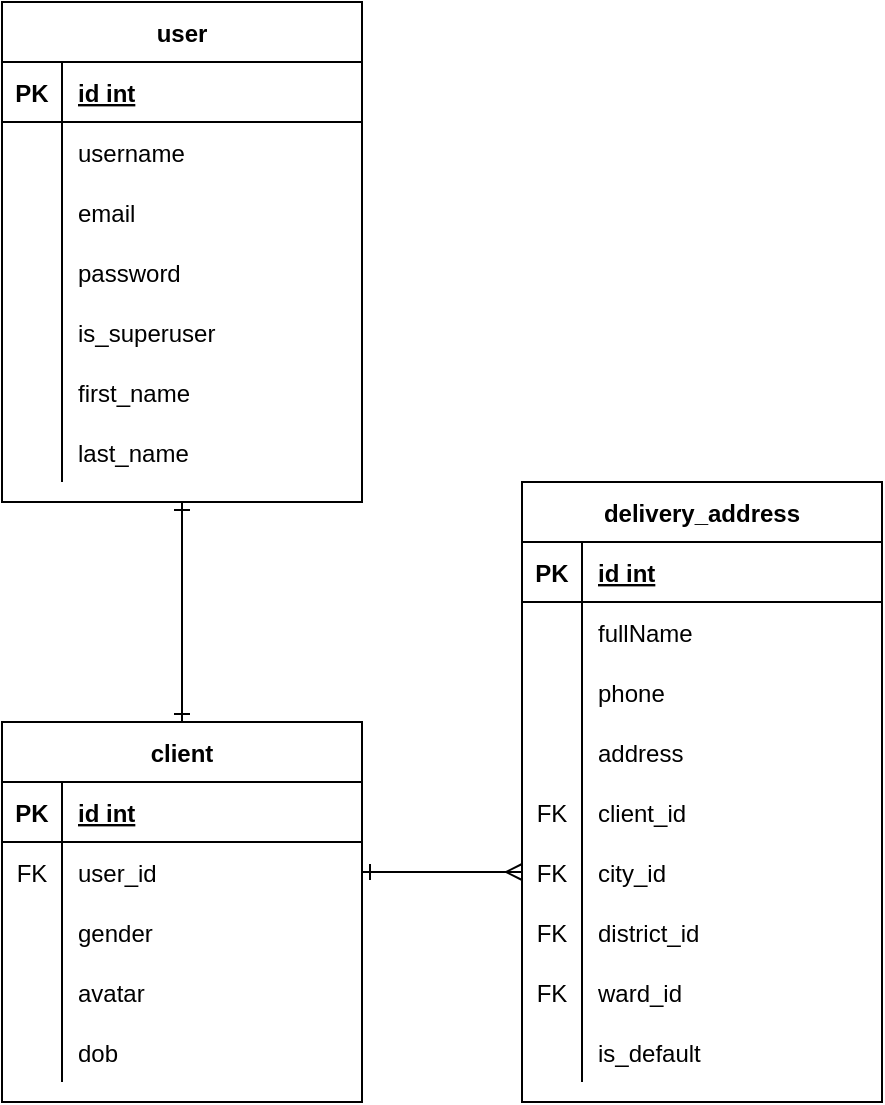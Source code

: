 <mxfile version="14.4.3" type="device" pages="10"><diagram id="ZWgxAPpkffeq-H5cWSDs" name="db-user"><mxGraphModel dx="1038" dy="607" grid="1" gridSize="10" guides="1" tooltips="1" connect="1" arrows="1" fold="1" page="1" pageScale="1" pageWidth="850" pageHeight="1100" math="0" shadow="0"><root><mxCell id="Z4Nj--et0sfcKl9RBM2c-0"/><mxCell id="Z4Nj--et0sfcKl9RBM2c-1" parent="Z4Nj--et0sfcKl9RBM2c-0"/><mxCell id="Z4Nj--et0sfcKl9RBM2c-3" style="edgeStyle=orthogonalEdgeStyle;rounded=0;orthogonalLoop=1;jettySize=auto;html=1;startArrow=ERone;startFill=0;endArrow=ERone;endFill=0;exitX=0.5;exitY=1;exitDx=0;exitDy=0;entryX=0.5;entryY=0;entryDx=0;entryDy=0;" parent="Z4Nj--et0sfcKl9RBM2c-1" source="Z4Nj--et0sfcKl9RBM2c-21" target="Z4Nj--et0sfcKl9RBM2c-43" edge="1"><mxGeometry relative="1" as="geometry"><mxPoint x="275" y="390" as="sourcePoint"/><mxPoint x="315" y="430" as="targetPoint"/></mxGeometry></mxCell><mxCell id="Z4Nj--et0sfcKl9RBM2c-4" style="edgeStyle=orthogonalEdgeStyle;rounded=0;orthogonalLoop=1;jettySize=auto;html=1;startArrow=ERone;startFill=0;endArrow=ERmany;endFill=0;entryX=0;entryY=0.5;entryDx=0;entryDy=0;" parent="Z4Nj--et0sfcKl9RBM2c-1" source="Z4Nj--et0sfcKl9RBM2c-47" target="Z4Nj--et0sfcKl9RBM2c-75" edge="1"><mxGeometry relative="1" as="geometry"><mxPoint x="455" y="540" as="targetPoint"/></mxGeometry></mxCell><mxCell id="Z4Nj--et0sfcKl9RBM2c-21" value="user" style="shape=table;startSize=30;container=1;collapsible=1;childLayout=tableLayout;fixedRows=1;rowLines=0;fontStyle=1;align=center;resizeLast=1;" parent="Z4Nj--et0sfcKl9RBM2c-1" vertex="1"><mxGeometry x="205" y="100" width="180" height="250" as="geometry"><mxRectangle x="120" y="120" width="100" height="30" as="alternateBounds"/></mxGeometry></mxCell><mxCell id="Z4Nj--et0sfcKl9RBM2c-22" value="" style="shape=partialRectangle;collapsible=0;dropTarget=0;pointerEvents=0;fillColor=none;points=[[0,0.5],[1,0.5]];portConstraint=eastwest;top=0;left=0;right=0;bottom=1;" parent="Z4Nj--et0sfcKl9RBM2c-21" vertex="1"><mxGeometry y="30" width="180" height="30" as="geometry"/></mxCell><mxCell id="Z4Nj--et0sfcKl9RBM2c-23" value="PK" style="shape=partialRectangle;overflow=hidden;connectable=0;fillColor=none;top=0;left=0;bottom=0;right=0;fontStyle=1;" parent="Z4Nj--et0sfcKl9RBM2c-22" vertex="1"><mxGeometry width="30" height="30" as="geometry"/></mxCell><mxCell id="Z4Nj--et0sfcKl9RBM2c-24" value="id int" style="shape=partialRectangle;overflow=hidden;connectable=0;fillColor=none;top=0;left=0;bottom=0;right=0;align=left;spacingLeft=6;fontStyle=5;" parent="Z4Nj--et0sfcKl9RBM2c-22" vertex="1"><mxGeometry x="30" width="150" height="30" as="geometry"/></mxCell><mxCell id="Z4Nj--et0sfcKl9RBM2c-25" value="" style="shape=partialRectangle;collapsible=0;dropTarget=0;pointerEvents=0;fillColor=none;points=[[0,0.5],[1,0.5]];portConstraint=eastwest;top=0;left=0;right=0;bottom=0;" parent="Z4Nj--et0sfcKl9RBM2c-21" vertex="1"><mxGeometry y="60" width="180" height="30" as="geometry"/></mxCell><mxCell id="Z4Nj--et0sfcKl9RBM2c-26" value="" style="shape=partialRectangle;overflow=hidden;connectable=0;fillColor=none;top=0;left=0;bottom=0;right=0;" parent="Z4Nj--et0sfcKl9RBM2c-25" vertex="1"><mxGeometry width="30" height="30" as="geometry"/></mxCell><mxCell id="Z4Nj--et0sfcKl9RBM2c-27" value="username" style="shape=partialRectangle;overflow=hidden;connectable=0;fillColor=none;top=0;left=0;bottom=0;right=0;align=left;spacingLeft=6;" parent="Z4Nj--et0sfcKl9RBM2c-25" vertex="1"><mxGeometry x="30" width="150" height="30" as="geometry"/></mxCell><mxCell id="Z4Nj--et0sfcKl9RBM2c-28" value="" style="shape=partialRectangle;collapsible=0;dropTarget=0;pointerEvents=0;fillColor=none;points=[[0,0.5],[1,0.5]];portConstraint=eastwest;top=0;left=0;right=0;bottom=0;" parent="Z4Nj--et0sfcKl9RBM2c-21" vertex="1"><mxGeometry y="90" width="180" height="30" as="geometry"/></mxCell><mxCell id="Z4Nj--et0sfcKl9RBM2c-29" value="" style="shape=partialRectangle;overflow=hidden;connectable=0;fillColor=none;top=0;left=0;bottom=0;right=0;" parent="Z4Nj--et0sfcKl9RBM2c-28" vertex="1"><mxGeometry width="30" height="30" as="geometry"/></mxCell><mxCell id="Z4Nj--et0sfcKl9RBM2c-30" value="email" style="shape=partialRectangle;overflow=hidden;connectable=0;fillColor=none;top=0;left=0;bottom=0;right=0;align=left;spacingLeft=6;" parent="Z4Nj--et0sfcKl9RBM2c-28" vertex="1"><mxGeometry x="30" width="150" height="30" as="geometry"/></mxCell><mxCell id="Z4Nj--et0sfcKl9RBM2c-31" value="" style="shape=partialRectangle;collapsible=0;dropTarget=0;pointerEvents=0;fillColor=none;points=[[0,0.5],[1,0.5]];portConstraint=eastwest;top=0;left=0;right=0;bottom=0;" parent="Z4Nj--et0sfcKl9RBM2c-21" vertex="1"><mxGeometry y="120" width="180" height="30" as="geometry"/></mxCell><mxCell id="Z4Nj--et0sfcKl9RBM2c-32" value="" style="shape=partialRectangle;overflow=hidden;connectable=0;fillColor=none;top=0;left=0;bottom=0;right=0;" parent="Z4Nj--et0sfcKl9RBM2c-31" vertex="1"><mxGeometry width="30" height="30" as="geometry"/></mxCell><mxCell id="Z4Nj--et0sfcKl9RBM2c-33" value="password" style="shape=partialRectangle;overflow=hidden;connectable=0;fillColor=none;top=0;left=0;bottom=0;right=0;align=left;spacingLeft=6;" parent="Z4Nj--et0sfcKl9RBM2c-31" vertex="1"><mxGeometry x="30" width="150" height="30" as="geometry"/></mxCell><mxCell id="Z4Nj--et0sfcKl9RBM2c-34" value="" style="shape=partialRectangle;collapsible=0;dropTarget=0;pointerEvents=0;fillColor=none;points=[[0,0.5],[1,0.5]];portConstraint=eastwest;top=0;left=0;right=0;bottom=0;" parent="Z4Nj--et0sfcKl9RBM2c-21" vertex="1"><mxGeometry y="150" width="180" height="30" as="geometry"/></mxCell><mxCell id="Z4Nj--et0sfcKl9RBM2c-35" value="" style="shape=partialRectangle;overflow=hidden;connectable=0;fillColor=none;top=0;left=0;bottom=0;right=0;" parent="Z4Nj--et0sfcKl9RBM2c-34" vertex="1"><mxGeometry width="30" height="30" as="geometry"/></mxCell><mxCell id="Z4Nj--et0sfcKl9RBM2c-36" value="is_superuser" style="shape=partialRectangle;overflow=hidden;connectable=0;fillColor=none;top=0;left=0;bottom=0;right=0;align=left;spacingLeft=6;" parent="Z4Nj--et0sfcKl9RBM2c-34" vertex="1"><mxGeometry x="30" width="150" height="30" as="geometry"/></mxCell><mxCell id="Z4Nj--et0sfcKl9RBM2c-37" value="" style="shape=partialRectangle;collapsible=0;dropTarget=0;pointerEvents=0;fillColor=none;points=[[0,0.5],[1,0.5]];portConstraint=eastwest;top=0;left=0;right=0;bottom=0;" parent="Z4Nj--et0sfcKl9RBM2c-21" vertex="1"><mxGeometry y="180" width="180" height="30" as="geometry"/></mxCell><mxCell id="Z4Nj--et0sfcKl9RBM2c-38" value="" style="shape=partialRectangle;overflow=hidden;connectable=0;fillColor=none;top=0;left=0;bottom=0;right=0;" parent="Z4Nj--et0sfcKl9RBM2c-37" vertex="1"><mxGeometry width="30" height="30" as="geometry"/></mxCell><mxCell id="Z4Nj--et0sfcKl9RBM2c-39" value="first_name" style="shape=partialRectangle;overflow=hidden;connectable=0;fillColor=none;top=0;left=0;bottom=0;right=0;align=left;spacingLeft=6;" parent="Z4Nj--et0sfcKl9RBM2c-37" vertex="1"><mxGeometry x="30" width="150" height="30" as="geometry"/></mxCell><mxCell id="Z4Nj--et0sfcKl9RBM2c-40" value="" style="shape=partialRectangle;collapsible=0;dropTarget=0;pointerEvents=0;fillColor=none;points=[[0,0.5],[1,0.5]];portConstraint=eastwest;top=0;left=0;right=0;bottom=0;" parent="Z4Nj--et0sfcKl9RBM2c-21" vertex="1"><mxGeometry y="210" width="180" height="30" as="geometry"/></mxCell><mxCell id="Z4Nj--et0sfcKl9RBM2c-41" value="" style="shape=partialRectangle;overflow=hidden;connectable=0;fillColor=none;top=0;left=0;bottom=0;right=0;" parent="Z4Nj--et0sfcKl9RBM2c-40" vertex="1"><mxGeometry width="30" height="30" as="geometry"/></mxCell><mxCell id="Z4Nj--et0sfcKl9RBM2c-42" value="last_name" style="shape=partialRectangle;overflow=hidden;connectable=0;fillColor=none;top=0;left=0;bottom=0;right=0;align=left;spacingLeft=6;" parent="Z4Nj--et0sfcKl9RBM2c-40" vertex="1"><mxGeometry x="30" width="150" height="30" as="geometry"/></mxCell><mxCell id="Z4Nj--et0sfcKl9RBM2c-43" value="client" style="shape=table;startSize=30;container=1;collapsible=1;childLayout=tableLayout;fixedRows=1;rowLines=0;fontStyle=1;align=center;resizeLast=1;" parent="Z4Nj--et0sfcKl9RBM2c-1" vertex="1"><mxGeometry x="205" y="460" width="180" height="190" as="geometry"><mxRectangle x="120" y="120" width="100" height="30" as="alternateBounds"/></mxGeometry></mxCell><mxCell id="Z4Nj--et0sfcKl9RBM2c-44" value="" style="shape=partialRectangle;collapsible=0;dropTarget=0;pointerEvents=0;fillColor=none;points=[[0,0.5],[1,0.5]];portConstraint=eastwest;top=0;left=0;right=0;bottom=1;" parent="Z4Nj--et0sfcKl9RBM2c-43" vertex="1"><mxGeometry y="30" width="180" height="30" as="geometry"/></mxCell><mxCell id="Z4Nj--et0sfcKl9RBM2c-45" value="PK" style="shape=partialRectangle;overflow=hidden;connectable=0;fillColor=none;top=0;left=0;bottom=0;right=0;fontStyle=1;" parent="Z4Nj--et0sfcKl9RBM2c-44" vertex="1"><mxGeometry width="30" height="30" as="geometry"/></mxCell><mxCell id="Z4Nj--et0sfcKl9RBM2c-46" value="id int" style="shape=partialRectangle;overflow=hidden;connectable=0;fillColor=none;top=0;left=0;bottom=0;right=0;align=left;spacingLeft=6;fontStyle=5;" parent="Z4Nj--et0sfcKl9RBM2c-44" vertex="1"><mxGeometry x="30" width="150" height="30" as="geometry"/></mxCell><mxCell id="Z4Nj--et0sfcKl9RBM2c-47" value="" style="shape=partialRectangle;collapsible=0;dropTarget=0;pointerEvents=0;fillColor=none;points=[[0,0.5],[1,0.5]];portConstraint=eastwest;top=0;left=0;right=0;bottom=0;" parent="Z4Nj--et0sfcKl9RBM2c-43" vertex="1"><mxGeometry y="60" width="180" height="30" as="geometry"/></mxCell><mxCell id="Z4Nj--et0sfcKl9RBM2c-48" value="FK" style="shape=partialRectangle;overflow=hidden;connectable=0;fillColor=none;top=0;left=0;bottom=0;right=0;" parent="Z4Nj--et0sfcKl9RBM2c-47" vertex="1"><mxGeometry width="30" height="30" as="geometry"/></mxCell><mxCell id="Z4Nj--et0sfcKl9RBM2c-49" value="user_id" style="shape=partialRectangle;overflow=hidden;connectable=0;fillColor=none;top=0;left=0;bottom=0;right=0;align=left;spacingLeft=6;" parent="Z4Nj--et0sfcKl9RBM2c-47" vertex="1"><mxGeometry x="30" width="150" height="30" as="geometry"/></mxCell><mxCell id="Z4Nj--et0sfcKl9RBM2c-50" value="" style="shape=partialRectangle;collapsible=0;dropTarget=0;pointerEvents=0;fillColor=none;points=[[0,0.5],[1,0.5]];portConstraint=eastwest;top=0;left=0;right=0;bottom=0;" parent="Z4Nj--et0sfcKl9RBM2c-43" vertex="1"><mxGeometry y="90" width="180" height="30" as="geometry"/></mxCell><mxCell id="Z4Nj--et0sfcKl9RBM2c-51" value="" style="shape=partialRectangle;overflow=hidden;connectable=0;fillColor=none;top=0;left=0;bottom=0;right=0;" parent="Z4Nj--et0sfcKl9RBM2c-50" vertex="1"><mxGeometry width="30" height="30" as="geometry"/></mxCell><mxCell id="Z4Nj--et0sfcKl9RBM2c-52" value="gender" style="shape=partialRectangle;overflow=hidden;connectable=0;fillColor=none;top=0;left=0;bottom=0;right=0;align=left;spacingLeft=6;" parent="Z4Nj--et0sfcKl9RBM2c-50" vertex="1"><mxGeometry x="30" width="150" height="30" as="geometry"/></mxCell><mxCell id="Z4Nj--et0sfcKl9RBM2c-53" value="" style="shape=partialRectangle;collapsible=0;dropTarget=0;pointerEvents=0;fillColor=none;points=[[0,0.5],[1,0.5]];portConstraint=eastwest;top=0;left=0;right=0;bottom=0;" parent="Z4Nj--et0sfcKl9RBM2c-43" vertex="1"><mxGeometry y="120" width="180" height="30" as="geometry"/></mxCell><mxCell id="Z4Nj--et0sfcKl9RBM2c-54" value="" style="shape=partialRectangle;overflow=hidden;connectable=0;fillColor=none;top=0;left=0;bottom=0;right=0;" parent="Z4Nj--et0sfcKl9RBM2c-53" vertex="1"><mxGeometry width="30" height="30" as="geometry"/></mxCell><mxCell id="Z4Nj--et0sfcKl9RBM2c-55" value="avatar" style="shape=partialRectangle;overflow=hidden;connectable=0;fillColor=none;top=0;left=0;bottom=0;right=0;align=left;spacingLeft=6;" parent="Z4Nj--et0sfcKl9RBM2c-53" vertex="1"><mxGeometry x="30" width="150" height="30" as="geometry"/></mxCell><mxCell id="Z4Nj--et0sfcKl9RBM2c-56" value="" style="shape=partialRectangle;collapsible=0;dropTarget=0;pointerEvents=0;fillColor=none;points=[[0,0.5],[1,0.5]];portConstraint=eastwest;top=0;left=0;right=0;bottom=0;" parent="Z4Nj--et0sfcKl9RBM2c-43" vertex="1"><mxGeometry y="150" width="180" height="30" as="geometry"/></mxCell><mxCell id="Z4Nj--et0sfcKl9RBM2c-57" value="" style="shape=partialRectangle;overflow=hidden;connectable=0;fillColor=none;top=0;left=0;bottom=0;right=0;" parent="Z4Nj--et0sfcKl9RBM2c-56" vertex="1"><mxGeometry width="30" height="30" as="geometry"/></mxCell><mxCell id="Z4Nj--et0sfcKl9RBM2c-58" value="dob" style="shape=partialRectangle;overflow=hidden;connectable=0;fillColor=none;top=0;left=0;bottom=0;right=0;align=left;spacingLeft=6;" parent="Z4Nj--et0sfcKl9RBM2c-56" vertex="1"><mxGeometry x="30" width="150" height="30" as="geometry"/></mxCell><mxCell id="Z4Nj--et0sfcKl9RBM2c-59" value="delivery_address" style="shape=table;startSize=30;container=1;collapsible=1;childLayout=tableLayout;fixedRows=1;rowLines=0;fontStyle=1;align=center;resizeLast=1;" parent="Z4Nj--et0sfcKl9RBM2c-1" vertex="1"><mxGeometry x="465" y="340" width="180" height="310" as="geometry"><mxRectangle x="120" y="120" width="100" height="30" as="alternateBounds"/></mxGeometry></mxCell><mxCell id="Z4Nj--et0sfcKl9RBM2c-60" value="" style="shape=partialRectangle;collapsible=0;dropTarget=0;pointerEvents=0;fillColor=none;points=[[0,0.5],[1,0.5]];portConstraint=eastwest;top=0;left=0;right=0;bottom=1;" parent="Z4Nj--et0sfcKl9RBM2c-59" vertex="1"><mxGeometry y="30" width="180" height="30" as="geometry"/></mxCell><mxCell id="Z4Nj--et0sfcKl9RBM2c-61" value="PK" style="shape=partialRectangle;overflow=hidden;connectable=0;fillColor=none;top=0;left=0;bottom=0;right=0;fontStyle=1;" parent="Z4Nj--et0sfcKl9RBM2c-60" vertex="1"><mxGeometry width="30" height="30" as="geometry"/></mxCell><mxCell id="Z4Nj--et0sfcKl9RBM2c-62" value="id int" style="shape=partialRectangle;overflow=hidden;connectable=0;fillColor=none;top=0;left=0;bottom=0;right=0;align=left;spacingLeft=6;fontStyle=5;" parent="Z4Nj--et0sfcKl9RBM2c-60" vertex="1"><mxGeometry x="30" width="150" height="30" as="geometry"/></mxCell><mxCell id="Z4Nj--et0sfcKl9RBM2c-63" value="" style="shape=partialRectangle;collapsible=0;dropTarget=0;pointerEvents=0;fillColor=none;points=[[0,0.5],[1,0.5]];portConstraint=eastwest;top=0;left=0;right=0;bottom=0;" parent="Z4Nj--et0sfcKl9RBM2c-59" vertex="1"><mxGeometry y="60" width="180" height="30" as="geometry"/></mxCell><mxCell id="Z4Nj--et0sfcKl9RBM2c-64" value="" style="shape=partialRectangle;overflow=hidden;connectable=0;fillColor=none;top=0;left=0;bottom=0;right=0;" parent="Z4Nj--et0sfcKl9RBM2c-63" vertex="1"><mxGeometry width="30" height="30" as="geometry"/></mxCell><mxCell id="Z4Nj--et0sfcKl9RBM2c-65" value="fullName" style="shape=partialRectangle;overflow=hidden;connectable=0;fillColor=none;top=0;left=0;bottom=0;right=0;align=left;spacingLeft=6;" parent="Z4Nj--et0sfcKl9RBM2c-63" vertex="1"><mxGeometry x="30" width="150" height="30" as="geometry"/></mxCell><mxCell id="Z4Nj--et0sfcKl9RBM2c-66" value="" style="shape=partialRectangle;collapsible=0;dropTarget=0;pointerEvents=0;fillColor=none;points=[[0,0.5],[1,0.5]];portConstraint=eastwest;top=0;left=0;right=0;bottom=0;" parent="Z4Nj--et0sfcKl9RBM2c-59" vertex="1"><mxGeometry y="90" width="180" height="30" as="geometry"/></mxCell><mxCell id="Z4Nj--et0sfcKl9RBM2c-67" value="" style="shape=partialRectangle;overflow=hidden;connectable=0;fillColor=none;top=0;left=0;bottom=0;right=0;" parent="Z4Nj--et0sfcKl9RBM2c-66" vertex="1"><mxGeometry width="30" height="30" as="geometry"/></mxCell><mxCell id="Z4Nj--et0sfcKl9RBM2c-68" value="phone" style="shape=partialRectangle;overflow=hidden;connectable=0;fillColor=none;top=0;left=0;bottom=0;right=0;align=left;spacingLeft=6;" parent="Z4Nj--et0sfcKl9RBM2c-66" vertex="1"><mxGeometry x="30" width="150" height="30" as="geometry"/></mxCell><mxCell id="Z4Nj--et0sfcKl9RBM2c-69" value="" style="shape=partialRectangle;collapsible=0;dropTarget=0;pointerEvents=0;fillColor=none;points=[[0,0.5],[1,0.5]];portConstraint=eastwest;top=0;left=0;right=0;bottom=0;" parent="Z4Nj--et0sfcKl9RBM2c-59" vertex="1"><mxGeometry y="120" width="180" height="30" as="geometry"/></mxCell><mxCell id="Z4Nj--et0sfcKl9RBM2c-70" value="" style="shape=partialRectangle;overflow=hidden;connectable=0;fillColor=none;top=0;left=0;bottom=0;right=0;" parent="Z4Nj--et0sfcKl9RBM2c-69" vertex="1"><mxGeometry width="30" height="30" as="geometry"/></mxCell><mxCell id="Z4Nj--et0sfcKl9RBM2c-71" value="address" style="shape=partialRectangle;overflow=hidden;connectable=0;fillColor=none;top=0;left=0;bottom=0;right=0;align=left;spacingLeft=6;" parent="Z4Nj--et0sfcKl9RBM2c-69" vertex="1"><mxGeometry x="30" width="150" height="30" as="geometry"/></mxCell><mxCell id="Z4Nj--et0sfcKl9RBM2c-72" value="" style="shape=partialRectangle;collapsible=0;dropTarget=0;pointerEvents=0;fillColor=none;points=[[0,0.5],[1,0.5]];portConstraint=eastwest;top=0;left=0;right=0;bottom=0;" parent="Z4Nj--et0sfcKl9RBM2c-59" vertex="1"><mxGeometry y="150" width="180" height="30" as="geometry"/></mxCell><mxCell id="Z4Nj--et0sfcKl9RBM2c-73" value="FK" style="shape=partialRectangle;overflow=hidden;connectable=0;fillColor=none;top=0;left=0;bottom=0;right=0;" parent="Z4Nj--et0sfcKl9RBM2c-72" vertex="1"><mxGeometry width="30" height="30" as="geometry"/></mxCell><mxCell id="Z4Nj--et0sfcKl9RBM2c-74" value="client_id" style="shape=partialRectangle;overflow=hidden;connectable=0;fillColor=none;top=0;left=0;bottom=0;right=0;align=left;spacingLeft=6;" parent="Z4Nj--et0sfcKl9RBM2c-72" vertex="1"><mxGeometry x="30" width="150" height="30" as="geometry"/></mxCell><mxCell id="Z4Nj--et0sfcKl9RBM2c-75" value="" style="shape=partialRectangle;collapsible=0;dropTarget=0;pointerEvents=0;fillColor=none;points=[[0,0.5],[1,0.5]];portConstraint=eastwest;top=0;left=0;right=0;bottom=0;" parent="Z4Nj--et0sfcKl9RBM2c-59" vertex="1"><mxGeometry y="180" width="180" height="30" as="geometry"/></mxCell><mxCell id="Z4Nj--et0sfcKl9RBM2c-76" value="FK" style="shape=partialRectangle;overflow=hidden;connectable=0;fillColor=none;top=0;left=0;bottom=0;right=0;" parent="Z4Nj--et0sfcKl9RBM2c-75" vertex="1"><mxGeometry width="30" height="30" as="geometry"/></mxCell><mxCell id="Z4Nj--et0sfcKl9RBM2c-77" value="city_id" style="shape=partialRectangle;overflow=hidden;connectable=0;fillColor=none;top=0;left=0;bottom=0;right=0;align=left;spacingLeft=6;" parent="Z4Nj--et0sfcKl9RBM2c-75" vertex="1"><mxGeometry x="30" width="150" height="30" as="geometry"/></mxCell><mxCell id="Z4Nj--et0sfcKl9RBM2c-78" value="" style="shape=partialRectangle;collapsible=0;dropTarget=0;pointerEvents=0;fillColor=none;points=[[0,0.5],[1,0.5]];portConstraint=eastwest;top=0;left=0;right=0;bottom=0;" parent="Z4Nj--et0sfcKl9RBM2c-59" vertex="1"><mxGeometry y="210" width="180" height="30" as="geometry"/></mxCell><mxCell id="Z4Nj--et0sfcKl9RBM2c-79" value="FK" style="shape=partialRectangle;overflow=hidden;connectable=0;fillColor=none;top=0;left=0;bottom=0;right=0;" parent="Z4Nj--et0sfcKl9RBM2c-78" vertex="1"><mxGeometry width="30" height="30" as="geometry"/></mxCell><mxCell id="Z4Nj--et0sfcKl9RBM2c-80" value="district_id" style="shape=partialRectangle;overflow=hidden;connectable=0;fillColor=none;top=0;left=0;bottom=0;right=0;align=left;spacingLeft=6;" parent="Z4Nj--et0sfcKl9RBM2c-78" vertex="1"><mxGeometry x="30" width="150" height="30" as="geometry"/></mxCell><mxCell id="Z4Nj--et0sfcKl9RBM2c-81" value="" style="shape=partialRectangle;collapsible=0;dropTarget=0;pointerEvents=0;fillColor=none;points=[[0,0.5],[1,0.5]];portConstraint=eastwest;top=0;left=0;right=0;bottom=0;" parent="Z4Nj--et0sfcKl9RBM2c-59" vertex="1"><mxGeometry y="240" width="180" height="30" as="geometry"/></mxCell><mxCell id="Z4Nj--et0sfcKl9RBM2c-82" value="FK" style="shape=partialRectangle;overflow=hidden;connectable=0;fillColor=none;top=0;left=0;bottom=0;right=0;" parent="Z4Nj--et0sfcKl9RBM2c-81" vertex="1"><mxGeometry width="30" height="30" as="geometry"/></mxCell><mxCell id="Z4Nj--et0sfcKl9RBM2c-83" value="ward_id" style="shape=partialRectangle;overflow=hidden;connectable=0;fillColor=none;top=0;left=0;bottom=0;right=0;align=left;spacingLeft=6;" parent="Z4Nj--et0sfcKl9RBM2c-81" vertex="1"><mxGeometry x="30" width="150" height="30" as="geometry"/></mxCell><mxCell id="Z4Nj--et0sfcKl9RBM2c-84" value="" style="shape=partialRectangle;collapsible=0;dropTarget=0;pointerEvents=0;fillColor=none;points=[[0,0.5],[1,0.5]];portConstraint=eastwest;top=0;left=0;right=0;bottom=0;" parent="Z4Nj--et0sfcKl9RBM2c-59" vertex="1"><mxGeometry y="270" width="180" height="30" as="geometry"/></mxCell><mxCell id="Z4Nj--et0sfcKl9RBM2c-85" value="" style="shape=partialRectangle;overflow=hidden;connectable=0;fillColor=none;top=0;left=0;bottom=0;right=0;" parent="Z4Nj--et0sfcKl9RBM2c-84" vertex="1"><mxGeometry width="30" height="30" as="geometry"/></mxCell><mxCell id="Z4Nj--et0sfcKl9RBM2c-86" value="is_default" style="shape=partialRectangle;overflow=hidden;connectable=0;fillColor=none;top=0;left=0;bottom=0;right=0;align=left;spacingLeft=6;" parent="Z4Nj--et0sfcKl9RBM2c-84" vertex="1"><mxGeometry x="30" width="150" height="30" as="geometry"/></mxCell></root></mxGraphModel></diagram><diagram id="CZCNQA_Pqn6kEBXaHijl" name="db-product"><mxGraphModel dx="1038" dy="607" grid="1" gridSize="10" guides="1" tooltips="1" connect="1" arrows="1" fold="1" page="1" pageScale="1" pageWidth="850" pageHeight="1100" math="0" shadow="0"><root><mxCell id="0"/><mxCell id="1" parent="0"/><mxCell id="ejca1c0RArZA8vfX5QCP-1" value="product" style="shape=table;startSize=30;container=1;collapsible=1;childLayout=tableLayout;fixedRows=1;rowLines=0;fontStyle=1;align=center;resizeLast=1;" parent="1" vertex="1"><mxGeometry x="320" y="460" width="180" height="980" as="geometry"><mxRectangle x="120" y="120" width="100" height="30" as="alternateBounds"/></mxGeometry></mxCell><mxCell id="ejca1c0RArZA8vfX5QCP-2" value="" style="shape=partialRectangle;collapsible=0;dropTarget=0;pointerEvents=0;fillColor=none;points=[[0,0.5],[1,0.5]];portConstraint=eastwest;top=0;left=0;right=0;bottom=1;" parent="ejca1c0RArZA8vfX5QCP-1" vertex="1"><mxGeometry y="30" width="180" height="30" as="geometry"/></mxCell><mxCell id="ejca1c0RArZA8vfX5QCP-3" value="PK" style="shape=partialRectangle;overflow=hidden;connectable=0;fillColor=none;top=0;left=0;bottom=0;right=0;fontStyle=1;" parent="ejca1c0RArZA8vfX5QCP-2" vertex="1"><mxGeometry width="30" height="30" as="geometry"/></mxCell><mxCell id="ejca1c0RArZA8vfX5QCP-4" value="id int" style="shape=partialRectangle;overflow=hidden;connectable=0;fillColor=none;top=0;left=0;bottom=0;right=0;align=left;spacingLeft=6;fontStyle=5;" parent="ejca1c0RArZA8vfX5QCP-2" vertex="1"><mxGeometry x="30" width="150" height="30" as="geometry"/></mxCell><mxCell id="ejca1c0RArZA8vfX5QCP-5" value="" style="shape=partialRectangle;collapsible=0;dropTarget=0;pointerEvents=0;fillColor=none;points=[[0,0.5],[1,0.5]];portConstraint=eastwest;top=0;left=0;right=0;bottom=0;" parent="ejca1c0RArZA8vfX5QCP-1" vertex="1"><mxGeometry y="60" width="180" height="30" as="geometry"/></mxCell><mxCell id="ejca1c0RArZA8vfX5QCP-6" value="" style="shape=partialRectangle;overflow=hidden;connectable=0;fillColor=none;top=0;left=0;bottom=0;right=0;" parent="ejca1c0RArZA8vfX5QCP-5" vertex="1"><mxGeometry width="30" height="30" as="geometry"/></mxCell><mxCell id="ejca1c0RArZA8vfX5QCP-7" value="code" style="shape=partialRectangle;overflow=hidden;connectable=0;fillColor=none;top=0;left=0;bottom=0;right=0;align=left;spacingLeft=6;" parent="ejca1c0RArZA8vfX5QCP-5" vertex="1"><mxGeometry x="30" width="150" height="30" as="geometry"/></mxCell><mxCell id="ejca1c0RArZA8vfX5QCP-8" value="" style="shape=partialRectangle;collapsible=0;dropTarget=0;pointerEvents=0;fillColor=none;points=[[0,0.5],[1,0.5]];portConstraint=eastwest;top=0;left=0;right=0;bottom=0;" parent="ejca1c0RArZA8vfX5QCP-1" vertex="1"><mxGeometry y="90" width="180" height="30" as="geometry"/></mxCell><mxCell id="ejca1c0RArZA8vfX5QCP-9" value="" style="shape=partialRectangle;overflow=hidden;connectable=0;fillColor=none;top=0;left=0;bottom=0;right=0;" parent="ejca1c0RArZA8vfX5QCP-8" vertex="1"><mxGeometry width="30" height="30" as="geometry"/></mxCell><mxCell id="ejca1c0RArZA8vfX5QCP-10" value="name" style="shape=partialRectangle;overflow=hidden;connectable=0;fillColor=none;top=0;left=0;bottom=0;right=0;align=left;spacingLeft=6;" parent="ejca1c0RArZA8vfX5QCP-8" vertex="1"><mxGeometry x="30" width="150" height="30" as="geometry"/></mxCell><mxCell id="ejca1c0RArZA8vfX5QCP-14" value="" style="shape=partialRectangle;collapsible=0;dropTarget=0;pointerEvents=0;fillColor=none;points=[[0,0.5],[1,0.5]];portConstraint=eastwest;top=0;left=0;right=0;bottom=0;" parent="ejca1c0RArZA8vfX5QCP-1" vertex="1"><mxGeometry y="120" width="180" height="30" as="geometry"/></mxCell><mxCell id="ejca1c0RArZA8vfX5QCP-15" value="" style="shape=partialRectangle;overflow=hidden;connectable=0;fillColor=none;top=0;left=0;bottom=0;right=0;" parent="ejca1c0RArZA8vfX5QCP-14" vertex="1"><mxGeometry width="30" height="30" as="geometry"/></mxCell><mxCell id="ejca1c0RArZA8vfX5QCP-16" value="price" style="shape=partialRectangle;overflow=hidden;connectable=0;fillColor=none;top=0;left=0;bottom=0;right=0;align=left;spacingLeft=6;" parent="ejca1c0RArZA8vfX5QCP-14" vertex="1"><mxGeometry x="30" width="150" height="30" as="geometry"/></mxCell><mxCell id="ejca1c0RArZA8vfX5QCP-11" value="" style="shape=partialRectangle;collapsible=0;dropTarget=0;pointerEvents=0;fillColor=none;points=[[0,0.5],[1,0.5]];portConstraint=eastwest;top=0;left=0;right=0;bottom=0;" parent="ejca1c0RArZA8vfX5QCP-1" vertex="1"><mxGeometry y="150" width="180" height="30" as="geometry"/></mxCell><mxCell id="ejca1c0RArZA8vfX5QCP-12" value="" style="shape=partialRectangle;overflow=hidden;connectable=0;fillColor=none;top=0;left=0;bottom=0;right=0;" parent="ejca1c0RArZA8vfX5QCP-11" vertex="1"><mxGeometry width="30" height="30" as="geometry"/></mxCell><mxCell id="ejca1c0RArZA8vfX5QCP-13" value="status" style="shape=partialRectangle;overflow=hidden;connectable=0;fillColor=none;top=0;left=0;bottom=0;right=0;align=left;spacingLeft=6;" parent="ejca1c0RArZA8vfX5QCP-11" vertex="1"><mxGeometry x="30" width="150" height="30" as="geometry"/></mxCell><mxCell id="ejca1c0RArZA8vfX5QCP-17" value="" style="shape=partialRectangle;collapsible=0;dropTarget=0;pointerEvents=0;fillColor=none;points=[[0,0.5],[1,0.5]];portConstraint=eastwest;top=0;left=0;right=0;bottom=0;" parent="ejca1c0RArZA8vfX5QCP-1" vertex="1"><mxGeometry y="180" width="180" height="30" as="geometry"/></mxCell><mxCell id="ejca1c0RArZA8vfX5QCP-18" value="" style="shape=partialRectangle;overflow=hidden;connectable=0;fillColor=none;top=0;left=0;bottom=0;right=0;" parent="ejca1c0RArZA8vfX5QCP-17" vertex="1"><mxGeometry width="30" height="30" as="geometry"/></mxCell><mxCell id="ejca1c0RArZA8vfX5QCP-19" value="slug" style="shape=partialRectangle;overflow=hidden;connectable=0;fillColor=none;top=0;left=0;bottom=0;right=0;align=left;spacingLeft=6;" parent="ejca1c0RArZA8vfX5QCP-17" vertex="1"><mxGeometry x="30" width="150" height="30" as="geometry"/></mxCell><mxCell id="ejca1c0RArZA8vfX5QCP-23" value="" style="shape=partialRectangle;collapsible=0;dropTarget=0;pointerEvents=0;fillColor=none;points=[[0,0.5],[1,0.5]];portConstraint=eastwest;top=0;left=0;right=0;bottom=0;" parent="ejca1c0RArZA8vfX5QCP-1" vertex="1"><mxGeometry y="210" width="180" height="30" as="geometry"/></mxCell><mxCell id="ejca1c0RArZA8vfX5QCP-24" value="" style="shape=partialRectangle;overflow=hidden;connectable=0;fillColor=none;top=0;left=0;bottom=0;right=0;" parent="ejca1c0RArZA8vfX5QCP-23" vertex="1"><mxGeometry width="30" height="30" as="geometry"/></mxCell><mxCell id="ejca1c0RArZA8vfX5QCP-25" value="discount_price" style="shape=partialRectangle;overflow=hidden;connectable=0;fillColor=none;top=0;left=0;bottom=0;right=0;align=left;spacingLeft=6;" parent="ejca1c0RArZA8vfX5QCP-23" vertex="1"><mxGeometry x="30" width="150" height="30" as="geometry"/></mxCell><mxCell id="ejca1c0RArZA8vfX5QCP-68" value="" style="shape=partialRectangle;collapsible=0;dropTarget=0;pointerEvents=0;fillColor=none;points=[[0,0.5],[1,0.5]];portConstraint=eastwest;top=0;left=0;right=0;bottom=0;" parent="ejca1c0RArZA8vfX5QCP-1" vertex="1"><mxGeometry y="240" width="180" height="30" as="geometry"/></mxCell><mxCell id="ejca1c0RArZA8vfX5QCP-69" value="" style="shape=partialRectangle;overflow=hidden;connectable=0;fillColor=none;top=0;left=0;bottom=0;right=0;" parent="ejca1c0RArZA8vfX5QCP-68" vertex="1"><mxGeometry width="30" height="30" as="geometry"/></mxCell><mxCell id="ejca1c0RArZA8vfX5QCP-70" value="current_price" style="shape=partialRectangle;overflow=hidden;connectable=0;fillColor=none;top=0;left=0;bottom=0;right=0;align=left;spacingLeft=6;" parent="ejca1c0RArZA8vfX5QCP-68" vertex="1"><mxGeometry x="30" width="150" height="30" as="geometry"/></mxCell><mxCell id="ejca1c0RArZA8vfX5QCP-26" value="" style="shape=partialRectangle;collapsible=0;dropTarget=0;pointerEvents=0;fillColor=none;points=[[0,0.5],[1,0.5]];portConstraint=eastwest;top=0;left=0;right=0;bottom=0;" parent="ejca1c0RArZA8vfX5QCP-1" vertex="1"><mxGeometry y="270" width="180" height="30" as="geometry"/></mxCell><mxCell id="ejca1c0RArZA8vfX5QCP-27" value="" style="shape=partialRectangle;overflow=hidden;connectable=0;fillColor=none;top=0;left=0;bottom=0;right=0;" parent="ejca1c0RArZA8vfX5QCP-26" vertex="1"><mxGeometry width="30" height="30" as="geometry"/></mxCell><mxCell id="ejca1c0RArZA8vfX5QCP-28" value="is_special" style="shape=partialRectangle;overflow=hidden;connectable=0;fillColor=none;top=0;left=0;bottom=0;right=0;align=left;spacingLeft=6;" parent="ejca1c0RArZA8vfX5QCP-26" vertex="1"><mxGeometry x="30" width="150" height="30" as="geometry"/></mxCell><mxCell id="ejca1c0RArZA8vfX5QCP-29" value="" style="shape=partialRectangle;collapsible=0;dropTarget=0;pointerEvents=0;fillColor=none;points=[[0,0.5],[1,0.5]];portConstraint=eastwest;top=0;left=0;right=0;bottom=0;" parent="ejca1c0RArZA8vfX5QCP-1" vertex="1"><mxGeometry y="300" width="180" height="30" as="geometry"/></mxCell><mxCell id="ejca1c0RArZA8vfX5QCP-30" value="" style="shape=partialRectangle;overflow=hidden;connectable=0;fillColor=none;top=0;left=0;bottom=0;right=0;" parent="ejca1c0RArZA8vfX5QCP-29" vertex="1"><mxGeometry width="30" height="30" as="geometry"/></mxCell><mxCell id="ejca1c0RArZA8vfX5QCP-31" value="weight" style="shape=partialRectangle;overflow=hidden;connectable=0;fillColor=none;top=0;left=0;bottom=0;right=0;align=left;spacingLeft=6;" parent="ejca1c0RArZA8vfX5QCP-29" vertex="1"><mxGeometry x="30" width="150" height="30" as="geometry"/></mxCell><mxCell id="ejca1c0RArZA8vfX5QCP-56" value="" style="shape=partialRectangle;collapsible=0;dropTarget=0;pointerEvents=0;fillColor=none;points=[[0,0.5],[1,0.5]];portConstraint=eastwest;top=0;left=0;right=0;bottom=0;" parent="ejca1c0RArZA8vfX5QCP-1" vertex="1"><mxGeometry y="330" width="180" height="30" as="geometry"/></mxCell><mxCell id="ejca1c0RArZA8vfX5QCP-57" value="" style="shape=partialRectangle;overflow=hidden;connectable=0;fillColor=none;top=0;left=0;bottom=0;right=0;" parent="ejca1c0RArZA8vfX5QCP-56" vertex="1"><mxGeometry width="30" height="30" as="geometry"/></mxCell><mxCell id="ejca1c0RArZA8vfX5QCP-58" value="thumbnail" style="shape=partialRectangle;overflow=hidden;connectable=0;fillColor=none;top=0;left=0;bottom=0;right=0;align=left;spacingLeft=6;" parent="ejca1c0RArZA8vfX5QCP-56" vertex="1"><mxGeometry x="30" width="150" height="30" as="geometry"/></mxCell><mxCell id="ejca1c0RArZA8vfX5QCP-32" value="" style="shape=partialRectangle;collapsible=0;dropTarget=0;pointerEvents=0;fillColor=none;points=[[0,0.5],[1,0.5]];portConstraint=eastwest;top=0;left=0;right=0;bottom=0;" parent="ejca1c0RArZA8vfX5QCP-1" vertex="1"><mxGeometry y="360" width="180" height="30" as="geometry"/></mxCell><mxCell id="ejca1c0RArZA8vfX5QCP-33" value="" style="shape=partialRectangle;overflow=hidden;connectable=0;fillColor=none;top=0;left=0;bottom=0;right=0;" parent="ejca1c0RArZA8vfX5QCP-32" vertex="1"><mxGeometry width="30" height="30" as="geometry"/></mxCell><mxCell id="ejca1c0RArZA8vfX5QCP-34" value="short_description" style="shape=partialRectangle;overflow=hidden;connectable=0;fillColor=none;top=0;left=0;bottom=0;right=0;align=left;spacingLeft=6;" parent="ejca1c0RArZA8vfX5QCP-32" vertex="1"><mxGeometry x="30" width="150" height="30" as="geometry"/></mxCell><mxCell id="ejca1c0RArZA8vfX5QCP-35" value="" style="shape=partialRectangle;collapsible=0;dropTarget=0;pointerEvents=0;fillColor=none;points=[[0,0.5],[1,0.5]];portConstraint=eastwest;top=0;left=0;right=0;bottom=0;" parent="ejca1c0RArZA8vfX5QCP-1" vertex="1"><mxGeometry y="390" width="180" height="30" as="geometry"/></mxCell><mxCell id="ejca1c0RArZA8vfX5QCP-36" value="" style="shape=partialRectangle;overflow=hidden;connectable=0;fillColor=none;top=0;left=0;bottom=0;right=0;" parent="ejca1c0RArZA8vfX5QCP-35" vertex="1"><mxGeometry width="30" height="30" as="geometry"/></mxCell><mxCell id="ejca1c0RArZA8vfX5QCP-37" value="description" style="shape=partialRectangle;overflow=hidden;connectable=0;fillColor=none;top=0;left=0;bottom=0;right=0;align=left;spacingLeft=6;" parent="ejca1c0RArZA8vfX5QCP-35" vertex="1"><mxGeometry x="30" width="150" height="30" as="geometry"/></mxCell><mxCell id="ejca1c0RArZA8vfX5QCP-62" value="" style="shape=partialRectangle;collapsible=0;dropTarget=0;pointerEvents=0;fillColor=none;points=[[0,0.5],[1,0.5]];portConstraint=eastwest;top=0;left=0;right=0;bottom=0;" parent="ejca1c0RArZA8vfX5QCP-1" vertex="1"><mxGeometry y="420" width="180" height="30" as="geometry"/></mxCell><mxCell id="ejca1c0RArZA8vfX5QCP-63" value="" style="shape=partialRectangle;overflow=hidden;connectable=0;fillColor=none;top=0;left=0;bottom=0;right=0;" parent="ejca1c0RArZA8vfX5QCP-62" vertex="1"><mxGeometry width="30" height="30" as="geometry"/></mxCell><mxCell id="ejca1c0RArZA8vfX5QCP-64" value="body_detail" style="shape=partialRectangle;overflow=hidden;connectable=0;fillColor=none;top=0;left=0;bottom=0;right=0;align=left;spacingLeft=6;" parent="ejca1c0RArZA8vfX5QCP-62" vertex="1"><mxGeometry x="30" width="150" height="30" as="geometry"/></mxCell><mxCell id="ejca1c0RArZA8vfX5QCP-65" value="" style="shape=partialRectangle;collapsible=0;dropTarget=0;pointerEvents=0;fillColor=none;points=[[0,0.5],[1,0.5]];portConstraint=eastwest;top=0;left=0;right=0;bottom=0;" parent="ejca1c0RArZA8vfX5QCP-1" vertex="1"><mxGeometry y="450" width="180" height="30" as="geometry"/></mxCell><mxCell id="ejca1c0RArZA8vfX5QCP-66" value="" style="shape=partialRectangle;overflow=hidden;connectable=0;fillColor=none;top=0;left=0;bottom=0;right=0;" parent="ejca1c0RArZA8vfX5QCP-65" vertex="1"><mxGeometry width="30" height="30" as="geometry"/></mxCell><mxCell id="ejca1c0RArZA8vfX5QCP-67" value="sole_detail" style="shape=partialRectangle;overflow=hidden;connectable=0;fillColor=none;top=0;left=0;bottom=0;right=0;align=left;spacingLeft=6;" parent="ejca1c0RArZA8vfX5QCP-65" vertex="1"><mxGeometry x="30" width="150" height="30" as="geometry"/></mxCell><mxCell id="ejca1c0RArZA8vfX5QCP-47" value="" style="shape=partialRectangle;collapsible=0;dropTarget=0;pointerEvents=0;fillColor=none;points=[[0,0.5],[1,0.5]];portConstraint=eastwest;top=0;left=0;right=0;bottom=0;" parent="ejca1c0RArZA8vfX5QCP-1" vertex="1"><mxGeometry y="480" width="180" height="30" as="geometry"/></mxCell><mxCell id="ejca1c0RArZA8vfX5QCP-48" value="FK" style="shape=partialRectangle;overflow=hidden;connectable=0;fillColor=none;top=0;left=0;bottom=0;right=0;" parent="ejca1c0RArZA8vfX5QCP-47" vertex="1"><mxGeometry width="30" height="30" as="geometry"/></mxCell><mxCell id="ejca1c0RArZA8vfX5QCP-49" value="size_id" style="shape=partialRectangle;overflow=hidden;connectable=0;fillColor=none;top=0;left=0;bottom=0;right=0;align=left;spacingLeft=6;" parent="ejca1c0RArZA8vfX5QCP-47" vertex="1"><mxGeometry x="30" width="150" height="30" as="geometry"/></mxCell><mxCell id="ejca1c0RArZA8vfX5QCP-50" value="" style="shape=partialRectangle;collapsible=0;dropTarget=0;pointerEvents=0;fillColor=none;points=[[0,0.5],[1,0.5]];portConstraint=eastwest;top=0;left=0;right=0;bottom=0;" parent="ejca1c0RArZA8vfX5QCP-1" vertex="1"><mxGeometry y="510" width="180" height="30" as="geometry"/></mxCell><mxCell id="ejca1c0RArZA8vfX5QCP-51" value="FK" style="shape=partialRectangle;overflow=hidden;connectable=0;fillColor=none;top=0;left=0;bottom=0;right=0;" parent="ejca1c0RArZA8vfX5QCP-50" vertex="1"><mxGeometry width="30" height="30" as="geometry"/></mxCell><mxCell id="ejca1c0RArZA8vfX5QCP-52" value="color_id" style="shape=partialRectangle;overflow=hidden;connectable=0;fillColor=none;top=0;left=0;bottom=0;right=0;align=left;spacingLeft=6;" parent="ejca1c0RArZA8vfX5QCP-50" vertex="1"><mxGeometry x="30" width="150" height="30" as="geometry"/></mxCell><mxCell id="ejca1c0RArZA8vfX5QCP-38" value="" style="shape=partialRectangle;collapsible=0;dropTarget=0;pointerEvents=0;fillColor=none;points=[[0,0.5],[1,0.5]];portConstraint=eastwest;top=0;left=0;right=0;bottom=0;" parent="ejca1c0RArZA8vfX5QCP-1" vertex="1"><mxGeometry y="540" width="180" height="30" as="geometry"/></mxCell><mxCell id="ejca1c0RArZA8vfX5QCP-39" value="FK" style="shape=partialRectangle;overflow=hidden;connectable=0;fillColor=none;top=0;left=0;bottom=0;right=0;" parent="ejca1c0RArZA8vfX5QCP-38" vertex="1"><mxGeometry width="30" height="30" as="geometry"/></mxCell><mxCell id="ejca1c0RArZA8vfX5QCP-40" value="origin_id" style="shape=partialRectangle;overflow=hidden;connectable=0;fillColor=none;top=0;left=0;bottom=0;right=0;align=left;spacingLeft=6;" parent="ejca1c0RArZA8vfX5QCP-38" vertex="1"><mxGeometry x="30" width="150" height="30" as="geometry"/></mxCell><mxCell id="ejca1c0RArZA8vfX5QCP-41" value="" style="shape=partialRectangle;collapsible=0;dropTarget=0;pointerEvents=0;fillColor=none;points=[[0,0.5],[1,0.5]];portConstraint=eastwest;top=0;left=0;right=0;bottom=0;" parent="ejca1c0RArZA8vfX5QCP-1" vertex="1"><mxGeometry y="570" width="180" height="30" as="geometry"/></mxCell><mxCell id="ejca1c0RArZA8vfX5QCP-42" value="FK" style="shape=partialRectangle;overflow=hidden;connectable=0;fillColor=none;top=0;left=0;bottom=0;right=0;" parent="ejca1c0RArZA8vfX5QCP-41" vertex="1"><mxGeometry width="30" height="30" as="geometry"/></mxCell><mxCell id="ejca1c0RArZA8vfX5QCP-43" value="material_id" style="shape=partialRectangle;overflow=hidden;connectable=0;fillColor=none;top=0;left=0;bottom=0;right=0;align=left;spacingLeft=6;fontStyle=0" parent="ejca1c0RArZA8vfX5QCP-41" vertex="1"><mxGeometry x="30" width="150" height="30" as="geometry"/></mxCell><mxCell id="ejca1c0RArZA8vfX5QCP-44" value="" style="shape=partialRectangle;collapsible=0;dropTarget=0;pointerEvents=0;fillColor=none;points=[[0,0.5],[1,0.5]];portConstraint=eastwest;top=0;left=0;right=0;bottom=0;" parent="ejca1c0RArZA8vfX5QCP-1" vertex="1"><mxGeometry y="600" width="180" height="30" as="geometry"/></mxCell><mxCell id="ejca1c0RArZA8vfX5QCP-45" value="" style="shape=partialRectangle;overflow=hidden;connectable=0;fillColor=none;top=0;left=0;bottom=0;right=0;" parent="ejca1c0RArZA8vfX5QCP-44" vertex="1"><mxGeometry width="30" height="30" as="geometry"/></mxCell><mxCell id="ejca1c0RArZA8vfX5QCP-46" value="priority" style="shape=partialRectangle;overflow=hidden;connectable=0;fillColor=none;top=0;left=0;bottom=0;right=0;align=left;spacingLeft=6;" parent="ejca1c0RArZA8vfX5QCP-44" vertex="1"><mxGeometry x="30" width="150" height="30" as="geometry"/></mxCell><mxCell id="ejca1c0RArZA8vfX5QCP-71" value="" style="shape=partialRectangle;collapsible=0;dropTarget=0;pointerEvents=0;fillColor=none;points=[[0,0.5],[1,0.5]];portConstraint=eastwest;top=0;left=0;right=0;bottom=0;" parent="ejca1c0RArZA8vfX5QCP-1" vertex="1"><mxGeometry y="630" width="180" height="30" as="geometry"/></mxCell><mxCell id="ejca1c0RArZA8vfX5QCP-72" value="" style="shape=partialRectangle;overflow=hidden;connectable=0;fillColor=none;top=0;left=0;bottom=0;right=0;" parent="ejca1c0RArZA8vfX5QCP-71" vertex="1"><mxGeometry width="30" height="30" as="geometry"/></mxCell><mxCell id="ejca1c0RArZA8vfX5QCP-73" value="is_sell_well" style="shape=partialRectangle;overflow=hidden;connectable=0;fillColor=none;top=0;left=0;bottom=0;right=0;align=left;spacingLeft=6;" parent="ejca1c0RArZA8vfX5QCP-71" vertex="1"><mxGeometry x="30" width="150" height="30" as="geometry"/></mxCell><mxCell id="ejca1c0RArZA8vfX5QCP-74" value="" style="shape=partialRectangle;collapsible=0;dropTarget=0;pointerEvents=0;fillColor=none;points=[[0,0.5],[1,0.5]];portConstraint=eastwest;top=0;left=0;right=0;bottom=0;" parent="ejca1c0RArZA8vfX5QCP-1" vertex="1"><mxGeometry y="660" width="180" height="30" as="geometry"/></mxCell><mxCell id="ejca1c0RArZA8vfX5QCP-75" value="" style="shape=partialRectangle;overflow=hidden;connectable=0;fillColor=none;top=0;left=0;bottom=0;right=0;" parent="ejca1c0RArZA8vfX5QCP-74" vertex="1"><mxGeometry width="30" height="30" as="geometry"/></mxCell><mxCell id="ejca1c0RArZA8vfX5QCP-76" value="vat" style="shape=partialRectangle;overflow=hidden;connectable=0;fillColor=none;top=0;left=0;bottom=0;right=0;align=left;spacingLeft=6;" parent="ejca1c0RArZA8vfX5QCP-74" vertex="1"><mxGeometry x="30" width="150" height="30" as="geometry"/></mxCell><mxCell id="ejca1c0RArZA8vfX5QCP-53" value="" style="shape=partialRectangle;collapsible=0;dropTarget=0;pointerEvents=0;fillColor=none;points=[[0,0.5],[1,0.5]];portConstraint=eastwest;top=0;left=0;right=0;bottom=0;" parent="ejca1c0RArZA8vfX5QCP-1" vertex="1"><mxGeometry y="690" width="180" height="30" as="geometry"/></mxCell><mxCell id="ejca1c0RArZA8vfX5QCP-54" value="" style="shape=partialRectangle;overflow=hidden;connectable=0;fillColor=none;top=0;left=0;bottom=0;right=0;" parent="ejca1c0RArZA8vfX5QCP-53" vertex="1"><mxGeometry width="30" height="30" as="geometry"/></mxCell><mxCell id="ejca1c0RArZA8vfX5QCP-55" value="createdAt" style="shape=partialRectangle;overflow=hidden;connectable=0;fillColor=none;top=0;left=0;bottom=0;right=0;align=left;spacingLeft=6;" parent="ejca1c0RArZA8vfX5QCP-53" vertex="1"><mxGeometry x="30" width="150" height="30" as="geometry"/></mxCell><mxCell id="ejca1c0RArZA8vfX5QCP-59" value="" style="shape=partialRectangle;collapsible=0;dropTarget=0;pointerEvents=0;fillColor=none;points=[[0,0.5],[1,0.5]];portConstraint=eastwest;top=0;left=0;right=0;bottom=0;" parent="ejca1c0RArZA8vfX5QCP-1" vertex="1"><mxGeometry y="720" width="180" height="30" as="geometry"/></mxCell><mxCell id="ejca1c0RArZA8vfX5QCP-60" value="" style="shape=partialRectangle;overflow=hidden;connectable=0;fillColor=none;top=0;left=0;bottom=0;right=0;" parent="ejca1c0RArZA8vfX5QCP-59" vertex="1"><mxGeometry width="30" height="30" as="geometry"/></mxCell><mxCell id="ejca1c0RArZA8vfX5QCP-61" value="updatedAt" style="shape=partialRectangle;overflow=hidden;connectable=0;fillColor=none;top=0;left=0;bottom=0;right=0;align=left;spacingLeft=6;" parent="ejca1c0RArZA8vfX5QCP-59" vertex="1"><mxGeometry x="30" width="150" height="30" as="geometry"/></mxCell><mxCell id="ejca1c0RArZA8vfX5QCP-77" style="edgeStyle=orthogonalEdgeStyle;rounded=0;orthogonalLoop=1;jettySize=auto;html=1;entryX=1;entryY=0.5;entryDx=0;entryDy=0;startArrow=ERone;startFill=0;endArrow=ERmany;endFill=0;" parent="1" source="ejca1c0RArZA8vfX5QCP-5" target="ejca1c0RArZA8vfX5QCP-83" edge="1"><mxGeometry relative="1" as="geometry"/></mxCell><mxCell id="ejca1c0RArZA8vfX5QCP-78" style="edgeStyle=orthogonalEdgeStyle;rounded=0;orthogonalLoop=1;jettySize=auto;html=1;entryX=1;entryY=0.5;entryDx=0;entryDy=0;startArrow=ERone;startFill=0;endArrow=ERmany;endFill=0;" parent="1" source="ejca1c0RArZA8vfX5QCP-26" target="ejca1c0RArZA8vfX5QCP-104" edge="1"><mxGeometry relative="1" as="geometry"/></mxCell><mxCell id="ejca1c0RArZA8vfX5QCP-79" value="product_image" style="shape=table;startSize=30;container=1;collapsible=1;childLayout=tableLayout;fixedRows=1;rowLines=0;fontStyle=1;align=center;resizeLast=1;" parent="1" vertex="1"><mxGeometry x="60" y="460" width="180" height="160" as="geometry"><mxRectangle x="120" y="120" width="100" height="30" as="alternateBounds"/></mxGeometry></mxCell><mxCell id="ejca1c0RArZA8vfX5QCP-80" value="" style="shape=partialRectangle;collapsible=0;dropTarget=0;pointerEvents=0;fillColor=none;points=[[0,0.5],[1,0.5]];portConstraint=eastwest;top=0;left=0;right=0;bottom=1;" parent="ejca1c0RArZA8vfX5QCP-79" vertex="1"><mxGeometry y="30" width="180" height="30" as="geometry"/></mxCell><mxCell id="ejca1c0RArZA8vfX5QCP-81" value="PK" style="shape=partialRectangle;overflow=hidden;connectable=0;fillColor=none;top=0;left=0;bottom=0;right=0;fontStyle=1;" parent="ejca1c0RArZA8vfX5QCP-80" vertex="1"><mxGeometry width="30" height="30" as="geometry"/></mxCell><mxCell id="ejca1c0RArZA8vfX5QCP-82" value="id int" style="shape=partialRectangle;overflow=hidden;connectable=0;fillColor=none;top=0;left=0;bottom=0;right=0;align=left;spacingLeft=6;fontStyle=5;" parent="ejca1c0RArZA8vfX5QCP-80" vertex="1"><mxGeometry x="30" width="150" height="30" as="geometry"/></mxCell><mxCell id="ejca1c0RArZA8vfX5QCP-83" value="" style="shape=partialRectangle;collapsible=0;dropTarget=0;pointerEvents=0;fillColor=none;points=[[0,0.5],[1,0.5]];portConstraint=eastwest;top=0;left=0;right=0;bottom=0;" parent="ejca1c0RArZA8vfX5QCP-79" vertex="1"><mxGeometry y="60" width="180" height="30" as="geometry"/></mxCell><mxCell id="ejca1c0RArZA8vfX5QCP-84" value="FK" style="shape=partialRectangle;overflow=hidden;connectable=0;fillColor=none;top=0;left=0;bottom=0;right=0;" parent="ejca1c0RArZA8vfX5QCP-83" vertex="1"><mxGeometry width="30" height="30" as="geometry"/></mxCell><mxCell id="ejca1c0RArZA8vfX5QCP-85" value="product_id" style="shape=partialRectangle;overflow=hidden;connectable=0;fillColor=none;top=0;left=0;bottom=0;right=0;align=left;spacingLeft=6;" parent="ejca1c0RArZA8vfX5QCP-83" vertex="1"><mxGeometry x="30" width="150" height="30" as="geometry"/></mxCell><mxCell id="ejca1c0RArZA8vfX5QCP-86" value="" style="shape=partialRectangle;collapsible=0;dropTarget=0;pointerEvents=0;fillColor=none;points=[[0,0.5],[1,0.5]];portConstraint=eastwest;top=0;left=0;right=0;bottom=0;" parent="ejca1c0RArZA8vfX5QCP-79" vertex="1"><mxGeometry y="90" width="180" height="30" as="geometry"/></mxCell><mxCell id="ejca1c0RArZA8vfX5QCP-87" value="" style="shape=partialRectangle;overflow=hidden;connectable=0;fillColor=none;top=0;left=0;bottom=0;right=0;" parent="ejca1c0RArZA8vfX5QCP-86" vertex="1"><mxGeometry width="30" height="30" as="geometry"/></mxCell><mxCell id="ejca1c0RArZA8vfX5QCP-88" value="image" style="shape=partialRectangle;overflow=hidden;connectable=0;fillColor=none;top=0;left=0;bottom=0;right=0;align=left;spacingLeft=6;" parent="ejca1c0RArZA8vfX5QCP-86" vertex="1"><mxGeometry x="30" width="150" height="30" as="geometry"/></mxCell><mxCell id="ejca1c0RArZA8vfX5QCP-89" value="" style="shape=partialRectangle;collapsible=0;dropTarget=0;pointerEvents=0;fillColor=none;points=[[0,0.5],[1,0.5]];portConstraint=eastwest;top=0;left=0;right=0;bottom=0;" parent="ejca1c0RArZA8vfX5QCP-79" vertex="1"><mxGeometry y="120" width="180" height="30" as="geometry"/></mxCell><mxCell id="ejca1c0RArZA8vfX5QCP-90" value="" style="shape=partialRectangle;overflow=hidden;connectable=0;fillColor=none;top=0;left=0;bottom=0;right=0;" parent="ejca1c0RArZA8vfX5QCP-89" vertex="1"><mxGeometry width="30" height="30" as="geometry"/></mxCell><mxCell id="ejca1c0RArZA8vfX5QCP-91" value="alt" style="shape=partialRectangle;overflow=hidden;connectable=0;fillColor=none;top=0;left=0;bottom=0;right=0;align=left;spacingLeft=6;" parent="ejca1c0RArZA8vfX5QCP-89" vertex="1"><mxGeometry x="30" width="150" height="30" as="geometry"/></mxCell><mxCell id="ejca1c0RArZA8vfX5QCP-92" style="edgeStyle=orthogonalEdgeStyle;rounded=0;orthogonalLoop=1;jettySize=auto;html=1;entryX=0;entryY=0.5;entryDx=0;entryDy=0;startArrow=ERone;startFill=0;endArrow=ERmany;endFill=0;exitX=1;exitY=0.5;exitDx=0;exitDy=0;" parent="1" source="ejca1c0RArZA8vfX5QCP-117" target="ejca1c0RArZA8vfX5QCP-38" edge="1"><mxGeometry relative="1" as="geometry"/></mxCell><mxCell id="ejca1c0RArZA8vfX5QCP-93" style="edgeStyle=orthogonalEdgeStyle;rounded=0;orthogonalLoop=1;jettySize=auto;html=1;entryX=0;entryY=0.5;entryDx=0;entryDy=0;startArrow=ERone;startFill=0;endArrow=ERmany;endFill=0;" parent="1" source="ejca1c0RArZA8vfX5QCP-137" target="ejca1c0RArZA8vfX5QCP-41" edge="1"><mxGeometry relative="1" as="geometry"/></mxCell><mxCell id="ejca1c0RArZA8vfX5QCP-94" style="edgeStyle=orthogonalEdgeStyle;rounded=0;orthogonalLoop=1;jettySize=auto;html=1;entryX=0;entryY=0.5;entryDx=0;entryDy=0;startArrow=ERone;startFill=0;endArrow=ERmany;endFill=0;" parent="1" source="ejca1c0RArZA8vfX5QCP-2" target="ejca1c0RArZA8vfX5QCP-127" edge="1"><mxGeometry relative="1" as="geometry"/></mxCell><mxCell id="ejca1c0RArZA8vfX5QCP-95" style="edgeStyle=orthogonalEdgeStyle;rounded=0;orthogonalLoop=1;jettySize=auto;html=1;entryX=0;entryY=0.5;entryDx=0;entryDy=0;startArrow=ERone;startFill=0;endArrow=ERmany;endFill=0;" parent="1" source="ejca1c0RArZA8vfX5QCP-5" target="ejca1c0RArZA8vfX5QCP-130" edge="1"><mxGeometry relative="1" as="geometry"/></mxCell><mxCell id="ejca1c0RArZA8vfX5QCP-96" style="edgeStyle=orthogonalEdgeStyle;rounded=0;orthogonalLoop=1;jettySize=auto;html=1;entryX=0.5;entryY=1;entryDx=0;entryDy=0;startArrow=ERone;startFill=0;endArrow=ERmany;endFill=0;" parent="1" source="ejca1c0RArZA8vfX5QCP-143" target="ejca1c0RArZA8vfX5QCP-156" edge="1"><mxGeometry relative="1" as="geometry"/></mxCell><mxCell id="ejca1c0RArZA8vfX5QCP-97" style="edgeStyle=orthogonalEdgeStyle;rounded=0;orthogonalLoop=1;jettySize=auto;html=1;startArrow=ERone;startFill=0;endArrow=ERmany;endFill=0;exitX=1;exitY=0.5;exitDx=0;exitDy=0;" parent="1" target="ejca1c0RArZA8vfX5QCP-160" edge="1"><mxGeometry relative="1" as="geometry"><mxPoint x="500" y="685" as="sourcePoint"/></mxGeometry></mxCell><mxCell id="ejca1c0RArZA8vfX5QCP-98" style="edgeStyle=orthogonalEdgeStyle;rounded=0;orthogonalLoop=1;jettySize=auto;html=1;entryX=0.5;entryY=1;entryDx=0;entryDy=0;startArrow=ERone;startFill=0;endArrow=ERmany;endFill=0;" parent="1" source="ejca1c0RArZA8vfX5QCP-176" target="ejca1c0RArZA8vfX5QCP-166" edge="1"><mxGeometry relative="1" as="geometry"/></mxCell><mxCell id="ejca1c0RArZA8vfX5QCP-99" style="edgeStyle=orthogonalEdgeStyle;rounded=0;orthogonalLoop=1;jettySize=auto;html=1;entryX=0;entryY=0.5;entryDx=0;entryDy=0;startArrow=ERone;startFill=0;endArrow=ERmany;endFill=0;" parent="1" source="ejca1c0RArZA8vfX5QCP-53" target="ejca1c0RArZA8vfX5QCP-167" edge="1"><mxGeometry relative="1" as="geometry"/></mxCell><mxCell id="ejca1c0RArZA8vfX5QCP-100" value="product_video" style="shape=table;startSize=30;container=1;collapsible=1;childLayout=tableLayout;fixedRows=1;rowLines=0;fontStyle=1;align=center;resizeLast=1;" parent="1" vertex="1"><mxGeometry x="60" y="670" width="180" height="190" as="geometry"><mxRectangle x="120" y="120" width="100" height="30" as="alternateBounds"/></mxGeometry></mxCell><mxCell id="ejca1c0RArZA8vfX5QCP-101" value="" style="shape=partialRectangle;collapsible=0;dropTarget=0;pointerEvents=0;fillColor=none;points=[[0,0.5],[1,0.5]];portConstraint=eastwest;top=0;left=0;right=0;bottom=1;" parent="ejca1c0RArZA8vfX5QCP-100" vertex="1"><mxGeometry y="30" width="180" height="30" as="geometry"/></mxCell><mxCell id="ejca1c0RArZA8vfX5QCP-102" value="PK" style="shape=partialRectangle;overflow=hidden;connectable=0;fillColor=none;top=0;left=0;bottom=0;right=0;fontStyle=1;" parent="ejca1c0RArZA8vfX5QCP-101" vertex="1"><mxGeometry width="30" height="30" as="geometry"/></mxCell><mxCell id="ejca1c0RArZA8vfX5QCP-103" value="id int" style="shape=partialRectangle;overflow=hidden;connectable=0;fillColor=none;top=0;left=0;bottom=0;right=0;align=left;spacingLeft=6;fontStyle=5;" parent="ejca1c0RArZA8vfX5QCP-101" vertex="1"><mxGeometry x="30" width="150" height="30" as="geometry"/></mxCell><mxCell id="ejca1c0RArZA8vfX5QCP-104" value="" style="shape=partialRectangle;collapsible=0;dropTarget=0;pointerEvents=0;fillColor=none;points=[[0,0.5],[1,0.5]];portConstraint=eastwest;top=0;left=0;right=0;bottom=0;" parent="ejca1c0RArZA8vfX5QCP-100" vertex="1"><mxGeometry y="60" width="180" height="30" as="geometry"/></mxCell><mxCell id="ejca1c0RArZA8vfX5QCP-105" value="FK" style="shape=partialRectangle;overflow=hidden;connectable=0;fillColor=none;top=0;left=0;bottom=0;right=0;" parent="ejca1c0RArZA8vfX5QCP-104" vertex="1"><mxGeometry width="30" height="30" as="geometry"/></mxCell><mxCell id="ejca1c0RArZA8vfX5QCP-106" value="product_id" style="shape=partialRectangle;overflow=hidden;connectable=0;fillColor=none;top=0;left=0;bottom=0;right=0;align=left;spacingLeft=6;" parent="ejca1c0RArZA8vfX5QCP-104" vertex="1"><mxGeometry x="30" width="150" height="30" as="geometry"/></mxCell><mxCell id="ejca1c0RArZA8vfX5QCP-107" value="" style="shape=partialRectangle;collapsible=0;dropTarget=0;pointerEvents=0;fillColor=none;points=[[0,0.5],[1,0.5]];portConstraint=eastwest;top=0;left=0;right=0;bottom=0;" parent="ejca1c0RArZA8vfX5QCP-100" vertex="1"><mxGeometry y="90" width="180" height="30" as="geometry"/></mxCell><mxCell id="ejca1c0RArZA8vfX5QCP-108" value="" style="shape=partialRectangle;overflow=hidden;connectable=0;fillColor=none;top=0;left=0;bottom=0;right=0;" parent="ejca1c0RArZA8vfX5QCP-107" vertex="1"><mxGeometry width="30" height="30" as="geometry"/></mxCell><mxCell id="ejca1c0RArZA8vfX5QCP-109" value="thumbnail" style="shape=partialRectangle;overflow=hidden;connectable=0;fillColor=none;top=0;left=0;bottom=0;right=0;align=left;spacingLeft=6;" parent="ejca1c0RArZA8vfX5QCP-107" vertex="1"><mxGeometry x="30" width="150" height="30" as="geometry"/></mxCell><mxCell id="ejca1c0RArZA8vfX5QCP-110" value="" style="shape=partialRectangle;collapsible=0;dropTarget=0;pointerEvents=0;fillColor=none;points=[[0,0.5],[1,0.5]];portConstraint=eastwest;top=0;left=0;right=0;bottom=0;" parent="ejca1c0RArZA8vfX5QCP-100" vertex="1"><mxGeometry y="120" width="180" height="30" as="geometry"/></mxCell><mxCell id="ejca1c0RArZA8vfX5QCP-111" value="" style="shape=partialRectangle;overflow=hidden;connectable=0;fillColor=none;top=0;left=0;bottom=0;right=0;" parent="ejca1c0RArZA8vfX5QCP-110" vertex="1"><mxGeometry width="30" height="30" as="geometry"/></mxCell><mxCell id="ejca1c0RArZA8vfX5QCP-112" value="video" style="shape=partialRectangle;overflow=hidden;connectable=0;fillColor=none;top=0;left=0;bottom=0;right=0;align=left;spacingLeft=6;" parent="ejca1c0RArZA8vfX5QCP-110" vertex="1"><mxGeometry x="30" width="150" height="30" as="geometry"/></mxCell><mxCell id="ejca1c0RArZA8vfX5QCP-113" value="" style="shape=partialRectangle;collapsible=0;dropTarget=0;pointerEvents=0;fillColor=none;points=[[0,0.5],[1,0.5]];portConstraint=eastwest;top=0;left=0;right=0;bottom=0;" parent="ejca1c0RArZA8vfX5QCP-100" vertex="1"><mxGeometry y="150" width="180" height="30" as="geometry"/></mxCell><mxCell id="ejca1c0RArZA8vfX5QCP-114" value="" style="shape=partialRectangle;overflow=hidden;connectable=0;fillColor=none;top=0;left=0;bottom=0;right=0;" parent="ejca1c0RArZA8vfX5QCP-113" vertex="1"><mxGeometry width="30" height="30" as="geometry"/></mxCell><mxCell id="ejca1c0RArZA8vfX5QCP-115" value="youtube_url" style="shape=partialRectangle;overflow=hidden;connectable=0;fillColor=none;top=0;left=0;bottom=0;right=0;align=left;spacingLeft=6;" parent="ejca1c0RArZA8vfX5QCP-113" vertex="1"><mxGeometry x="30" width="150" height="30" as="geometry"/></mxCell><mxCell id="ejca1c0RArZA8vfX5QCP-116" value="origin" style="shape=table;startSize=30;container=1;collapsible=1;childLayout=tableLayout;fixedRows=1;rowLines=0;fontStyle=1;align=center;resizeLast=1;" parent="1" vertex="1"><mxGeometry x="60" y="880" width="180" height="130" as="geometry"><mxRectangle x="120" y="120" width="100" height="30" as="alternateBounds"/></mxGeometry></mxCell><mxCell id="ejca1c0RArZA8vfX5QCP-117" value="" style="shape=partialRectangle;collapsible=0;dropTarget=0;pointerEvents=0;fillColor=none;points=[[0,0.5],[1,0.5]];portConstraint=eastwest;top=0;left=0;right=0;bottom=1;" parent="ejca1c0RArZA8vfX5QCP-116" vertex="1"><mxGeometry y="30" width="180" height="30" as="geometry"/></mxCell><mxCell id="ejca1c0RArZA8vfX5QCP-118" value="PK" style="shape=partialRectangle;overflow=hidden;connectable=0;fillColor=none;top=0;left=0;bottom=0;right=0;fontStyle=1;" parent="ejca1c0RArZA8vfX5QCP-117" vertex="1"><mxGeometry width="30" height="30" as="geometry"/></mxCell><mxCell id="ejca1c0RArZA8vfX5QCP-119" value="id int" style="shape=partialRectangle;overflow=hidden;connectable=0;fillColor=none;top=0;left=0;bottom=0;right=0;align=left;spacingLeft=6;fontStyle=5;" parent="ejca1c0RArZA8vfX5QCP-117" vertex="1"><mxGeometry x="30" width="150" height="30" as="geometry"/></mxCell><mxCell id="ejca1c0RArZA8vfX5QCP-120" value="" style="shape=partialRectangle;collapsible=0;dropTarget=0;pointerEvents=0;fillColor=none;points=[[0,0.5],[1,0.5]];portConstraint=eastwest;top=0;left=0;right=0;bottom=0;" parent="ejca1c0RArZA8vfX5QCP-116" vertex="1"><mxGeometry y="60" width="180" height="30" as="geometry"/></mxCell><mxCell id="ejca1c0RArZA8vfX5QCP-121" value="" style="shape=partialRectangle;overflow=hidden;connectable=0;fillColor=none;top=0;left=0;bottom=0;right=0;" parent="ejca1c0RArZA8vfX5QCP-120" vertex="1"><mxGeometry width="30" height="30" as="geometry"/></mxCell><mxCell id="ejca1c0RArZA8vfX5QCP-122" value="code" style="shape=partialRectangle;overflow=hidden;connectable=0;fillColor=none;top=0;left=0;bottom=0;right=0;align=left;spacingLeft=6;" parent="ejca1c0RArZA8vfX5QCP-120" vertex="1"><mxGeometry x="30" width="150" height="30" as="geometry"/></mxCell><mxCell id="ejca1c0RArZA8vfX5QCP-123" value="" style="shape=partialRectangle;collapsible=0;dropTarget=0;pointerEvents=0;fillColor=none;points=[[0,0.5],[1,0.5]];portConstraint=eastwest;top=0;left=0;right=0;bottom=0;" parent="ejca1c0RArZA8vfX5QCP-116" vertex="1"><mxGeometry y="90" width="180" height="30" as="geometry"/></mxCell><mxCell id="ejca1c0RArZA8vfX5QCP-124" value="" style="shape=partialRectangle;overflow=hidden;connectable=0;fillColor=none;top=0;left=0;bottom=0;right=0;" parent="ejca1c0RArZA8vfX5QCP-123" vertex="1"><mxGeometry width="30" height="30" as="geometry"/></mxCell><mxCell id="ejca1c0RArZA8vfX5QCP-125" value="name" style="shape=partialRectangle;overflow=hidden;connectable=0;fillColor=none;top=0;left=0;bottom=0;right=0;align=left;spacingLeft=6;" parent="ejca1c0RArZA8vfX5QCP-123" vertex="1"><mxGeometry x="30" width="150" height="30" as="geometry"/></mxCell><mxCell id="ejca1c0RArZA8vfX5QCP-126" value="product_related" style="shape=table;startSize=30;container=1;collapsible=1;childLayout=tableLayout;fixedRows=1;rowLines=0;fontStyle=1;align=center;resizeLast=1;" parent="1" vertex="1"><mxGeometry x="580" y="460" width="180" height="130" as="geometry"><mxRectangle x="120" y="120" width="100" height="30" as="alternateBounds"/></mxGeometry></mxCell><mxCell id="ejca1c0RArZA8vfX5QCP-127" value="" style="shape=partialRectangle;collapsible=0;dropTarget=0;pointerEvents=0;fillColor=none;points=[[0,0.5],[1,0.5]];portConstraint=eastwest;top=0;left=0;right=0;bottom=1;" parent="ejca1c0RArZA8vfX5QCP-126" vertex="1"><mxGeometry y="30" width="180" height="30" as="geometry"/></mxCell><mxCell id="ejca1c0RArZA8vfX5QCP-128" value="PK" style="shape=partialRectangle;overflow=hidden;connectable=0;fillColor=none;top=0;left=0;bottom=0;right=0;fontStyle=1;" parent="ejca1c0RArZA8vfX5QCP-127" vertex="1"><mxGeometry width="30" height="30" as="geometry"/></mxCell><mxCell id="ejca1c0RArZA8vfX5QCP-129" value="id int" style="shape=partialRectangle;overflow=hidden;connectable=0;fillColor=none;top=0;left=0;bottom=0;right=0;align=left;spacingLeft=6;fontStyle=5;" parent="ejca1c0RArZA8vfX5QCP-127" vertex="1"><mxGeometry x="30" width="150" height="30" as="geometry"/></mxCell><mxCell id="ejca1c0RArZA8vfX5QCP-130" value="" style="shape=partialRectangle;collapsible=0;dropTarget=0;pointerEvents=0;fillColor=none;points=[[0,0.5],[1,0.5]];portConstraint=eastwest;top=0;left=0;right=0;bottom=0;" parent="ejca1c0RArZA8vfX5QCP-126" vertex="1"><mxGeometry y="60" width="180" height="30" as="geometry"/></mxCell><mxCell id="ejca1c0RArZA8vfX5QCP-131" value="" style="shape=partialRectangle;overflow=hidden;connectable=0;fillColor=none;top=0;left=0;bottom=0;right=0;" parent="ejca1c0RArZA8vfX5QCP-130" vertex="1"><mxGeometry width="30" height="30" as="geometry"/></mxCell><mxCell id="ejca1c0RArZA8vfX5QCP-132" value="from_product_id" style="shape=partialRectangle;overflow=hidden;connectable=0;fillColor=none;top=0;left=0;bottom=0;right=0;align=left;spacingLeft=6;" parent="ejca1c0RArZA8vfX5QCP-130" vertex="1"><mxGeometry x="30" width="150" height="30" as="geometry"/></mxCell><mxCell id="ejca1c0RArZA8vfX5QCP-133" value="" style="shape=partialRectangle;collapsible=0;dropTarget=0;pointerEvents=0;fillColor=none;points=[[0,0.5],[1,0.5]];portConstraint=eastwest;top=0;left=0;right=0;bottom=0;" parent="ejca1c0RArZA8vfX5QCP-126" vertex="1"><mxGeometry y="90" width="180" height="30" as="geometry"/></mxCell><mxCell id="ejca1c0RArZA8vfX5QCP-134" value="" style="shape=partialRectangle;overflow=hidden;connectable=0;fillColor=none;top=0;left=0;bottom=0;right=0;" parent="ejca1c0RArZA8vfX5QCP-133" vertex="1"><mxGeometry width="30" height="30" as="geometry"/></mxCell><mxCell id="ejca1c0RArZA8vfX5QCP-135" value="to_product_id" style="shape=partialRectangle;overflow=hidden;connectable=0;fillColor=none;top=0;left=0;bottom=0;right=0;align=left;spacingLeft=6;" parent="ejca1c0RArZA8vfX5QCP-133" vertex="1"><mxGeometry x="30" width="150" height="30" as="geometry"/></mxCell><mxCell id="ejca1c0RArZA8vfX5QCP-136" value="material" style="shape=table;startSize=30;container=1;collapsible=1;childLayout=tableLayout;fixedRows=1;rowLines=0;fontStyle=1;align=center;resizeLast=1;" parent="1" vertex="1"><mxGeometry x="60" y="1040" width="180" height="100" as="geometry"><mxRectangle x="120" y="120" width="100" height="30" as="alternateBounds"/></mxGeometry></mxCell><mxCell id="ejca1c0RArZA8vfX5QCP-137" value="" style="shape=partialRectangle;collapsible=0;dropTarget=0;pointerEvents=0;fillColor=none;points=[[0,0.5],[1,0.5]];portConstraint=eastwest;top=0;left=0;right=0;bottom=1;" parent="ejca1c0RArZA8vfX5QCP-136" vertex="1"><mxGeometry y="30" width="180" height="30" as="geometry"/></mxCell><mxCell id="ejca1c0RArZA8vfX5QCP-138" value="PK" style="shape=partialRectangle;overflow=hidden;connectable=0;fillColor=none;top=0;left=0;bottom=0;right=0;fontStyle=1;" parent="ejca1c0RArZA8vfX5QCP-137" vertex="1"><mxGeometry width="30" height="30" as="geometry"/></mxCell><mxCell id="ejca1c0RArZA8vfX5QCP-139" value="id int" style="shape=partialRectangle;overflow=hidden;connectable=0;fillColor=none;top=0;left=0;bottom=0;right=0;align=left;spacingLeft=6;fontStyle=5;" parent="ejca1c0RArZA8vfX5QCP-137" vertex="1"><mxGeometry x="30" width="150" height="30" as="geometry"/></mxCell><mxCell id="ejca1c0RArZA8vfX5QCP-140" value="" style="shape=partialRectangle;collapsible=0;dropTarget=0;pointerEvents=0;fillColor=none;points=[[0,0.5],[1,0.5]];portConstraint=eastwest;top=0;left=0;right=0;bottom=0;" parent="ejca1c0RArZA8vfX5QCP-136" vertex="1"><mxGeometry y="60" width="180" height="30" as="geometry"/></mxCell><mxCell id="ejca1c0RArZA8vfX5QCP-141" value="" style="shape=partialRectangle;overflow=hidden;connectable=0;fillColor=none;top=0;left=0;bottom=0;right=0;" parent="ejca1c0RArZA8vfX5QCP-140" vertex="1"><mxGeometry width="30" height="30" as="geometry"/></mxCell><mxCell id="ejca1c0RArZA8vfX5QCP-142" value="name" style="shape=partialRectangle;overflow=hidden;connectable=0;fillColor=none;top=0;left=0;bottom=0;right=0;align=left;spacingLeft=6;" parent="ejca1c0RArZA8vfX5QCP-140" vertex="1"><mxGeometry x="30" width="150" height="30" as="geometry"/></mxCell><mxCell id="ejca1c0RArZA8vfX5QCP-143" value="tag" style="shape=table;startSize=30;container=1;collapsible=1;childLayout=tableLayout;fixedRows=1;rowLines=0;fontStyle=1;align=center;resizeLast=1;" parent="1" vertex="1"><mxGeometry x="580" y="780" width="180" height="160" as="geometry"><mxRectangle x="120" y="120" width="100" height="30" as="alternateBounds"/></mxGeometry></mxCell><mxCell id="ejca1c0RArZA8vfX5QCP-144" value="" style="shape=partialRectangle;collapsible=0;dropTarget=0;pointerEvents=0;fillColor=none;points=[[0,0.5],[1,0.5]];portConstraint=eastwest;top=0;left=0;right=0;bottom=1;" parent="ejca1c0RArZA8vfX5QCP-143" vertex="1"><mxGeometry y="30" width="180" height="30" as="geometry"/></mxCell><mxCell id="ejca1c0RArZA8vfX5QCP-145" value="PK" style="shape=partialRectangle;overflow=hidden;connectable=0;fillColor=none;top=0;left=0;bottom=0;right=0;fontStyle=1;" parent="ejca1c0RArZA8vfX5QCP-144" vertex="1"><mxGeometry width="30" height="30" as="geometry"/></mxCell><mxCell id="ejca1c0RArZA8vfX5QCP-146" value="id int" style="shape=partialRectangle;overflow=hidden;connectable=0;fillColor=none;top=0;left=0;bottom=0;right=0;align=left;spacingLeft=6;fontStyle=5;" parent="ejca1c0RArZA8vfX5QCP-144" vertex="1"><mxGeometry x="30" width="150" height="30" as="geometry"/></mxCell><mxCell id="ejca1c0RArZA8vfX5QCP-147" value="" style="shape=partialRectangle;collapsible=0;dropTarget=0;pointerEvents=0;fillColor=none;points=[[0,0.5],[1,0.5]];portConstraint=eastwest;top=0;left=0;right=0;bottom=0;" parent="ejca1c0RArZA8vfX5QCP-143" vertex="1"><mxGeometry y="60" width="180" height="30" as="geometry"/></mxCell><mxCell id="ejca1c0RArZA8vfX5QCP-148" value="" style="shape=partialRectangle;overflow=hidden;connectable=0;fillColor=none;top=0;left=0;bottom=0;right=0;" parent="ejca1c0RArZA8vfX5QCP-147" vertex="1"><mxGeometry width="30" height="30" as="geometry"/></mxCell><mxCell id="ejca1c0RArZA8vfX5QCP-149" value="code" style="shape=partialRectangle;overflow=hidden;connectable=0;fillColor=none;top=0;left=0;bottom=0;right=0;align=left;spacingLeft=6;" parent="ejca1c0RArZA8vfX5QCP-147" vertex="1"><mxGeometry x="30" width="150" height="30" as="geometry"/></mxCell><mxCell id="ejca1c0RArZA8vfX5QCP-150" value="" style="shape=partialRectangle;collapsible=0;dropTarget=0;pointerEvents=0;fillColor=none;points=[[0,0.5],[1,0.5]];portConstraint=eastwest;top=0;left=0;right=0;bottom=0;" parent="ejca1c0RArZA8vfX5QCP-143" vertex="1"><mxGeometry y="90" width="180" height="30" as="geometry"/></mxCell><mxCell id="ejca1c0RArZA8vfX5QCP-151" value="" style="shape=partialRectangle;overflow=hidden;connectable=0;fillColor=none;top=0;left=0;bottom=0;right=0;" parent="ejca1c0RArZA8vfX5QCP-150" vertex="1"><mxGeometry width="30" height="30" as="geometry"/></mxCell><mxCell id="ejca1c0RArZA8vfX5QCP-152" value="name" style="shape=partialRectangle;overflow=hidden;connectable=0;fillColor=none;top=0;left=0;bottom=0;right=0;align=left;spacingLeft=6;" parent="ejca1c0RArZA8vfX5QCP-150" vertex="1"><mxGeometry x="30" width="150" height="30" as="geometry"/></mxCell><mxCell id="ejca1c0RArZA8vfX5QCP-153" value="" style="shape=partialRectangle;collapsible=0;dropTarget=0;pointerEvents=0;fillColor=none;points=[[0,0.5],[1,0.5]];portConstraint=eastwest;top=0;left=0;right=0;bottom=0;" parent="ejca1c0RArZA8vfX5QCP-143" vertex="1"><mxGeometry y="120" width="180" height="30" as="geometry"/></mxCell><mxCell id="ejca1c0RArZA8vfX5QCP-154" value="" style="shape=partialRectangle;overflow=hidden;connectable=0;fillColor=none;top=0;left=0;bottom=0;right=0;" parent="ejca1c0RArZA8vfX5QCP-153" vertex="1"><mxGeometry width="30" height="30" as="geometry"/></mxCell><mxCell id="ejca1c0RArZA8vfX5QCP-155" value="status" style="shape=partialRectangle;overflow=hidden;connectable=0;fillColor=none;top=0;left=0;bottom=0;right=0;align=left;spacingLeft=6;" parent="ejca1c0RArZA8vfX5QCP-153" vertex="1"><mxGeometry x="30" width="150" height="30" as="geometry"/></mxCell><mxCell id="ejca1c0RArZA8vfX5QCP-156" value="product_tag" style="shape=table;startSize=30;container=1;collapsible=1;childLayout=tableLayout;fixedRows=1;rowLines=0;fontStyle=1;align=center;resizeLast=1;" parent="1" vertex="1"><mxGeometry x="580" y="610" width="180" height="130" as="geometry"><mxRectangle x="120" y="120" width="100" height="30" as="alternateBounds"/></mxGeometry></mxCell><mxCell id="ejca1c0RArZA8vfX5QCP-157" value="" style="shape=partialRectangle;collapsible=0;dropTarget=0;pointerEvents=0;fillColor=none;points=[[0,0.5],[1,0.5]];portConstraint=eastwest;top=0;left=0;right=0;bottom=1;" parent="ejca1c0RArZA8vfX5QCP-156" vertex="1"><mxGeometry y="30" width="180" height="30" as="geometry"/></mxCell><mxCell id="ejca1c0RArZA8vfX5QCP-158" value="PK" style="shape=partialRectangle;overflow=hidden;connectable=0;fillColor=none;top=0;left=0;bottom=0;right=0;fontStyle=1;" parent="ejca1c0RArZA8vfX5QCP-157" vertex="1"><mxGeometry width="30" height="30" as="geometry"/></mxCell><mxCell id="ejca1c0RArZA8vfX5QCP-159" value="id int" style="shape=partialRectangle;overflow=hidden;connectable=0;fillColor=none;top=0;left=0;bottom=0;right=0;align=left;spacingLeft=6;fontStyle=5;" parent="ejca1c0RArZA8vfX5QCP-157" vertex="1"><mxGeometry x="30" width="150" height="30" as="geometry"/></mxCell><mxCell id="ejca1c0RArZA8vfX5QCP-160" value="" style="shape=partialRectangle;collapsible=0;dropTarget=0;pointerEvents=0;fillColor=none;points=[[0,0.5],[1,0.5]];portConstraint=eastwest;top=0;left=0;right=0;bottom=0;" parent="ejca1c0RArZA8vfX5QCP-156" vertex="1"><mxGeometry y="60" width="180" height="30" as="geometry"/></mxCell><mxCell id="ejca1c0RArZA8vfX5QCP-161" value="" style="shape=partialRectangle;overflow=hidden;connectable=0;fillColor=none;top=0;left=0;bottom=0;right=0;" parent="ejca1c0RArZA8vfX5QCP-160" vertex="1"><mxGeometry width="30" height="30" as="geometry"/></mxCell><mxCell id="ejca1c0RArZA8vfX5QCP-162" value="product_id" style="shape=partialRectangle;overflow=hidden;connectable=0;fillColor=none;top=0;left=0;bottom=0;right=0;align=left;spacingLeft=6;" parent="ejca1c0RArZA8vfX5QCP-160" vertex="1"><mxGeometry x="30" width="150" height="30" as="geometry"/></mxCell><mxCell id="ejca1c0RArZA8vfX5QCP-163" value="" style="shape=partialRectangle;collapsible=0;dropTarget=0;pointerEvents=0;fillColor=none;points=[[0,0.5],[1,0.5]];portConstraint=eastwest;top=0;left=0;right=0;bottom=0;" parent="ejca1c0RArZA8vfX5QCP-156" vertex="1"><mxGeometry y="90" width="180" height="30" as="geometry"/></mxCell><mxCell id="ejca1c0RArZA8vfX5QCP-164" value="" style="shape=partialRectangle;overflow=hidden;connectable=0;fillColor=none;top=0;left=0;bottom=0;right=0;" parent="ejca1c0RArZA8vfX5QCP-163" vertex="1"><mxGeometry width="30" height="30" as="geometry"/></mxCell><mxCell id="ejca1c0RArZA8vfX5QCP-165" value="tag_id" style="shape=partialRectangle;overflow=hidden;connectable=0;fillColor=none;top=0;left=0;bottom=0;right=0;align=left;spacingLeft=6;" parent="ejca1c0RArZA8vfX5QCP-163" vertex="1"><mxGeometry x="30" width="150" height="30" as="geometry"/></mxCell><mxCell id="ejca1c0RArZA8vfX5QCP-166" value="product_category" style="shape=table;startSize=30;container=1;collapsible=1;childLayout=tableLayout;fixedRows=1;rowLines=0;fontStyle=1;align=center;resizeLast=1;" parent="1" vertex="1"><mxGeometry x="580" y="970" width="180" height="130" as="geometry"><mxRectangle x="120" y="120" width="100" height="30" as="alternateBounds"/></mxGeometry></mxCell><mxCell id="ejca1c0RArZA8vfX5QCP-167" value="" style="shape=partialRectangle;collapsible=0;dropTarget=0;pointerEvents=0;fillColor=none;points=[[0,0.5],[1,0.5]];portConstraint=eastwest;top=0;left=0;right=0;bottom=1;" parent="ejca1c0RArZA8vfX5QCP-166" vertex="1"><mxGeometry y="30" width="180" height="30" as="geometry"/></mxCell><mxCell id="ejca1c0RArZA8vfX5QCP-168" value="PK" style="shape=partialRectangle;overflow=hidden;connectable=0;fillColor=none;top=0;left=0;bottom=0;right=0;fontStyle=1;" parent="ejca1c0RArZA8vfX5QCP-167" vertex="1"><mxGeometry width="30" height="30" as="geometry"/></mxCell><mxCell id="ejca1c0RArZA8vfX5QCP-169" value="id int" style="shape=partialRectangle;overflow=hidden;connectable=0;fillColor=none;top=0;left=0;bottom=0;right=0;align=left;spacingLeft=6;fontStyle=5;" parent="ejca1c0RArZA8vfX5QCP-167" vertex="1"><mxGeometry x="30" width="150" height="30" as="geometry"/></mxCell><mxCell id="ejca1c0RArZA8vfX5QCP-170" value="" style="shape=partialRectangle;collapsible=0;dropTarget=0;pointerEvents=0;fillColor=none;points=[[0,0.5],[1,0.5]];portConstraint=eastwest;top=0;left=0;right=0;bottom=0;" parent="ejca1c0RArZA8vfX5QCP-166" vertex="1"><mxGeometry y="60" width="180" height="30" as="geometry"/></mxCell><mxCell id="ejca1c0RArZA8vfX5QCP-171" value="FK" style="shape=partialRectangle;overflow=hidden;connectable=0;fillColor=none;top=0;left=0;bottom=0;right=0;" parent="ejca1c0RArZA8vfX5QCP-170" vertex="1"><mxGeometry width="30" height="30" as="geometry"/></mxCell><mxCell id="ejca1c0RArZA8vfX5QCP-172" value="product_id" style="shape=partialRectangle;overflow=hidden;connectable=0;fillColor=none;top=0;left=0;bottom=0;right=0;align=left;spacingLeft=6;" parent="ejca1c0RArZA8vfX5QCP-170" vertex="1"><mxGeometry x="30" width="150" height="30" as="geometry"/></mxCell><mxCell id="ejca1c0RArZA8vfX5QCP-173" value="" style="shape=partialRectangle;collapsible=0;dropTarget=0;pointerEvents=0;fillColor=none;points=[[0,0.5],[1,0.5]];portConstraint=eastwest;top=0;left=0;right=0;bottom=0;" parent="ejca1c0RArZA8vfX5QCP-166" vertex="1"><mxGeometry y="90" width="180" height="30" as="geometry"/></mxCell><mxCell id="ejca1c0RArZA8vfX5QCP-174" value="FK" style="shape=partialRectangle;overflow=hidden;connectable=0;fillColor=none;top=0;left=0;bottom=0;right=0;" parent="ejca1c0RArZA8vfX5QCP-173" vertex="1"><mxGeometry width="30" height="30" as="geometry"/></mxCell><mxCell id="ejca1c0RArZA8vfX5QCP-175" value="category_id" style="shape=partialRectangle;overflow=hidden;connectable=0;fillColor=none;top=0;left=0;bottom=0;right=0;align=left;spacingLeft=6;" parent="ejca1c0RArZA8vfX5QCP-173" vertex="1"><mxGeometry x="30" width="150" height="30" as="geometry"/></mxCell><mxCell id="ejca1c0RArZA8vfX5QCP-176" value="category" style="shape=table;startSize=30;container=1;collapsible=1;childLayout=tableLayout;fixedRows=1;rowLines=0;fontStyle=1;align=center;resizeLast=1;" parent="1" vertex="1"><mxGeometry x="580" y="1150" width="180" height="100" as="geometry"><mxRectangle x="120" y="120" width="100" height="30" as="alternateBounds"/></mxGeometry></mxCell><mxCell id="ejca1c0RArZA8vfX5QCP-177" value="" style="shape=partialRectangle;collapsible=0;dropTarget=0;pointerEvents=0;fillColor=none;points=[[0,0.5],[1,0.5]];portConstraint=eastwest;top=0;left=0;right=0;bottom=1;" parent="ejca1c0RArZA8vfX5QCP-176" vertex="1"><mxGeometry y="30" width="180" height="30" as="geometry"/></mxCell><mxCell id="ejca1c0RArZA8vfX5QCP-178" value="PK" style="shape=partialRectangle;overflow=hidden;connectable=0;fillColor=none;top=0;left=0;bottom=0;right=0;fontStyle=1;" parent="ejca1c0RArZA8vfX5QCP-177" vertex="1"><mxGeometry width="30" height="30" as="geometry"/></mxCell><mxCell id="ejca1c0RArZA8vfX5QCP-179" value="id int" style="shape=partialRectangle;overflow=hidden;connectable=0;fillColor=none;top=0;left=0;bottom=0;right=0;align=left;spacingLeft=6;fontStyle=5;" parent="ejca1c0RArZA8vfX5QCP-177" vertex="1"><mxGeometry x="30" width="150" height="30" as="geometry"/></mxCell><mxCell id="ejca1c0RArZA8vfX5QCP-180" value="" style="shape=partialRectangle;collapsible=0;dropTarget=0;pointerEvents=0;fillColor=none;points=[[0,0.5],[1,0.5]];portConstraint=eastwest;top=0;left=0;right=0;bottom=0;" parent="ejca1c0RArZA8vfX5QCP-176" vertex="1"><mxGeometry y="60" width="180" height="30" as="geometry"/></mxCell><mxCell id="ejca1c0RArZA8vfX5QCP-181" value="" style="shape=partialRectangle;overflow=hidden;connectable=0;fillColor=none;top=0;left=0;bottom=0;right=0;" parent="ejca1c0RArZA8vfX5QCP-180" vertex="1"><mxGeometry width="30" height="30" as="geometry"/></mxCell><mxCell id="ejca1c0RArZA8vfX5QCP-182" value="..." style="shape=partialRectangle;overflow=hidden;connectable=0;fillColor=none;top=0;left=0;bottom=0;right=0;align=left;spacingLeft=6;" parent="ejca1c0RArZA8vfX5QCP-180" vertex="1"><mxGeometry x="30" width="150" height="30" as="geometry"/></mxCell><mxCell id="oBzcFNetNBWpKW1UBIWy-11" value="color" style="shape=table;startSize=30;container=1;collapsible=1;childLayout=tableLayout;fixedRows=1;rowLines=0;fontStyle=1;align=center;resizeLast=1;" parent="1" vertex="1"><mxGeometry x="60" y="1350" width="180" height="100" as="geometry"><mxRectangle x="120" y="120" width="100" height="30" as="alternateBounds"/></mxGeometry></mxCell><mxCell id="oBzcFNetNBWpKW1UBIWy-12" value="" style="shape=partialRectangle;collapsible=0;dropTarget=0;pointerEvents=0;fillColor=none;points=[[0,0.5],[1,0.5]];portConstraint=eastwest;top=0;left=0;right=0;bottom=1;" parent="oBzcFNetNBWpKW1UBIWy-11" vertex="1"><mxGeometry y="30" width="180" height="30" as="geometry"/></mxCell><mxCell id="oBzcFNetNBWpKW1UBIWy-13" value="PK" style="shape=partialRectangle;overflow=hidden;connectable=0;fillColor=none;top=0;left=0;bottom=0;right=0;fontStyle=1;" parent="oBzcFNetNBWpKW1UBIWy-12" vertex="1"><mxGeometry width="30" height="30" as="geometry"/></mxCell><mxCell id="oBzcFNetNBWpKW1UBIWy-14" value="id int" style="shape=partialRectangle;overflow=hidden;connectable=0;fillColor=none;top=0;left=0;bottom=0;right=0;align=left;spacingLeft=6;fontStyle=5;" parent="oBzcFNetNBWpKW1UBIWy-12" vertex="1"><mxGeometry x="30" width="150" height="30" as="geometry"/></mxCell><mxCell id="oBzcFNetNBWpKW1UBIWy-15" value="" style="shape=partialRectangle;collapsible=0;dropTarget=0;pointerEvents=0;fillColor=none;points=[[0,0.5],[1,0.5]];portConstraint=eastwest;top=0;left=0;right=0;bottom=0;" parent="oBzcFNetNBWpKW1UBIWy-11" vertex="1"><mxGeometry y="60" width="180" height="30" as="geometry"/></mxCell><mxCell id="oBzcFNetNBWpKW1UBIWy-16" value="" style="shape=partialRectangle;overflow=hidden;connectable=0;fillColor=none;top=0;left=0;bottom=0;right=0;" parent="oBzcFNetNBWpKW1UBIWy-15" vertex="1"><mxGeometry width="30" height="30" as="geometry"/></mxCell><mxCell id="oBzcFNetNBWpKW1UBIWy-17" value="name" style="shape=partialRectangle;overflow=hidden;connectable=0;fillColor=none;top=0;left=0;bottom=0;right=0;align=left;spacingLeft=6;" parent="oBzcFNetNBWpKW1UBIWy-15" vertex="1"><mxGeometry x="30" width="150" height="30" as="geometry"/></mxCell><mxCell id="oBzcFNetNBWpKW1UBIWy-18" value="product_color" style="shape=table;startSize=30;container=1;collapsible=1;childLayout=tableLayout;fixedRows=1;rowLines=0;fontStyle=1;align=center;resizeLast=1;" parent="1" vertex="1"><mxGeometry x="60" y="1170" width="180" height="130" as="geometry"><mxRectangle x="120" y="120" width="100" height="30" as="alternateBounds"/></mxGeometry></mxCell><mxCell id="oBzcFNetNBWpKW1UBIWy-19" value="" style="shape=partialRectangle;collapsible=0;dropTarget=0;pointerEvents=0;fillColor=none;points=[[0,0.5],[1,0.5]];portConstraint=eastwest;top=0;left=0;right=0;bottom=1;" parent="oBzcFNetNBWpKW1UBIWy-18" vertex="1"><mxGeometry y="30" width="180" height="30" as="geometry"/></mxCell><mxCell id="oBzcFNetNBWpKW1UBIWy-20" value="PK" style="shape=partialRectangle;overflow=hidden;connectable=0;fillColor=none;top=0;left=0;bottom=0;right=0;fontStyle=1;" parent="oBzcFNetNBWpKW1UBIWy-19" vertex="1"><mxGeometry width="30" height="30" as="geometry"/></mxCell><mxCell id="oBzcFNetNBWpKW1UBIWy-21" value="id int" style="shape=partialRectangle;overflow=hidden;connectable=0;fillColor=none;top=0;left=0;bottom=0;right=0;align=left;spacingLeft=6;fontStyle=5;" parent="oBzcFNetNBWpKW1UBIWy-19" vertex="1"><mxGeometry x="30" width="150" height="30" as="geometry"/></mxCell><mxCell id="oBzcFNetNBWpKW1UBIWy-22" value="" style="shape=partialRectangle;collapsible=0;dropTarget=0;pointerEvents=0;fillColor=none;points=[[0,0.5],[1,0.5]];portConstraint=eastwest;top=0;left=0;right=0;bottom=0;" parent="oBzcFNetNBWpKW1UBIWy-18" vertex="1"><mxGeometry y="60" width="180" height="30" as="geometry"/></mxCell><mxCell id="oBzcFNetNBWpKW1UBIWy-23" value="FK" style="shape=partialRectangle;overflow=hidden;connectable=0;fillColor=none;top=0;left=0;bottom=0;right=0;" parent="oBzcFNetNBWpKW1UBIWy-22" vertex="1"><mxGeometry width="30" height="30" as="geometry"/></mxCell><mxCell id="oBzcFNetNBWpKW1UBIWy-24" value="product_id" style="shape=partialRectangle;overflow=hidden;connectable=0;fillColor=none;top=0;left=0;bottom=0;right=0;align=left;spacingLeft=6;" parent="oBzcFNetNBWpKW1UBIWy-22" vertex="1"><mxGeometry x="30" width="150" height="30" as="geometry"/></mxCell><mxCell id="oBzcFNetNBWpKW1UBIWy-25" value="" style="shape=partialRectangle;collapsible=0;dropTarget=0;pointerEvents=0;fillColor=none;points=[[0,0.5],[1,0.5]];portConstraint=eastwest;top=0;left=0;right=0;bottom=0;" parent="oBzcFNetNBWpKW1UBIWy-18" vertex="1"><mxGeometry y="90" width="180" height="30" as="geometry"/></mxCell><mxCell id="oBzcFNetNBWpKW1UBIWy-26" value="FK" style="shape=partialRectangle;overflow=hidden;connectable=0;fillColor=none;top=0;left=0;bottom=0;right=0;" parent="oBzcFNetNBWpKW1UBIWy-25" vertex="1"><mxGeometry width="30" height="30" as="geometry"/></mxCell><mxCell id="oBzcFNetNBWpKW1UBIWy-27" value="color_id" style="shape=partialRectangle;overflow=hidden;connectable=0;fillColor=none;top=0;left=0;bottom=0;right=0;align=left;spacingLeft=6;" parent="oBzcFNetNBWpKW1UBIWy-25" vertex="1"><mxGeometry x="30" width="150" height="30" as="geometry"/></mxCell><mxCell id="oBzcFNetNBWpKW1UBIWy-28" style="edgeStyle=orthogonalEdgeStyle;rounded=0;orthogonalLoop=1;jettySize=auto;html=1;entryX=0.5;entryY=1;entryDx=0;entryDy=0;startArrow=ERone;startFill=0;endArrow=ERmany;endFill=0;" parent="1" edge="1"><mxGeometry relative="1" as="geometry"><mxPoint x="149.5" y="1350" as="sourcePoint"/><mxPoint x="149.5" y="1300" as="targetPoint"/></mxGeometry></mxCell><mxCell id="oBzcFNetNBWpKW1UBIWy-29" style="edgeStyle=orthogonalEdgeStyle;rounded=0;orthogonalLoop=1;jettySize=auto;html=1;entryX=1;entryY=0.5;entryDx=0;entryDy=0;startArrow=ERone;startFill=0;endArrow=ERmany;endFill=0;exitX=-0.011;exitY=1.16;exitDx=0;exitDy=0;exitPerimeter=0;" parent="1" source="ejca1c0RArZA8vfX5QCP-74" target="oBzcFNetNBWpKW1UBIWy-19" edge="1"><mxGeometry relative="1" as="geometry"><mxPoint x="250" y="1280" as="sourcePoint"/><mxPoint x="330" y="1280" as="targetPoint"/></mxGeometry></mxCell><mxCell id="oBzcFNetNBWpKW1UBIWy-30" value="size" style="shape=table;startSize=30;container=1;collapsible=1;childLayout=tableLayout;fixedRows=1;rowLines=0;fontStyle=1;align=center;resizeLast=1;" parent="1" vertex="1"><mxGeometry x="580" y="1470" width="180" height="100" as="geometry"><mxRectangle x="120" y="120" width="100" height="30" as="alternateBounds"/></mxGeometry></mxCell><mxCell id="oBzcFNetNBWpKW1UBIWy-31" value="" style="shape=partialRectangle;collapsible=0;dropTarget=0;pointerEvents=0;fillColor=none;points=[[0,0.5],[1,0.5]];portConstraint=eastwest;top=0;left=0;right=0;bottom=1;" parent="oBzcFNetNBWpKW1UBIWy-30" vertex="1"><mxGeometry y="30" width="180" height="30" as="geometry"/></mxCell><mxCell id="oBzcFNetNBWpKW1UBIWy-32" value="PK" style="shape=partialRectangle;overflow=hidden;connectable=0;fillColor=none;top=0;left=0;bottom=0;right=0;fontStyle=1;" parent="oBzcFNetNBWpKW1UBIWy-31" vertex="1"><mxGeometry width="30" height="30" as="geometry"/></mxCell><mxCell id="oBzcFNetNBWpKW1UBIWy-33" value="id int" style="shape=partialRectangle;overflow=hidden;connectable=0;fillColor=none;top=0;left=0;bottom=0;right=0;align=left;spacingLeft=6;fontStyle=5;" parent="oBzcFNetNBWpKW1UBIWy-31" vertex="1"><mxGeometry x="30" width="150" height="30" as="geometry"/></mxCell><mxCell id="oBzcFNetNBWpKW1UBIWy-34" value="" style="shape=partialRectangle;collapsible=0;dropTarget=0;pointerEvents=0;fillColor=none;points=[[0,0.5],[1,0.5]];portConstraint=eastwest;top=0;left=0;right=0;bottom=0;" parent="oBzcFNetNBWpKW1UBIWy-30" vertex="1"><mxGeometry y="60" width="180" height="30" as="geometry"/></mxCell><mxCell id="oBzcFNetNBWpKW1UBIWy-35" value="" style="shape=partialRectangle;overflow=hidden;connectable=0;fillColor=none;top=0;left=0;bottom=0;right=0;" parent="oBzcFNetNBWpKW1UBIWy-34" vertex="1"><mxGeometry width="30" height="30" as="geometry"/></mxCell><mxCell id="oBzcFNetNBWpKW1UBIWy-36" value="name" style="shape=partialRectangle;overflow=hidden;connectable=0;fillColor=none;top=0;left=0;bottom=0;right=0;align=left;spacingLeft=6;" parent="oBzcFNetNBWpKW1UBIWy-34" vertex="1"><mxGeometry x="30" width="150" height="30" as="geometry"/></mxCell><mxCell id="oBzcFNetNBWpKW1UBIWy-37" value="product_size" style="shape=table;startSize=30;container=1;collapsible=1;childLayout=tableLayout;fixedRows=1;rowLines=0;fontStyle=1;align=center;resizeLast=1;" parent="1" vertex="1"><mxGeometry x="580" y="1280" width="180" height="130" as="geometry"><mxRectangle x="120" y="120" width="100" height="30" as="alternateBounds"/></mxGeometry></mxCell><mxCell id="oBzcFNetNBWpKW1UBIWy-38" value="" style="shape=partialRectangle;collapsible=0;dropTarget=0;pointerEvents=0;fillColor=none;points=[[0,0.5],[1,0.5]];portConstraint=eastwest;top=0;left=0;right=0;bottom=1;" parent="oBzcFNetNBWpKW1UBIWy-37" vertex="1"><mxGeometry y="30" width="180" height="30" as="geometry"/></mxCell><mxCell id="oBzcFNetNBWpKW1UBIWy-39" value="PK" style="shape=partialRectangle;overflow=hidden;connectable=0;fillColor=none;top=0;left=0;bottom=0;right=0;fontStyle=1;" parent="oBzcFNetNBWpKW1UBIWy-38" vertex="1"><mxGeometry width="30" height="30" as="geometry"/></mxCell><mxCell id="oBzcFNetNBWpKW1UBIWy-40" value="id int" style="shape=partialRectangle;overflow=hidden;connectable=0;fillColor=none;top=0;left=0;bottom=0;right=0;align=left;spacingLeft=6;fontStyle=5;" parent="oBzcFNetNBWpKW1UBIWy-38" vertex="1"><mxGeometry x="30" width="150" height="30" as="geometry"/></mxCell><mxCell id="oBzcFNetNBWpKW1UBIWy-41" value="" style="shape=partialRectangle;collapsible=0;dropTarget=0;pointerEvents=0;fillColor=none;points=[[0,0.5],[1,0.5]];portConstraint=eastwest;top=0;left=0;right=0;bottom=0;" parent="oBzcFNetNBWpKW1UBIWy-37" vertex="1"><mxGeometry y="60" width="180" height="30" as="geometry"/></mxCell><mxCell id="oBzcFNetNBWpKW1UBIWy-42" value="FK" style="shape=partialRectangle;overflow=hidden;connectable=0;fillColor=none;top=0;left=0;bottom=0;right=0;" parent="oBzcFNetNBWpKW1UBIWy-41" vertex="1"><mxGeometry width="30" height="30" as="geometry"/></mxCell><mxCell id="oBzcFNetNBWpKW1UBIWy-43" value="product_id" style="shape=partialRectangle;overflow=hidden;connectable=0;fillColor=none;top=0;left=0;bottom=0;right=0;align=left;spacingLeft=6;" parent="oBzcFNetNBWpKW1UBIWy-41" vertex="1"><mxGeometry x="30" width="150" height="30" as="geometry"/></mxCell><mxCell id="oBzcFNetNBWpKW1UBIWy-44" value="" style="shape=partialRectangle;collapsible=0;dropTarget=0;pointerEvents=0;fillColor=none;points=[[0,0.5],[1,0.5]];portConstraint=eastwest;top=0;left=0;right=0;bottom=0;" parent="oBzcFNetNBWpKW1UBIWy-37" vertex="1"><mxGeometry y="90" width="180" height="30" as="geometry"/></mxCell><mxCell id="oBzcFNetNBWpKW1UBIWy-45" value="FK" style="shape=partialRectangle;overflow=hidden;connectable=0;fillColor=none;top=0;left=0;bottom=0;right=0;" parent="oBzcFNetNBWpKW1UBIWy-44" vertex="1"><mxGeometry width="30" height="30" as="geometry"/></mxCell><mxCell id="oBzcFNetNBWpKW1UBIWy-46" value="size_id" style="shape=partialRectangle;overflow=hidden;connectable=0;fillColor=none;top=0;left=0;bottom=0;right=0;align=left;spacingLeft=6;" parent="oBzcFNetNBWpKW1UBIWy-44" vertex="1"><mxGeometry x="30" width="150" height="30" as="geometry"/></mxCell><mxCell id="oBzcFNetNBWpKW1UBIWy-47" style="edgeStyle=orthogonalEdgeStyle;rounded=0;orthogonalLoop=1;jettySize=auto;html=1;entryX=0.5;entryY=1;entryDx=0;entryDy=0;startArrow=ERone;startFill=0;endArrow=ERmany;endFill=0;exitX=0.5;exitY=0;exitDx=0;exitDy=0;" parent="1" source="oBzcFNetNBWpKW1UBIWy-30" edge="1"><mxGeometry relative="1" as="geometry"><mxPoint x="669.5" y="1460" as="sourcePoint"/><mxPoint x="669.5" y="1410" as="targetPoint"/></mxGeometry></mxCell><mxCell id="oBzcFNetNBWpKW1UBIWy-48" style="edgeStyle=orthogonalEdgeStyle;rounded=0;orthogonalLoop=1;jettySize=auto;html=1;startArrow=ERone;startFill=0;endArrow=ERmany;endFill=0;entryX=-0.011;entryY=0.188;entryDx=0;entryDy=0;entryPerimeter=0;" parent="1" target="oBzcFNetNBWpKW1UBIWy-37" edge="1"><mxGeometry relative="1" as="geometry"><mxPoint x="500" y="1304" as="sourcePoint"/><mxPoint x="550" y="1511.6" as="targetPoint"/></mxGeometry></mxCell></root></mxGraphModel></diagram><diagram id="snE7_HKkFo0olxJ0-_n8" name="db-blogs"><mxGraphModel dx="1038" dy="607" grid="1" gridSize="10" guides="1" tooltips="1" connect="1" arrows="1" fold="1" page="1" pageScale="1" pageWidth="850" pageHeight="1100" math="0" shadow="0"><root><mxCell id="0WxQIRYXlUxkfESzVm3k-0"/><mxCell id="0WxQIRYXlUxkfESzVm3k-1" parent="0WxQIRYXlUxkfESzVm3k-0"/><mxCell id="0WxQIRYXlUxkfESzVm3k-2" value="blog" style="shape=table;startSize=30;container=1;collapsible=1;childLayout=tableLayout;fixedRows=1;rowLines=0;fontStyle=1;align=center;resizeLast=1;" parent="0WxQIRYXlUxkfESzVm3k-1" vertex="1"><mxGeometry x="190" y="300" width="180" height="340" as="geometry"><mxRectangle x="120" y="120" width="100" height="30" as="alternateBounds"/></mxGeometry></mxCell><mxCell id="0WxQIRYXlUxkfESzVm3k-3" value="" style="shape=partialRectangle;collapsible=0;dropTarget=0;pointerEvents=0;fillColor=none;points=[[0,0.5],[1,0.5]];portConstraint=eastwest;top=0;left=0;right=0;bottom=1;" parent="0WxQIRYXlUxkfESzVm3k-2" vertex="1"><mxGeometry y="30" width="180" height="30" as="geometry"/></mxCell><mxCell id="0WxQIRYXlUxkfESzVm3k-4" value="PK" style="shape=partialRectangle;overflow=hidden;connectable=0;fillColor=none;top=0;left=0;bottom=0;right=0;fontStyle=1;" parent="0WxQIRYXlUxkfESzVm3k-3" vertex="1"><mxGeometry width="30" height="30" as="geometry"/></mxCell><mxCell id="0WxQIRYXlUxkfESzVm3k-5" value="id int" style="shape=partialRectangle;overflow=hidden;connectable=0;fillColor=none;top=0;left=0;bottom=0;right=0;align=left;spacingLeft=6;fontStyle=5;" parent="0WxQIRYXlUxkfESzVm3k-3" vertex="1"><mxGeometry x="30" width="150" height="30" as="geometry"/></mxCell><mxCell id="0WxQIRYXlUxkfESzVm3k-6" value="" style="shape=partialRectangle;collapsible=0;dropTarget=0;pointerEvents=0;fillColor=none;points=[[0,0.5],[1,0.5]];portConstraint=eastwest;top=0;left=0;right=0;bottom=0;" parent="0WxQIRYXlUxkfESzVm3k-2" vertex="1"><mxGeometry y="60" width="180" height="30" as="geometry"/></mxCell><mxCell id="0WxQIRYXlUxkfESzVm3k-7" value="" style="shape=partialRectangle;overflow=hidden;connectable=0;fillColor=none;top=0;left=0;bottom=0;right=0;" parent="0WxQIRYXlUxkfESzVm3k-6" vertex="1"><mxGeometry width="30" height="30" as="geometry"/></mxCell><mxCell id="0WxQIRYXlUxkfESzVm3k-8" value="blog_category_id" style="shape=partialRectangle;overflow=hidden;connectable=0;fillColor=none;top=0;left=0;bottom=0;right=0;align=left;spacingLeft=6;" parent="0WxQIRYXlUxkfESzVm3k-6" vertex="1"><mxGeometry x="30" width="150" height="30" as="geometry"/></mxCell><mxCell id="0WxQIRYXlUxkfESzVm3k-9" value="" style="shape=partialRectangle;collapsible=0;dropTarget=0;pointerEvents=0;fillColor=none;points=[[0,0.5],[1,0.5]];portConstraint=eastwest;top=0;left=0;right=0;bottom=0;" parent="0WxQIRYXlUxkfESzVm3k-2" vertex="1"><mxGeometry y="90" width="180" height="30" as="geometry"/></mxCell><mxCell id="0WxQIRYXlUxkfESzVm3k-10" value="" style="shape=partialRectangle;overflow=hidden;connectable=0;fillColor=none;top=0;left=0;bottom=0;right=0;" parent="0WxQIRYXlUxkfESzVm3k-9" vertex="1"><mxGeometry width="30" height="30" as="geometry"/></mxCell><mxCell id="0WxQIRYXlUxkfESzVm3k-11" value="title" style="shape=partialRectangle;overflow=hidden;connectable=0;fillColor=none;top=0;left=0;bottom=0;right=0;align=left;spacingLeft=6;" parent="0WxQIRYXlUxkfESzVm3k-9" vertex="1"><mxGeometry x="30" width="150" height="30" as="geometry"/></mxCell><mxCell id="0WxQIRYXlUxkfESzVm3k-12" value="" style="shape=partialRectangle;collapsible=0;dropTarget=0;pointerEvents=0;fillColor=none;points=[[0,0.5],[1,0.5]];portConstraint=eastwest;top=0;left=0;right=0;bottom=0;" parent="0WxQIRYXlUxkfESzVm3k-2" vertex="1"><mxGeometry y="120" width="180" height="30" as="geometry"/></mxCell><mxCell id="0WxQIRYXlUxkfESzVm3k-13" value="" style="shape=partialRectangle;overflow=hidden;connectable=0;fillColor=none;top=0;left=0;bottom=0;right=0;" parent="0WxQIRYXlUxkfESzVm3k-12" vertex="1"><mxGeometry width="30" height="30" as="geometry"/></mxCell><mxCell id="0WxQIRYXlUxkfESzVm3k-14" value="status" style="shape=partialRectangle;overflow=hidden;connectable=0;fillColor=none;top=0;left=0;bottom=0;right=0;align=left;spacingLeft=6;" parent="0WxQIRYXlUxkfESzVm3k-12" vertex="1"><mxGeometry x="30" width="150" height="30" as="geometry"/></mxCell><mxCell id="0WxQIRYXlUxkfESzVm3k-15" value="" style="shape=partialRectangle;collapsible=0;dropTarget=0;pointerEvents=0;fillColor=none;points=[[0,0.5],[1,0.5]];portConstraint=eastwest;top=0;left=0;right=0;bottom=0;" parent="0WxQIRYXlUxkfESzVm3k-2" vertex="1"><mxGeometry y="150" width="180" height="30" as="geometry"/></mxCell><mxCell id="0WxQIRYXlUxkfESzVm3k-16" value="" style="shape=partialRectangle;overflow=hidden;connectable=0;fillColor=none;top=0;left=0;bottom=0;right=0;" parent="0WxQIRYXlUxkfESzVm3k-15" vertex="1"><mxGeometry width="30" height="30" as="geometry"/></mxCell><mxCell id="0WxQIRYXlUxkfESzVm3k-17" value="is_special" style="shape=partialRectangle;overflow=hidden;connectable=0;fillColor=none;top=0;left=0;bottom=0;right=0;align=left;spacingLeft=6;" parent="0WxQIRYXlUxkfESzVm3k-15" vertex="1"><mxGeometry x="30" width="150" height="30" as="geometry"/></mxCell><mxCell id="0WxQIRYXlUxkfESzVm3k-18" value="" style="shape=partialRectangle;collapsible=0;dropTarget=0;pointerEvents=0;fillColor=none;points=[[0,0.5],[1,0.5]];portConstraint=eastwest;top=0;left=0;right=0;bottom=0;" parent="0WxQIRYXlUxkfESzVm3k-2" vertex="1"><mxGeometry y="180" width="180" height="30" as="geometry"/></mxCell><mxCell id="0WxQIRYXlUxkfESzVm3k-19" value="" style="shape=partialRectangle;overflow=hidden;connectable=0;fillColor=none;top=0;left=0;bottom=0;right=0;" parent="0WxQIRYXlUxkfESzVm3k-18" vertex="1"><mxGeometry width="30" height="30" as="geometry"/></mxCell><mxCell id="0WxQIRYXlUxkfESzVm3k-20" value="thumbnail" style="shape=partialRectangle;overflow=hidden;connectable=0;fillColor=none;top=0;left=0;bottom=0;right=0;align=left;spacingLeft=6;" parent="0WxQIRYXlUxkfESzVm3k-18" vertex="1"><mxGeometry x="30" width="150" height="30" as="geometry"/></mxCell><mxCell id="0WxQIRYXlUxkfESzVm3k-21" value="" style="shape=partialRectangle;collapsible=0;dropTarget=0;pointerEvents=0;fillColor=none;points=[[0,0.5],[1,0.5]];portConstraint=eastwest;top=0;left=0;right=0;bottom=0;" parent="0WxQIRYXlUxkfESzVm3k-2" vertex="1"><mxGeometry y="210" width="180" height="30" as="geometry"/></mxCell><mxCell id="0WxQIRYXlUxkfESzVm3k-22" value="" style="shape=partialRectangle;overflow=hidden;connectable=0;fillColor=none;top=0;left=0;bottom=0;right=0;" parent="0WxQIRYXlUxkfESzVm3k-21" vertex="1"><mxGeometry width="30" height="30" as="geometry"/></mxCell><mxCell id="0WxQIRYXlUxkfESzVm3k-23" value="short_description" style="shape=partialRectangle;overflow=hidden;connectable=0;fillColor=none;top=0;left=0;bottom=0;right=0;align=left;spacingLeft=6;" parent="0WxQIRYXlUxkfESzVm3k-21" vertex="1"><mxGeometry x="30" width="150" height="30" as="geometry"/></mxCell><mxCell id="0WxQIRYXlUxkfESzVm3k-24" value="" style="shape=partialRectangle;collapsible=0;dropTarget=0;pointerEvents=0;fillColor=none;points=[[0,0.5],[1,0.5]];portConstraint=eastwest;top=0;left=0;right=0;bottom=0;" parent="0WxQIRYXlUxkfESzVm3k-2" vertex="1"><mxGeometry y="240" width="180" height="30" as="geometry"/></mxCell><mxCell id="0WxQIRYXlUxkfESzVm3k-25" value="" style="shape=partialRectangle;overflow=hidden;connectable=0;fillColor=none;top=0;left=0;bottom=0;right=0;" parent="0WxQIRYXlUxkfESzVm3k-24" vertex="1"><mxGeometry width="30" height="30" as="geometry"/></mxCell><mxCell id="0WxQIRYXlUxkfESzVm3k-26" value="description" style="shape=partialRectangle;overflow=hidden;connectable=0;fillColor=none;top=0;left=0;bottom=0;right=0;align=left;spacingLeft=6;" parent="0WxQIRYXlUxkfESzVm3k-24" vertex="1"><mxGeometry x="30" width="150" height="30" as="geometry"/></mxCell><mxCell id="0WxQIRYXlUxkfESzVm3k-27" value="" style="shape=partialRectangle;collapsible=0;dropTarget=0;pointerEvents=0;fillColor=none;points=[[0,0.5],[1,0.5]];portConstraint=eastwest;top=0;left=0;right=0;bottom=0;" parent="0WxQIRYXlUxkfESzVm3k-2" vertex="1"><mxGeometry y="270" width="180" height="30" as="geometry"/></mxCell><mxCell id="0WxQIRYXlUxkfESzVm3k-28" value="" style="shape=partialRectangle;overflow=hidden;connectable=0;fillColor=none;top=0;left=0;bottom=0;right=0;" parent="0WxQIRYXlUxkfESzVm3k-27" vertex="1"><mxGeometry width="30" height="30" as="geometry"/></mxCell><mxCell id="0WxQIRYXlUxkfESzVm3k-29" value="slug" style="shape=partialRectangle;overflow=hidden;connectable=0;fillColor=none;top=0;left=0;bottom=0;right=0;align=left;spacingLeft=6;" parent="0WxQIRYXlUxkfESzVm3k-27" vertex="1"><mxGeometry x="30" width="150" height="30" as="geometry"/></mxCell><mxCell id="0WxQIRYXlUxkfESzVm3k-30" value="" style="shape=partialRectangle;collapsible=0;dropTarget=0;pointerEvents=0;fillColor=none;points=[[0,0.5],[1,0.5]];portConstraint=eastwest;top=0;left=0;right=0;bottom=0;" parent="0WxQIRYXlUxkfESzVm3k-2" vertex="1"><mxGeometry y="300" width="180" height="30" as="geometry"/></mxCell><mxCell id="0WxQIRYXlUxkfESzVm3k-31" value="" style="shape=partialRectangle;overflow=hidden;connectable=0;fillColor=none;top=0;left=0;bottom=0;right=0;" parent="0WxQIRYXlUxkfESzVm3k-30" vertex="1"><mxGeometry width="30" height="30" as="geometry"/></mxCell><mxCell id="0WxQIRYXlUxkfESzVm3k-32" value="image" style="shape=partialRectangle;overflow=hidden;connectable=0;fillColor=none;top=0;left=0;bottom=0;right=0;align=left;spacingLeft=6;" parent="0WxQIRYXlUxkfESzVm3k-30" vertex="1"><mxGeometry x="30" width="150" height="30" as="geometry"/></mxCell><mxCell id="0WxQIRYXlUxkfESzVm3k-34" style="edgeStyle=orthogonalEdgeStyle;rounded=0;orthogonalLoop=1;jettySize=auto;html=1;entryX=0;entryY=0.5;entryDx=0;entryDy=0;startArrow=ERone;startFill=0;endArrow=ERmany;endFill=0;" parent="0WxQIRYXlUxkfESzVm3k-1" source="0WxQIRYXlUxkfESzVm3k-3" target="0WxQIRYXlUxkfESzVm3k-39" edge="1"><mxGeometry relative="1" as="geometry"/></mxCell><mxCell id="0WxQIRYXlUxkfESzVm3k-35" style="edgeStyle=orthogonalEdgeStyle;rounded=0;orthogonalLoop=1;jettySize=auto;html=1;entryX=0;entryY=0.5;entryDx=0;entryDy=0;startArrow=ERone;startFill=0;endArrow=ERmany;endFill=0;" parent="0WxQIRYXlUxkfESzVm3k-1" source="0WxQIRYXlUxkfESzVm3k-6" target="0WxQIRYXlUxkfESzVm3k-42" edge="1"><mxGeometry relative="1" as="geometry"/></mxCell><mxCell id="0WxQIRYXlUxkfESzVm3k-37" style="edgeStyle=orthogonalEdgeStyle;rounded=0;orthogonalLoop=1;jettySize=auto;html=1;entryX=1;entryY=0.5;entryDx=0;entryDy=0;startArrow=ERone;startFill=0;endArrow=ERmany;endFill=0;" parent="0WxQIRYXlUxkfESzVm3k-1" source="0WxQIRYXlUxkfESzVm3k-49" target="0WxQIRYXlUxkfESzVm3k-24" edge="1"><mxGeometry relative="1" as="geometry"/></mxCell><mxCell id="0WxQIRYXlUxkfESzVm3k-38" value="blog_related" style="shape=table;startSize=30;container=1;collapsible=1;childLayout=tableLayout;fixedRows=1;rowLines=0;fontStyle=1;align=center;resizeLast=1;" parent="0WxQIRYXlUxkfESzVm3k-1" vertex="1"><mxGeometry x="450" y="300" width="180" height="130" as="geometry"><mxRectangle x="120" y="120" width="100" height="30" as="alternateBounds"/></mxGeometry></mxCell><mxCell id="0WxQIRYXlUxkfESzVm3k-39" value="" style="shape=partialRectangle;collapsible=0;dropTarget=0;pointerEvents=0;fillColor=none;points=[[0,0.5],[1,0.5]];portConstraint=eastwest;top=0;left=0;right=0;bottom=1;" parent="0WxQIRYXlUxkfESzVm3k-38" vertex="1"><mxGeometry y="30" width="180" height="30" as="geometry"/></mxCell><mxCell id="0WxQIRYXlUxkfESzVm3k-40" value="PK" style="shape=partialRectangle;overflow=hidden;connectable=0;fillColor=none;top=0;left=0;bottom=0;right=0;fontStyle=1;" parent="0WxQIRYXlUxkfESzVm3k-39" vertex="1"><mxGeometry width="30" height="30" as="geometry"/></mxCell><mxCell id="0WxQIRYXlUxkfESzVm3k-41" value="id int" style="shape=partialRectangle;overflow=hidden;connectable=0;fillColor=none;top=0;left=0;bottom=0;right=0;align=left;spacingLeft=6;fontStyle=5;" parent="0WxQIRYXlUxkfESzVm3k-39" vertex="1"><mxGeometry x="30" width="150" height="30" as="geometry"/></mxCell><mxCell id="0WxQIRYXlUxkfESzVm3k-42" value="" style="shape=partialRectangle;collapsible=0;dropTarget=0;pointerEvents=0;fillColor=none;points=[[0,0.5],[1,0.5]];portConstraint=eastwest;top=0;left=0;right=0;bottom=0;" parent="0WxQIRYXlUxkfESzVm3k-38" vertex="1"><mxGeometry y="60" width="180" height="30" as="geometry"/></mxCell><mxCell id="0WxQIRYXlUxkfESzVm3k-43" value="FK" style="shape=partialRectangle;overflow=hidden;connectable=0;fillColor=none;top=0;left=0;bottom=0;right=0;" parent="0WxQIRYXlUxkfESzVm3k-42" vertex="1"><mxGeometry width="30" height="30" as="geometry"/></mxCell><mxCell id="0WxQIRYXlUxkfESzVm3k-44" value="from_blog_id" style="shape=partialRectangle;overflow=hidden;connectable=0;fillColor=none;top=0;left=0;bottom=0;right=0;align=left;spacingLeft=6;" parent="0WxQIRYXlUxkfESzVm3k-42" vertex="1"><mxGeometry x="30" width="150" height="30" as="geometry"/></mxCell><mxCell id="0WxQIRYXlUxkfESzVm3k-45" value="" style="shape=partialRectangle;collapsible=0;dropTarget=0;pointerEvents=0;fillColor=none;points=[[0,0.5],[1,0.5]];portConstraint=eastwest;top=0;left=0;right=0;bottom=0;" parent="0WxQIRYXlUxkfESzVm3k-38" vertex="1"><mxGeometry y="90" width="180" height="30" as="geometry"/></mxCell><mxCell id="0WxQIRYXlUxkfESzVm3k-46" value="FK" style="shape=partialRectangle;overflow=hidden;connectable=0;fillColor=none;top=0;left=0;bottom=0;right=0;" parent="0WxQIRYXlUxkfESzVm3k-45" vertex="1"><mxGeometry width="30" height="30" as="geometry"/></mxCell><mxCell id="0WxQIRYXlUxkfESzVm3k-47" value="to_blog_id" style="shape=partialRectangle;overflow=hidden;connectable=0;fillColor=none;top=0;left=0;bottom=0;right=0;align=left;spacingLeft=6;" parent="0WxQIRYXlUxkfESzVm3k-45" vertex="1"><mxGeometry x="30" width="150" height="30" as="geometry"/></mxCell><mxCell id="0WxQIRYXlUxkfESzVm3k-48" value="blog_category" style="shape=table;startSize=30;container=1;collapsible=1;childLayout=tableLayout;fixedRows=1;rowLines=0;fontStyle=1;align=center;resizeLast=1;" parent="0WxQIRYXlUxkfESzVm3k-1" vertex="1"><mxGeometry x="450" y="510" width="180" height="100" as="geometry"><mxRectangle x="120" y="120" width="100" height="30" as="alternateBounds"/></mxGeometry></mxCell><mxCell id="0WxQIRYXlUxkfESzVm3k-49" value="" style="shape=partialRectangle;collapsible=0;dropTarget=0;pointerEvents=0;fillColor=none;points=[[0,0.5],[1,0.5]];portConstraint=eastwest;top=0;left=0;right=0;bottom=1;" parent="0WxQIRYXlUxkfESzVm3k-48" vertex="1"><mxGeometry y="30" width="180" height="30" as="geometry"/></mxCell><mxCell id="0WxQIRYXlUxkfESzVm3k-50" value="PK" style="shape=partialRectangle;overflow=hidden;connectable=0;fillColor=none;top=0;left=0;bottom=0;right=0;fontStyle=1;" parent="0WxQIRYXlUxkfESzVm3k-49" vertex="1"><mxGeometry width="30" height="30" as="geometry"/></mxCell><mxCell id="0WxQIRYXlUxkfESzVm3k-51" value="id int" style="shape=partialRectangle;overflow=hidden;connectable=0;fillColor=none;top=0;left=0;bottom=0;right=0;align=left;spacingLeft=6;fontStyle=5;" parent="0WxQIRYXlUxkfESzVm3k-49" vertex="1"><mxGeometry x="30" width="150" height="30" as="geometry"/></mxCell><mxCell id="0WxQIRYXlUxkfESzVm3k-52" value="" style="shape=partialRectangle;collapsible=0;dropTarget=0;pointerEvents=0;fillColor=none;points=[[0,0.5],[1,0.5]];portConstraint=eastwest;top=0;left=0;right=0;bottom=0;" parent="0WxQIRYXlUxkfESzVm3k-48" vertex="1"><mxGeometry y="60" width="180" height="30" as="geometry"/></mxCell><mxCell id="0WxQIRYXlUxkfESzVm3k-53" value="" style="shape=partialRectangle;overflow=hidden;connectable=0;fillColor=none;top=0;left=0;bottom=0;right=0;" parent="0WxQIRYXlUxkfESzVm3k-52" vertex="1"><mxGeometry width="30" height="30" as="geometry"/></mxCell><mxCell id="0WxQIRYXlUxkfESzVm3k-54" value="name" style="shape=partialRectangle;overflow=hidden;connectable=0;fillColor=none;top=0;left=0;bottom=0;right=0;align=left;spacingLeft=6;" parent="0WxQIRYXlUxkfESzVm3k-52" vertex="1"><mxGeometry x="30" width="150" height="30" as="geometry"/></mxCell></root></mxGraphModel></diagram><diagram id="elmWEAt2ndqiNsWZQqgW" name="db-delivery-address"><mxGraphModel dx="1038" dy="607" grid="1" gridSize="10" guides="1" tooltips="1" connect="1" arrows="1" fold="1" page="1" pageScale="1" pageWidth="850" pageHeight="1100" math="0" shadow="0"><root><mxCell id="9ROoSBPvmcXVrZSnNf6_-0"/><mxCell id="9ROoSBPvmcXVrZSnNf6_-1" parent="9ROoSBPvmcXVrZSnNf6_-0"/><mxCell id="NlHzA7E3ow_cZmKkL7YY-0" style="edgeStyle=orthogonalEdgeStyle;rounded=0;orthogonalLoop=1;jettySize=auto;html=1;entryX=1;entryY=0.25;entryDx=0;entryDy=0;startArrow=ERone;startFill=0;endArrow=ERone;endFill=0;exitX=0;exitY=0.5;exitDx=0;exitDy=0;" parent="9ROoSBPvmcXVrZSnNf6_-1" source="NlHzA7E3ow_cZmKkL7YY-65" target="NlHzA7E3ow_cZmKkL7YY-20" edge="1"><mxGeometry relative="1" as="geometry"/></mxCell><mxCell id="NlHzA7E3ow_cZmKkL7YY-1" value="district" style="shape=table;startSize=30;container=1;collapsible=1;childLayout=tableLayout;fixedRows=1;rowLines=0;fontStyle=1;align=center;resizeLast=1;" parent="9ROoSBPvmcXVrZSnNf6_-1" vertex="1"><mxGeometry x="310" y="300" width="180" height="220" as="geometry"><mxRectangle x="120" y="120" width="100" height="30" as="alternateBounds"/></mxGeometry></mxCell><mxCell id="NlHzA7E3ow_cZmKkL7YY-2" value="" style="shape=partialRectangle;collapsible=0;dropTarget=0;pointerEvents=0;fillColor=none;points=[[0,0.5],[1,0.5]];portConstraint=eastwest;top=0;left=0;right=0;bottom=1;" parent="NlHzA7E3ow_cZmKkL7YY-1" vertex="1"><mxGeometry y="30" width="180" height="30" as="geometry"/></mxCell><mxCell id="NlHzA7E3ow_cZmKkL7YY-3" value="PK" style="shape=partialRectangle;overflow=hidden;connectable=0;fillColor=none;top=0;left=0;bottom=0;right=0;fontStyle=1;" parent="NlHzA7E3ow_cZmKkL7YY-2" vertex="1"><mxGeometry width="30" height="30" as="geometry"/></mxCell><mxCell id="NlHzA7E3ow_cZmKkL7YY-4" value="id int" style="shape=partialRectangle;overflow=hidden;connectable=0;fillColor=none;top=0;left=0;bottom=0;right=0;align=left;spacingLeft=6;fontStyle=5;" parent="NlHzA7E3ow_cZmKkL7YY-2" vertex="1"><mxGeometry x="30" width="150" height="30" as="geometry"/></mxCell><mxCell id="NlHzA7E3ow_cZmKkL7YY-5" value="" style="shape=partialRectangle;collapsible=0;dropTarget=0;pointerEvents=0;fillColor=none;points=[[0,0.5],[1,0.5]];portConstraint=eastwest;top=0;left=0;right=0;bottom=0;" parent="NlHzA7E3ow_cZmKkL7YY-1" vertex="1"><mxGeometry y="60" width="180" height="30" as="geometry"/></mxCell><mxCell id="NlHzA7E3ow_cZmKkL7YY-6" value="" style="shape=partialRectangle;overflow=hidden;connectable=0;fillColor=none;top=0;left=0;bottom=0;right=0;" parent="NlHzA7E3ow_cZmKkL7YY-5" vertex="1"><mxGeometry width="30" height="30" as="geometry"/></mxCell><mxCell id="NlHzA7E3ow_cZmKkL7YY-7" value="" style="shape=partialRectangle;overflow=hidden;connectable=0;fillColor=none;top=0;left=0;bottom=0;right=0;align=left;spacingLeft=6;" parent="NlHzA7E3ow_cZmKkL7YY-5" vertex="1"><mxGeometry x="30" width="150" height="30" as="geometry"/></mxCell><mxCell id="NlHzA7E3ow_cZmKkL7YY-8" value="" style="shape=partialRectangle;collapsible=0;dropTarget=0;pointerEvents=0;fillColor=none;points=[[0,0.5],[1,0.5]];portConstraint=eastwest;top=0;left=0;right=0;bottom=0;" parent="NlHzA7E3ow_cZmKkL7YY-1" vertex="1"><mxGeometry y="90" width="180" height="30" as="geometry"/></mxCell><mxCell id="NlHzA7E3ow_cZmKkL7YY-9" value="" style="shape=partialRectangle;overflow=hidden;connectable=0;fillColor=none;top=0;left=0;bottom=0;right=0;" parent="NlHzA7E3ow_cZmKkL7YY-8" vertex="1"><mxGeometry width="30" height="30" as="geometry"/></mxCell><mxCell id="NlHzA7E3ow_cZmKkL7YY-10" value="code" style="shape=partialRectangle;overflow=hidden;connectable=0;fillColor=none;top=0;left=0;bottom=0;right=0;align=left;spacingLeft=6;" parent="NlHzA7E3ow_cZmKkL7YY-8" vertex="1"><mxGeometry x="30" width="150" height="30" as="geometry"/></mxCell><mxCell id="NlHzA7E3ow_cZmKkL7YY-11" value="" style="shape=partialRectangle;collapsible=0;dropTarget=0;pointerEvents=0;fillColor=none;points=[[0,0.5],[1,0.5]];portConstraint=eastwest;top=0;left=0;right=0;bottom=0;" parent="NlHzA7E3ow_cZmKkL7YY-1" vertex="1"><mxGeometry y="120" width="180" height="30" as="geometry"/></mxCell><mxCell id="NlHzA7E3ow_cZmKkL7YY-12" value="" style="shape=partialRectangle;overflow=hidden;connectable=0;fillColor=none;top=0;left=0;bottom=0;right=0;" parent="NlHzA7E3ow_cZmKkL7YY-11" vertex="1"><mxGeometry width="30" height="30" as="geometry"/></mxCell><mxCell id="NlHzA7E3ow_cZmKkL7YY-13" value="name" style="shape=partialRectangle;overflow=hidden;connectable=0;fillColor=none;top=0;left=0;bottom=0;right=0;align=left;spacingLeft=6;" parent="NlHzA7E3ow_cZmKkL7YY-11" vertex="1"><mxGeometry x="30" width="150" height="30" as="geometry"/></mxCell><mxCell id="NlHzA7E3ow_cZmKkL7YY-14" value="" style="shape=partialRectangle;collapsible=0;dropTarget=0;pointerEvents=0;fillColor=none;points=[[0,0.5],[1,0.5]];portConstraint=eastwest;top=0;left=0;right=0;bottom=0;" parent="NlHzA7E3ow_cZmKkL7YY-1" vertex="1"><mxGeometry y="150" width="180" height="30" as="geometry"/></mxCell><mxCell id="NlHzA7E3ow_cZmKkL7YY-15" value="" style="shape=partialRectangle;overflow=hidden;connectable=0;fillColor=none;top=0;left=0;bottom=0;right=0;" parent="NlHzA7E3ow_cZmKkL7YY-14" vertex="1"><mxGeometry width="30" height="30" as="geometry"/></mxCell><mxCell id="NlHzA7E3ow_cZmKkL7YY-16" value="is_active" style="shape=partialRectangle;overflow=hidden;connectable=0;fillColor=none;top=0;left=0;bottom=0;right=0;align=left;spacingLeft=6;" parent="NlHzA7E3ow_cZmKkL7YY-14" vertex="1"><mxGeometry x="30" width="150" height="30" as="geometry"/></mxCell><mxCell id="NlHzA7E3ow_cZmKkL7YY-17" value="" style="shape=partialRectangle;collapsible=0;dropTarget=0;pointerEvents=0;fillColor=none;points=[[0,0.5],[1,0.5]];portConstraint=eastwest;top=0;left=0;right=0;bottom=0;" parent="NlHzA7E3ow_cZmKkL7YY-1" vertex="1"><mxGeometry y="180" width="180" height="30" as="geometry"/></mxCell><mxCell id="NlHzA7E3ow_cZmKkL7YY-18" value="FK" style="shape=partialRectangle;overflow=hidden;connectable=0;fillColor=none;top=0;left=0;bottom=0;right=0;" parent="NlHzA7E3ow_cZmKkL7YY-17" vertex="1"><mxGeometry width="30" height="30" as="geometry"/></mxCell><mxCell id="NlHzA7E3ow_cZmKkL7YY-19" value="city_id" style="shape=partialRectangle;overflow=hidden;connectable=0;fillColor=none;top=0;left=0;bottom=0;right=0;align=left;spacingLeft=6;" parent="NlHzA7E3ow_cZmKkL7YY-17" vertex="1"><mxGeometry x="30" width="150" height="30" as="geometry"/></mxCell><mxCell id="NlHzA7E3ow_cZmKkL7YY-20" value="delivery_address" style="shape=table;startSize=30;container=1;collapsible=1;childLayout=tableLayout;fixedRows=1;rowLines=0;fontStyle=1;align=center;resizeLast=1;" parent="9ROoSBPvmcXVrZSnNf6_-1" vertex="1"><mxGeometry x="30" y="390" width="180" height="100" as="geometry"><mxRectangle x="120" y="120" width="100" height="30" as="alternateBounds"/></mxGeometry></mxCell><mxCell id="NlHzA7E3ow_cZmKkL7YY-21" value="" style="shape=partialRectangle;collapsible=0;dropTarget=0;pointerEvents=0;fillColor=none;points=[[0,0.5],[1,0.5]];portConstraint=eastwest;top=0;left=0;right=0;bottom=1;" parent="NlHzA7E3ow_cZmKkL7YY-20" vertex="1"><mxGeometry y="30" width="180" height="30" as="geometry"/></mxCell><mxCell id="NlHzA7E3ow_cZmKkL7YY-22" value="PK" style="shape=partialRectangle;overflow=hidden;connectable=0;fillColor=none;top=0;left=0;bottom=0;right=0;fontStyle=1;" parent="NlHzA7E3ow_cZmKkL7YY-21" vertex="1"><mxGeometry width="30" height="30" as="geometry"/></mxCell><mxCell id="NlHzA7E3ow_cZmKkL7YY-23" value="id int" style="shape=partialRectangle;overflow=hidden;connectable=0;fillColor=none;top=0;left=0;bottom=0;right=0;align=left;spacingLeft=6;fontStyle=5;" parent="NlHzA7E3ow_cZmKkL7YY-21" vertex="1"><mxGeometry x="30" width="150" height="30" as="geometry"/></mxCell><mxCell id="NlHzA7E3ow_cZmKkL7YY-24" value="" style="shape=partialRectangle;collapsible=0;dropTarget=0;pointerEvents=0;fillColor=none;points=[[0,0.5],[1,0.5]];portConstraint=eastwest;top=0;left=0;right=0;bottom=0;" parent="NlHzA7E3ow_cZmKkL7YY-20" vertex="1"><mxGeometry y="60" width="180" height="30" as="geometry"/></mxCell><mxCell id="NlHzA7E3ow_cZmKkL7YY-25" value="" style="shape=partialRectangle;overflow=hidden;connectable=0;fillColor=none;top=0;left=0;bottom=0;right=0;" parent="NlHzA7E3ow_cZmKkL7YY-24" vertex="1"><mxGeometry width="30" height="30" as="geometry"/></mxCell><mxCell id="NlHzA7E3ow_cZmKkL7YY-26" value="...." style="shape=partialRectangle;overflow=hidden;connectable=0;fillColor=none;top=0;left=0;bottom=0;right=0;align=left;spacingLeft=6;" parent="NlHzA7E3ow_cZmKkL7YY-24" vertex="1"><mxGeometry x="30" width="150" height="30" as="geometry"/></mxCell><mxCell id="NlHzA7E3ow_cZmKkL7YY-27" style="edgeStyle=orthogonalEdgeStyle;rounded=0;orthogonalLoop=1;jettySize=auto;html=1;entryX=1;entryY=0.5;entryDx=0;entryDy=0;startArrow=ERone;startFill=0;endArrow=ERone;endFill=0;" parent="9ROoSBPvmcXVrZSnNf6_-1" source="NlHzA7E3ow_cZmKkL7YY-11" target="NlHzA7E3ow_cZmKkL7YY-21" edge="1"><mxGeometry relative="1" as="geometry"/></mxCell><mxCell id="NlHzA7E3ow_cZmKkL7YY-28" style="edgeStyle=orthogonalEdgeStyle;rounded=0;orthogonalLoop=1;jettySize=auto;html=1;entryX=1;entryY=0.5;entryDx=0;entryDy=0;startArrow=ERone;startFill=0;endArrow=ERone;endFill=0;" parent="9ROoSBPvmcXVrZSnNf6_-1" source="NlHzA7E3ow_cZmKkL7YY-49" target="NlHzA7E3ow_cZmKkL7YY-24" edge="1"><mxGeometry relative="1" as="geometry"/></mxCell><mxCell id="NlHzA7E3ow_cZmKkL7YY-29" value="order" style="shape=table;startSize=30;container=1;collapsible=1;childLayout=tableLayout;fixedRows=1;rowLines=0;fontStyle=1;align=center;resizeLast=1;" parent="9ROoSBPvmcXVrZSnNf6_-1" vertex="1"><mxGeometry x="590" y="390" width="180" height="100" as="geometry"><mxRectangle x="120" y="120" width="100" height="30" as="alternateBounds"/></mxGeometry></mxCell><mxCell id="NlHzA7E3ow_cZmKkL7YY-30" value="" style="shape=partialRectangle;collapsible=0;dropTarget=0;pointerEvents=0;fillColor=none;points=[[0,0.5],[1,0.5]];portConstraint=eastwest;top=0;left=0;right=0;bottom=1;" parent="NlHzA7E3ow_cZmKkL7YY-29" vertex="1"><mxGeometry y="30" width="180" height="30" as="geometry"/></mxCell><mxCell id="NlHzA7E3ow_cZmKkL7YY-31" value="PK" style="shape=partialRectangle;overflow=hidden;connectable=0;fillColor=none;top=0;left=0;bottom=0;right=0;fontStyle=1;" parent="NlHzA7E3ow_cZmKkL7YY-30" vertex="1"><mxGeometry width="30" height="30" as="geometry"/></mxCell><mxCell id="NlHzA7E3ow_cZmKkL7YY-32" value="id int" style="shape=partialRectangle;overflow=hidden;connectable=0;fillColor=none;top=0;left=0;bottom=0;right=0;align=left;spacingLeft=6;fontStyle=5;" parent="NlHzA7E3ow_cZmKkL7YY-30" vertex="1"><mxGeometry x="30" width="150" height="30" as="geometry"/></mxCell><mxCell id="NlHzA7E3ow_cZmKkL7YY-33" value="" style="shape=partialRectangle;collapsible=0;dropTarget=0;pointerEvents=0;fillColor=none;points=[[0,0.5],[1,0.5]];portConstraint=eastwest;top=0;left=0;right=0;bottom=0;" parent="NlHzA7E3ow_cZmKkL7YY-29" vertex="1"><mxGeometry y="60" width="180" height="30" as="geometry"/></mxCell><mxCell id="NlHzA7E3ow_cZmKkL7YY-34" value="" style="shape=partialRectangle;overflow=hidden;connectable=0;fillColor=none;top=0;left=0;bottom=0;right=0;" parent="NlHzA7E3ow_cZmKkL7YY-33" vertex="1"><mxGeometry width="30" height="30" as="geometry"/></mxCell><mxCell id="NlHzA7E3ow_cZmKkL7YY-35" value="..." style="shape=partialRectangle;overflow=hidden;connectable=0;fillColor=none;top=0;left=0;bottom=0;right=0;align=left;spacingLeft=6;" parent="NlHzA7E3ow_cZmKkL7YY-33" vertex="1"><mxGeometry x="30" width="150" height="30" as="geometry"/></mxCell><mxCell id="NlHzA7E3ow_cZmKkL7YY-36" style="edgeStyle=orthogonalEdgeStyle;rounded=0;orthogonalLoop=1;jettySize=auto;html=1;entryX=0;entryY=0.5;entryDx=0;entryDy=0;startArrow=ERone;startFill=0;endArrow=ERone;endFill=0;" parent="9ROoSBPvmcXVrZSnNf6_-1" source="NlHzA7E3ow_cZmKkL7YY-11" target="NlHzA7E3ow_cZmKkL7YY-30" edge="1"><mxGeometry relative="1" as="geometry"/></mxCell><mxCell id="NlHzA7E3ow_cZmKkL7YY-37" style="edgeStyle=orthogonalEdgeStyle;rounded=0;orthogonalLoop=1;jettySize=auto;html=1;entryX=0;entryY=0.25;entryDx=0;entryDy=0;startArrow=ERone;startFill=0;endArrow=ERone;endFill=0;" parent="9ROoSBPvmcXVrZSnNf6_-1" source="NlHzA7E3ow_cZmKkL7YY-65" target="NlHzA7E3ow_cZmKkL7YY-29" edge="1"><mxGeometry relative="1" as="geometry"/></mxCell><mxCell id="NlHzA7E3ow_cZmKkL7YY-38" style="edgeStyle=orthogonalEdgeStyle;rounded=0;orthogonalLoop=1;jettySize=auto;html=1;entryX=0;entryY=0.5;entryDx=0;entryDy=0;startArrow=ERone;startFill=0;endArrow=ERone;endFill=0;" parent="9ROoSBPvmcXVrZSnNf6_-1" source="NlHzA7E3ow_cZmKkL7YY-49" target="NlHzA7E3ow_cZmKkL7YY-33" edge="1"><mxGeometry relative="1" as="geometry"/></mxCell><mxCell id="NlHzA7E3ow_cZmKkL7YY-39" value="ward" style="shape=table;startSize=30;container=1;collapsible=1;childLayout=tableLayout;fixedRows=1;rowLines=0;fontStyle=1;align=center;resizeLast=1;" parent="9ROoSBPvmcXVrZSnNf6_-1" vertex="1"><mxGeometry x="310" y="560" width="180" height="220" as="geometry"><mxRectangle x="120" y="120" width="100" height="30" as="alternateBounds"/></mxGeometry></mxCell><mxCell id="NlHzA7E3ow_cZmKkL7YY-40" value="" style="shape=partialRectangle;collapsible=0;dropTarget=0;pointerEvents=0;fillColor=none;points=[[0,0.5],[1,0.5]];portConstraint=eastwest;top=0;left=0;right=0;bottom=1;" parent="NlHzA7E3ow_cZmKkL7YY-39" vertex="1"><mxGeometry y="30" width="180" height="30" as="geometry"/></mxCell><mxCell id="NlHzA7E3ow_cZmKkL7YY-41" value="PK" style="shape=partialRectangle;overflow=hidden;connectable=0;fillColor=none;top=0;left=0;bottom=0;right=0;fontStyle=1;" parent="NlHzA7E3ow_cZmKkL7YY-40" vertex="1"><mxGeometry width="30" height="30" as="geometry"/></mxCell><mxCell id="NlHzA7E3ow_cZmKkL7YY-42" value="id int" style="shape=partialRectangle;overflow=hidden;connectable=0;fillColor=none;top=0;left=0;bottom=0;right=0;align=left;spacingLeft=6;fontStyle=5;" parent="NlHzA7E3ow_cZmKkL7YY-40" vertex="1"><mxGeometry x="30" width="150" height="30" as="geometry"/></mxCell><mxCell id="NlHzA7E3ow_cZmKkL7YY-43" value="" style="shape=partialRectangle;collapsible=0;dropTarget=0;pointerEvents=0;fillColor=none;points=[[0,0.5],[1,0.5]];portConstraint=eastwest;top=0;left=0;right=0;bottom=0;" parent="NlHzA7E3ow_cZmKkL7YY-39" vertex="1"><mxGeometry y="60" width="180" height="30" as="geometry"/></mxCell><mxCell id="NlHzA7E3ow_cZmKkL7YY-44" value="" style="shape=partialRectangle;overflow=hidden;connectable=0;fillColor=none;top=0;left=0;bottom=0;right=0;" parent="NlHzA7E3ow_cZmKkL7YY-43" vertex="1"><mxGeometry width="30" height="30" as="geometry"/></mxCell><mxCell id="NlHzA7E3ow_cZmKkL7YY-45" value="" style="shape=partialRectangle;overflow=hidden;connectable=0;fillColor=none;top=0;left=0;bottom=0;right=0;align=left;spacingLeft=6;" parent="NlHzA7E3ow_cZmKkL7YY-43" vertex="1"><mxGeometry x="30" width="150" height="30" as="geometry"/></mxCell><mxCell id="NlHzA7E3ow_cZmKkL7YY-46" value="" style="shape=partialRectangle;collapsible=0;dropTarget=0;pointerEvents=0;fillColor=none;points=[[0,0.5],[1,0.5]];portConstraint=eastwest;top=0;left=0;right=0;bottom=0;" parent="NlHzA7E3ow_cZmKkL7YY-39" vertex="1"><mxGeometry y="90" width="180" height="30" as="geometry"/></mxCell><mxCell id="NlHzA7E3ow_cZmKkL7YY-47" value="" style="shape=partialRectangle;overflow=hidden;connectable=0;fillColor=none;top=0;left=0;bottom=0;right=0;" parent="NlHzA7E3ow_cZmKkL7YY-46" vertex="1"><mxGeometry width="30" height="30" as="geometry"/></mxCell><mxCell id="NlHzA7E3ow_cZmKkL7YY-48" value="code" style="shape=partialRectangle;overflow=hidden;connectable=0;fillColor=none;top=0;left=0;bottom=0;right=0;align=left;spacingLeft=6;" parent="NlHzA7E3ow_cZmKkL7YY-46" vertex="1"><mxGeometry x="30" width="150" height="30" as="geometry"/></mxCell><mxCell id="NlHzA7E3ow_cZmKkL7YY-49" value="" style="shape=partialRectangle;collapsible=0;dropTarget=0;pointerEvents=0;fillColor=none;points=[[0,0.5],[1,0.5]];portConstraint=eastwest;top=0;left=0;right=0;bottom=0;" parent="NlHzA7E3ow_cZmKkL7YY-39" vertex="1"><mxGeometry y="120" width="180" height="30" as="geometry"/></mxCell><mxCell id="NlHzA7E3ow_cZmKkL7YY-50" value="" style="shape=partialRectangle;overflow=hidden;connectable=0;fillColor=none;top=0;left=0;bottom=0;right=0;" parent="NlHzA7E3ow_cZmKkL7YY-49" vertex="1"><mxGeometry width="30" height="30" as="geometry"/></mxCell><mxCell id="NlHzA7E3ow_cZmKkL7YY-51" value="name" style="shape=partialRectangle;overflow=hidden;connectable=0;fillColor=none;top=0;left=0;bottom=0;right=0;align=left;spacingLeft=6;" parent="NlHzA7E3ow_cZmKkL7YY-49" vertex="1"><mxGeometry x="30" width="150" height="30" as="geometry"/></mxCell><mxCell id="NlHzA7E3ow_cZmKkL7YY-52" value="" style="shape=partialRectangle;collapsible=0;dropTarget=0;pointerEvents=0;fillColor=none;points=[[0,0.5],[1,0.5]];portConstraint=eastwest;top=0;left=0;right=0;bottom=0;" parent="NlHzA7E3ow_cZmKkL7YY-39" vertex="1"><mxGeometry y="150" width="180" height="30" as="geometry"/></mxCell><mxCell id="NlHzA7E3ow_cZmKkL7YY-53" value="" style="shape=partialRectangle;overflow=hidden;connectable=0;fillColor=none;top=0;left=0;bottom=0;right=0;" parent="NlHzA7E3ow_cZmKkL7YY-52" vertex="1"><mxGeometry width="30" height="30" as="geometry"/></mxCell><mxCell id="NlHzA7E3ow_cZmKkL7YY-54" value="is_active" style="shape=partialRectangle;overflow=hidden;connectable=0;fillColor=none;top=0;left=0;bottom=0;right=0;align=left;spacingLeft=6;" parent="NlHzA7E3ow_cZmKkL7YY-52" vertex="1"><mxGeometry x="30" width="150" height="30" as="geometry"/></mxCell><mxCell id="NlHzA7E3ow_cZmKkL7YY-55" value="" style="shape=partialRectangle;collapsible=0;dropTarget=0;pointerEvents=0;fillColor=none;points=[[0,0.5],[1,0.5]];portConstraint=eastwest;top=0;left=0;right=0;bottom=0;" parent="NlHzA7E3ow_cZmKkL7YY-39" vertex="1"><mxGeometry y="180" width="180" height="30" as="geometry"/></mxCell><mxCell id="NlHzA7E3ow_cZmKkL7YY-56" value="FK" style="shape=partialRectangle;overflow=hidden;connectable=0;fillColor=none;top=0;left=0;bottom=0;right=0;" parent="NlHzA7E3ow_cZmKkL7YY-55" vertex="1"><mxGeometry width="30" height="30" as="geometry"/></mxCell><mxCell id="NlHzA7E3ow_cZmKkL7YY-57" value="district_id" style="shape=partialRectangle;overflow=hidden;connectable=0;fillColor=none;top=0;left=0;bottom=0;right=0;align=left;spacingLeft=6;" parent="NlHzA7E3ow_cZmKkL7YY-55" vertex="1"><mxGeometry x="30" width="150" height="30" as="geometry"/></mxCell><mxCell id="NlHzA7E3ow_cZmKkL7YY-58" value="city" style="shape=table;startSize=30;container=1;collapsible=1;childLayout=tableLayout;fixedRows=1;rowLines=0;fontStyle=1;align=center;resizeLast=1;" parent="9ROoSBPvmcXVrZSnNf6_-1" vertex="1"><mxGeometry x="310" y="70" width="180" height="190" as="geometry"><mxRectangle x="120" y="120" width="100" height="30" as="alternateBounds"/></mxGeometry></mxCell><mxCell id="NlHzA7E3ow_cZmKkL7YY-59" value="" style="shape=partialRectangle;collapsible=0;dropTarget=0;pointerEvents=0;fillColor=none;points=[[0,0.5],[1,0.5]];portConstraint=eastwest;top=0;left=0;right=0;bottom=1;" parent="NlHzA7E3ow_cZmKkL7YY-58" vertex="1"><mxGeometry y="30" width="180" height="30" as="geometry"/></mxCell><mxCell id="NlHzA7E3ow_cZmKkL7YY-60" value="PK" style="shape=partialRectangle;overflow=hidden;connectable=0;fillColor=none;top=0;left=0;bottom=0;right=0;fontStyle=1;" parent="NlHzA7E3ow_cZmKkL7YY-59" vertex="1"><mxGeometry width="30" height="30" as="geometry"/></mxCell><mxCell id="NlHzA7E3ow_cZmKkL7YY-61" value="id int" style="shape=partialRectangle;overflow=hidden;connectable=0;fillColor=none;top=0;left=0;bottom=0;right=0;align=left;spacingLeft=6;fontStyle=5;" parent="NlHzA7E3ow_cZmKkL7YY-59" vertex="1"><mxGeometry x="30" width="150" height="30" as="geometry"/></mxCell><mxCell id="NlHzA7E3ow_cZmKkL7YY-62" value="" style="shape=partialRectangle;collapsible=0;dropTarget=0;pointerEvents=0;fillColor=none;points=[[0,0.5],[1,0.5]];portConstraint=eastwest;top=0;left=0;right=0;bottom=0;" parent="NlHzA7E3ow_cZmKkL7YY-58" vertex="1"><mxGeometry y="60" width="180" height="30" as="geometry"/></mxCell><mxCell id="NlHzA7E3ow_cZmKkL7YY-63" value="" style="shape=partialRectangle;overflow=hidden;connectable=0;fillColor=none;top=0;left=0;bottom=0;right=0;" parent="NlHzA7E3ow_cZmKkL7YY-62" vertex="1"><mxGeometry width="30" height="30" as="geometry"/></mxCell><mxCell id="NlHzA7E3ow_cZmKkL7YY-64" value="" style="shape=partialRectangle;overflow=hidden;connectable=0;fillColor=none;top=0;left=0;bottom=0;right=0;align=left;spacingLeft=6;" parent="NlHzA7E3ow_cZmKkL7YY-62" vertex="1"><mxGeometry x="30" width="150" height="30" as="geometry"/></mxCell><mxCell id="NlHzA7E3ow_cZmKkL7YY-65" value="" style="shape=partialRectangle;collapsible=0;dropTarget=0;pointerEvents=0;fillColor=none;points=[[0,0.5],[1,0.5]];portConstraint=eastwest;top=0;left=0;right=0;bottom=0;" parent="NlHzA7E3ow_cZmKkL7YY-58" vertex="1"><mxGeometry y="90" width="180" height="30" as="geometry"/></mxCell><mxCell id="NlHzA7E3ow_cZmKkL7YY-66" value="" style="shape=partialRectangle;overflow=hidden;connectable=0;fillColor=none;top=0;left=0;bottom=0;right=0;" parent="NlHzA7E3ow_cZmKkL7YY-65" vertex="1"><mxGeometry width="30" height="30" as="geometry"/></mxCell><mxCell id="NlHzA7E3ow_cZmKkL7YY-67" value="code" style="shape=partialRectangle;overflow=hidden;connectable=0;fillColor=none;top=0;left=0;bottom=0;right=0;align=left;spacingLeft=6;" parent="NlHzA7E3ow_cZmKkL7YY-65" vertex="1"><mxGeometry x="30" width="150" height="30" as="geometry"/></mxCell><mxCell id="NlHzA7E3ow_cZmKkL7YY-68" value="" style="shape=partialRectangle;collapsible=0;dropTarget=0;pointerEvents=0;fillColor=none;points=[[0,0.5],[1,0.5]];portConstraint=eastwest;top=0;left=0;right=0;bottom=0;" parent="NlHzA7E3ow_cZmKkL7YY-58" vertex="1"><mxGeometry y="120" width="180" height="30" as="geometry"/></mxCell><mxCell id="NlHzA7E3ow_cZmKkL7YY-69" value="" style="shape=partialRectangle;overflow=hidden;connectable=0;fillColor=none;top=0;left=0;bottom=0;right=0;" parent="NlHzA7E3ow_cZmKkL7YY-68" vertex="1"><mxGeometry width="30" height="30" as="geometry"/></mxCell><mxCell id="NlHzA7E3ow_cZmKkL7YY-70" value="name" style="shape=partialRectangle;overflow=hidden;connectable=0;fillColor=none;top=0;left=0;bottom=0;right=0;align=left;spacingLeft=6;" parent="NlHzA7E3ow_cZmKkL7YY-68" vertex="1"><mxGeometry x="30" width="150" height="30" as="geometry"/></mxCell><mxCell id="NlHzA7E3ow_cZmKkL7YY-71" value="" style="shape=partialRectangle;collapsible=0;dropTarget=0;pointerEvents=0;fillColor=none;points=[[0,0.5],[1,0.5]];portConstraint=eastwest;top=0;left=0;right=0;bottom=0;" parent="NlHzA7E3ow_cZmKkL7YY-58" vertex="1"><mxGeometry y="150" width="180" height="30" as="geometry"/></mxCell><mxCell id="NlHzA7E3ow_cZmKkL7YY-72" value="" style="shape=partialRectangle;overflow=hidden;connectable=0;fillColor=none;top=0;left=0;bottom=0;right=0;" parent="NlHzA7E3ow_cZmKkL7YY-71" vertex="1"><mxGeometry width="30" height="30" as="geometry"/></mxCell><mxCell id="NlHzA7E3ow_cZmKkL7YY-73" value="is_active" style="shape=partialRectangle;overflow=hidden;connectable=0;fillColor=none;top=0;left=0;bottom=0;right=0;align=left;spacingLeft=6;" parent="NlHzA7E3ow_cZmKkL7YY-71" vertex="1"><mxGeometry x="30" width="150" height="30" as="geometry"/></mxCell></root></mxGraphModel></diagram><diagram id="NcImfpcB6S4Km-8GBPnX" name="db-flash-sale"><mxGraphModel dx="1038" dy="607" grid="1" gridSize="10" guides="1" tooltips="1" connect="1" arrows="1" fold="1" page="1" pageScale="1" pageWidth="850" pageHeight="1100" math="0" shadow="0"><root><mxCell id="rl7BMyTkMteEISJawhyu-0"/><mxCell id="rl7BMyTkMteEISJawhyu-1" parent="rl7BMyTkMteEISJawhyu-0"/><mxCell id="Ge7jRyyTZ88fqMNW-bsD-0" value="flash_sale" style="shape=table;startSize=30;container=1;collapsible=1;childLayout=tableLayout;fixedRows=1;rowLines=0;fontStyle=1;align=center;resizeLast=1;" parent="rl7BMyTkMteEISJawhyu-1" vertex="1"><mxGeometry x="60" y="250" width="180" height="190" as="geometry"><mxRectangle x="120" y="120" width="100" height="30" as="alternateBounds"/></mxGeometry></mxCell><mxCell id="Ge7jRyyTZ88fqMNW-bsD-1" value="" style="shape=partialRectangle;collapsible=0;dropTarget=0;pointerEvents=0;fillColor=none;points=[[0,0.5],[1,0.5]];portConstraint=eastwest;top=0;left=0;right=0;bottom=1;" parent="Ge7jRyyTZ88fqMNW-bsD-0" vertex="1"><mxGeometry y="30" width="180" height="30" as="geometry"/></mxCell><mxCell id="Ge7jRyyTZ88fqMNW-bsD-2" value="PK" style="shape=partialRectangle;overflow=hidden;connectable=0;fillColor=none;top=0;left=0;bottom=0;right=0;fontStyle=1;" parent="Ge7jRyyTZ88fqMNW-bsD-1" vertex="1"><mxGeometry width="30" height="30" as="geometry"/></mxCell><mxCell id="Ge7jRyyTZ88fqMNW-bsD-3" value="id int" style="shape=partialRectangle;overflow=hidden;connectable=0;fillColor=none;top=0;left=0;bottom=0;right=0;align=left;spacingLeft=6;fontStyle=5;" parent="Ge7jRyyTZ88fqMNW-bsD-1" vertex="1"><mxGeometry x="30" width="150" height="30" as="geometry"/></mxCell><mxCell id="Ge7jRyyTZ88fqMNW-bsD-4" value="" style="shape=partialRectangle;collapsible=0;dropTarget=0;pointerEvents=0;fillColor=none;points=[[0,0.5],[1,0.5]];portConstraint=eastwest;top=0;left=0;right=0;bottom=0;" parent="Ge7jRyyTZ88fqMNW-bsD-0" vertex="1"><mxGeometry y="60" width="180" height="30" as="geometry"/></mxCell><mxCell id="Ge7jRyyTZ88fqMNW-bsD-5" value="" style="shape=partialRectangle;overflow=hidden;connectable=0;fillColor=none;top=0;left=0;bottom=0;right=0;" parent="Ge7jRyyTZ88fqMNW-bsD-4" vertex="1"><mxGeometry width="30" height="30" as="geometry"/></mxCell><mxCell id="Ge7jRyyTZ88fqMNW-bsD-6" value="title" style="shape=partialRectangle;overflow=hidden;connectable=0;fillColor=none;top=0;left=0;bottom=0;right=0;align=left;spacingLeft=6;" parent="Ge7jRyyTZ88fqMNW-bsD-4" vertex="1"><mxGeometry x="30" width="150" height="30" as="geometry"/></mxCell><mxCell id="Ge7jRyyTZ88fqMNW-bsD-7" value="" style="shape=partialRectangle;collapsible=0;dropTarget=0;pointerEvents=0;fillColor=none;points=[[0,0.5],[1,0.5]];portConstraint=eastwest;top=0;left=0;right=0;bottom=0;" parent="Ge7jRyyTZ88fqMNW-bsD-0" vertex="1"><mxGeometry y="90" width="180" height="30" as="geometry"/></mxCell><mxCell id="Ge7jRyyTZ88fqMNW-bsD-8" value="" style="shape=partialRectangle;overflow=hidden;connectable=0;fillColor=none;top=0;left=0;bottom=0;right=0;" parent="Ge7jRyyTZ88fqMNW-bsD-7" vertex="1"><mxGeometry width="30" height="30" as="geometry"/></mxCell><mxCell id="Ge7jRyyTZ88fqMNW-bsD-9" value="startDate" style="shape=partialRectangle;overflow=hidden;connectable=0;fillColor=none;top=0;left=0;bottom=0;right=0;align=left;spacingLeft=6;" parent="Ge7jRyyTZ88fqMNW-bsD-7" vertex="1"><mxGeometry x="30" width="150" height="30" as="geometry"/></mxCell><mxCell id="Ge7jRyyTZ88fqMNW-bsD-10" value="" style="shape=partialRectangle;collapsible=0;dropTarget=0;pointerEvents=0;fillColor=none;points=[[0,0.5],[1,0.5]];portConstraint=eastwest;top=0;left=0;right=0;bottom=0;" parent="Ge7jRyyTZ88fqMNW-bsD-0" vertex="1"><mxGeometry y="120" width="180" height="30" as="geometry"/></mxCell><mxCell id="Ge7jRyyTZ88fqMNW-bsD-11" value="" style="shape=partialRectangle;overflow=hidden;connectable=0;fillColor=none;top=0;left=0;bottom=0;right=0;" parent="Ge7jRyyTZ88fqMNW-bsD-10" vertex="1"><mxGeometry width="30" height="30" as="geometry"/></mxCell><mxCell id="Ge7jRyyTZ88fqMNW-bsD-12" value="endDate" style="shape=partialRectangle;overflow=hidden;connectable=0;fillColor=none;top=0;left=0;bottom=0;right=0;align=left;spacingLeft=6;" parent="Ge7jRyyTZ88fqMNW-bsD-10" vertex="1"><mxGeometry x="30" width="150" height="30" as="geometry"/></mxCell><mxCell id="Ge7jRyyTZ88fqMNW-bsD-13" value="" style="shape=partialRectangle;collapsible=0;dropTarget=0;pointerEvents=0;fillColor=none;points=[[0,0.5],[1,0.5]];portConstraint=eastwest;top=0;left=0;right=0;bottom=0;" parent="Ge7jRyyTZ88fqMNW-bsD-0" vertex="1"><mxGeometry y="150" width="180" height="30" as="geometry"/></mxCell><mxCell id="Ge7jRyyTZ88fqMNW-bsD-14" value="" style="shape=partialRectangle;overflow=hidden;connectable=0;fillColor=none;top=0;left=0;bottom=0;right=0;" parent="Ge7jRyyTZ88fqMNW-bsD-13" vertex="1"><mxGeometry width="30" height="30" as="geometry"/></mxCell><mxCell id="Ge7jRyyTZ88fqMNW-bsD-15" value="status" style="shape=partialRectangle;overflow=hidden;connectable=0;fillColor=none;top=0;left=0;bottom=0;right=0;align=left;spacingLeft=6;" parent="Ge7jRyyTZ88fqMNW-bsD-13" vertex="1"><mxGeometry x="30" width="150" height="30" as="geometry"/></mxCell><mxCell id="Ge7jRyyTZ88fqMNW-bsD-16" style="edgeStyle=orthogonalEdgeStyle;rounded=0;orthogonalLoop=1;jettySize=auto;html=1;exitX=1;exitY=0.5;exitDx=0;exitDy=0;entryX=0;entryY=0.5;entryDx=0;entryDy=0;startArrow=ERone;startFill=0;endArrow=ERone;endFill=0;" parent="rl7BMyTkMteEISJawhyu-1" source="Ge7jRyyTZ88fqMNW-bsD-19" target="Ge7jRyyTZ88fqMNW-bsD-38" edge="1"><mxGeometry relative="1" as="geometry"/></mxCell><mxCell id="Ge7jRyyTZ88fqMNW-bsD-17" style="edgeStyle=orthogonalEdgeStyle;rounded=0;orthogonalLoop=1;jettySize=auto;html=1;entryX=0;entryY=0.5;entryDx=0;entryDy=0;startArrow=ERone;startFill=0;endArrow=ERmany;endFill=0;exitX=1;exitY=0.5;exitDx=0;exitDy=0;" parent="rl7BMyTkMteEISJawhyu-1" source="Ge7jRyyTZ88fqMNW-bsD-1" target="Ge7jRyyTZ88fqMNW-bsD-19" edge="1"><mxGeometry relative="1" as="geometry"/></mxCell><mxCell id="Ge7jRyyTZ88fqMNW-bsD-18" value="flash_sale_item" style="shape=table;startSize=30;container=1;collapsible=1;childLayout=tableLayout;fixedRows=1;rowLines=0;fontStyle=1;align=center;resizeLast=1;" parent="rl7BMyTkMteEISJawhyu-1" vertex="1"><mxGeometry x="320" y="250" width="180" height="220" as="geometry"><mxRectangle x="120" y="120" width="100" height="30" as="alternateBounds"/></mxGeometry></mxCell><mxCell id="Ge7jRyyTZ88fqMNW-bsD-19" value="" style="shape=partialRectangle;collapsible=0;dropTarget=0;pointerEvents=0;fillColor=none;points=[[0,0.5],[1,0.5]];portConstraint=eastwest;top=0;left=0;right=0;bottom=1;" parent="Ge7jRyyTZ88fqMNW-bsD-18" vertex="1"><mxGeometry y="30" width="180" height="30" as="geometry"/></mxCell><mxCell id="Ge7jRyyTZ88fqMNW-bsD-20" value="PK" style="shape=partialRectangle;overflow=hidden;connectable=0;fillColor=none;top=0;left=0;bottom=0;right=0;fontStyle=1;" parent="Ge7jRyyTZ88fqMNW-bsD-19" vertex="1"><mxGeometry width="30" height="30" as="geometry"/></mxCell><mxCell id="Ge7jRyyTZ88fqMNW-bsD-21" value="id int" style="shape=partialRectangle;overflow=hidden;connectable=0;fillColor=none;top=0;left=0;bottom=0;right=0;align=left;spacingLeft=6;fontStyle=5;" parent="Ge7jRyyTZ88fqMNW-bsD-19" vertex="1"><mxGeometry x="30" width="150" height="30" as="geometry"/></mxCell><mxCell id="Ge7jRyyTZ88fqMNW-bsD-22" value="" style="shape=partialRectangle;collapsible=0;dropTarget=0;pointerEvents=0;fillColor=none;points=[[0,0.5],[1,0.5]];portConstraint=eastwest;top=0;left=0;right=0;bottom=0;" parent="Ge7jRyyTZ88fqMNW-bsD-18" vertex="1"><mxGeometry y="60" width="180" height="30" as="geometry"/></mxCell><mxCell id="Ge7jRyyTZ88fqMNW-bsD-23" value="" style="shape=partialRectangle;overflow=hidden;connectable=0;fillColor=none;top=0;left=0;bottom=0;right=0;" parent="Ge7jRyyTZ88fqMNW-bsD-22" vertex="1"><mxGeometry width="30" height="30" as="geometry"/></mxCell><mxCell id="Ge7jRyyTZ88fqMNW-bsD-24" value="flash_sale_id" style="shape=partialRectangle;overflow=hidden;connectable=0;fillColor=none;top=0;left=0;bottom=0;right=0;align=left;spacingLeft=6;" parent="Ge7jRyyTZ88fqMNW-bsD-22" vertex="1"><mxGeometry x="30" width="150" height="30" as="geometry"/></mxCell><mxCell id="Ge7jRyyTZ88fqMNW-bsD-25" value="" style="shape=partialRectangle;collapsible=0;dropTarget=0;pointerEvents=0;fillColor=none;points=[[0,0.5],[1,0.5]];portConstraint=eastwest;top=0;left=0;right=0;bottom=0;" parent="Ge7jRyyTZ88fqMNW-bsD-18" vertex="1"><mxGeometry y="90" width="180" height="30" as="geometry"/></mxCell><mxCell id="Ge7jRyyTZ88fqMNW-bsD-26" value="" style="shape=partialRectangle;overflow=hidden;connectable=0;fillColor=none;top=0;left=0;bottom=0;right=0;" parent="Ge7jRyyTZ88fqMNW-bsD-25" vertex="1"><mxGeometry width="30" height="30" as="geometry"/></mxCell><mxCell id="Ge7jRyyTZ88fqMNW-bsD-27" value="product_id" style="shape=partialRectangle;overflow=hidden;connectable=0;fillColor=none;top=0;left=0;bottom=0;right=0;align=left;spacingLeft=6;" parent="Ge7jRyyTZ88fqMNW-bsD-25" vertex="1"><mxGeometry x="30" width="150" height="30" as="geometry"/></mxCell><mxCell id="Ge7jRyyTZ88fqMNW-bsD-28" value="" style="shape=partialRectangle;collapsible=0;dropTarget=0;pointerEvents=0;fillColor=none;points=[[0,0.5],[1,0.5]];portConstraint=eastwest;top=0;left=0;right=0;bottom=0;" parent="Ge7jRyyTZ88fqMNW-bsD-18" vertex="1"><mxGeometry y="120" width="180" height="30" as="geometry"/></mxCell><mxCell id="Ge7jRyyTZ88fqMNW-bsD-29" value="" style="shape=partialRectangle;overflow=hidden;connectable=0;fillColor=none;top=0;left=0;bottom=0;right=0;" parent="Ge7jRyyTZ88fqMNW-bsD-28" vertex="1"><mxGeometry width="30" height="30" as="geometry"/></mxCell><mxCell id="Ge7jRyyTZ88fqMNW-bsD-30" value="sale_price" style="shape=partialRectangle;overflow=hidden;connectable=0;fillColor=none;top=0;left=0;bottom=0;right=0;align=left;spacingLeft=6;" parent="Ge7jRyyTZ88fqMNW-bsD-28" vertex="1"><mxGeometry x="30" width="150" height="30" as="geometry"/></mxCell><mxCell id="Ge7jRyyTZ88fqMNW-bsD-31" value="" style="shape=partialRectangle;collapsible=0;dropTarget=0;pointerEvents=0;fillColor=none;points=[[0,0.5],[1,0.5]];portConstraint=eastwest;top=0;left=0;right=0;bottom=0;" parent="Ge7jRyyTZ88fqMNW-bsD-18" vertex="1"><mxGeometry y="150" width="180" height="30" as="geometry"/></mxCell><mxCell id="Ge7jRyyTZ88fqMNW-bsD-32" value="" style="shape=partialRectangle;overflow=hidden;connectable=0;fillColor=none;top=0;left=0;bottom=0;right=0;" parent="Ge7jRyyTZ88fqMNW-bsD-31" vertex="1"><mxGeometry width="30" height="30" as="geometry"/></mxCell><mxCell id="Ge7jRyyTZ88fqMNW-bsD-33" value="quantity" style="shape=partialRectangle;overflow=hidden;connectable=0;fillColor=none;top=0;left=0;bottom=0;right=0;align=left;spacingLeft=6;" parent="Ge7jRyyTZ88fqMNW-bsD-31" vertex="1"><mxGeometry x="30" width="150" height="30" as="geometry"/></mxCell><mxCell id="Ge7jRyyTZ88fqMNW-bsD-34" value="" style="shape=partialRectangle;collapsible=0;dropTarget=0;pointerEvents=0;fillColor=none;points=[[0,0.5],[1,0.5]];portConstraint=eastwest;top=0;left=0;right=0;bottom=0;" parent="Ge7jRyyTZ88fqMNW-bsD-18" vertex="1"><mxGeometry y="180" width="180" height="30" as="geometry"/></mxCell><mxCell id="Ge7jRyyTZ88fqMNW-bsD-35" value="" style="shape=partialRectangle;overflow=hidden;connectable=0;fillColor=none;top=0;left=0;bottom=0;right=0;" parent="Ge7jRyyTZ88fqMNW-bsD-34" vertex="1"><mxGeometry width="30" height="30" as="geometry"/></mxCell><mxCell id="Ge7jRyyTZ88fqMNW-bsD-36" value="sold_quantity" style="shape=partialRectangle;overflow=hidden;connectable=0;fillColor=none;top=0;left=0;bottom=0;right=0;align=left;spacingLeft=6;" parent="Ge7jRyyTZ88fqMNW-bsD-34" vertex="1"><mxGeometry x="30" width="150" height="30" as="geometry"/></mxCell><mxCell id="Ge7jRyyTZ88fqMNW-bsD-37" value="product" style="shape=table;startSize=30;container=1;collapsible=1;childLayout=tableLayout;fixedRows=1;rowLines=0;fontStyle=1;align=center;resizeLast=1;" parent="rl7BMyTkMteEISJawhyu-1" vertex="1"><mxGeometry x="580" y="250" width="180" height="100" as="geometry"><mxRectangle x="120" y="120" width="100" height="30" as="alternateBounds"/></mxGeometry></mxCell><mxCell id="Ge7jRyyTZ88fqMNW-bsD-38" value="" style="shape=partialRectangle;collapsible=0;dropTarget=0;pointerEvents=0;fillColor=none;points=[[0,0.5],[1,0.5]];portConstraint=eastwest;top=0;left=0;right=0;bottom=1;" parent="Ge7jRyyTZ88fqMNW-bsD-37" vertex="1"><mxGeometry y="30" width="180" height="30" as="geometry"/></mxCell><mxCell id="Ge7jRyyTZ88fqMNW-bsD-39" value="PK" style="shape=partialRectangle;overflow=hidden;connectable=0;fillColor=none;top=0;left=0;bottom=0;right=0;fontStyle=1;" parent="Ge7jRyyTZ88fqMNW-bsD-38" vertex="1"><mxGeometry width="30" height="30" as="geometry"/></mxCell><mxCell id="Ge7jRyyTZ88fqMNW-bsD-40" value="id int" style="shape=partialRectangle;overflow=hidden;connectable=0;fillColor=none;top=0;left=0;bottom=0;right=0;align=left;spacingLeft=6;fontStyle=5;" parent="Ge7jRyyTZ88fqMNW-bsD-38" vertex="1"><mxGeometry x="30" width="150" height="30" as="geometry"/></mxCell><mxCell id="Ge7jRyyTZ88fqMNW-bsD-41" value="" style="shape=partialRectangle;collapsible=0;dropTarget=0;pointerEvents=0;fillColor=none;points=[[0,0.5],[1,0.5]];portConstraint=eastwest;top=0;left=0;right=0;bottom=0;" parent="Ge7jRyyTZ88fqMNW-bsD-37" vertex="1"><mxGeometry y="60" width="180" height="30" as="geometry"/></mxCell><mxCell id="Ge7jRyyTZ88fqMNW-bsD-42" value="" style="shape=partialRectangle;overflow=hidden;connectable=0;fillColor=none;top=0;left=0;bottom=0;right=0;" parent="Ge7jRyyTZ88fqMNW-bsD-41" vertex="1"><mxGeometry width="30" height="30" as="geometry"/></mxCell><mxCell id="Ge7jRyyTZ88fqMNW-bsD-43" value="..." style="shape=partialRectangle;overflow=hidden;connectable=0;fillColor=none;top=0;left=0;bottom=0;right=0;align=left;spacingLeft=6;" parent="Ge7jRyyTZ88fqMNW-bsD-41" vertex="1"><mxGeometry x="30" width="150" height="30" as="geometry"/></mxCell></root></mxGraphModel></diagram><diagram id="7Js9XeqKH5hyKq1p-D8u" name="usecase"><mxGraphModel dx="1038" dy="1707" grid="1" gridSize="10" guides="1" tooltips="1" connect="1" arrows="1" fold="1" page="1" pageScale="1" pageWidth="850" pageHeight="1100" math="0" shadow="0"><root><mxCell id="0Mvj1j92-R-FBHzGoCG7-0"/><mxCell id="0Mvj1j92-R-FBHzGoCG7-1" parent="0Mvj1j92-R-FBHzGoCG7-0"/><mxCell id="0Mvj1j92-R-FBHzGoCG7-2" style="edgeStyle=none;rounded=0;orthogonalLoop=1;jettySize=auto;html=1;exitX=0.5;exitY=0.5;exitDx=0;exitDy=0;exitPerimeter=0;entryX=0;entryY=0.5;entryDx=0;entryDy=0;endArrow=none;endFill=0;" parent="0Mvj1j92-R-FBHzGoCG7-1" source="0Mvj1j92-R-FBHzGoCG7-6" target="0Mvj1j92-R-FBHzGoCG7-7" edge="1"><mxGeometry relative="1" as="geometry"/></mxCell><mxCell id="0Mvj1j92-R-FBHzGoCG7-3" style="edgeStyle=none;rounded=0;orthogonalLoop=1;jettySize=auto;html=1;exitX=0.5;exitY=0.5;exitDx=0;exitDy=0;exitPerimeter=0;entryX=0;entryY=0.5;entryDx=0;entryDy=0;endArrow=none;endFill=0;" parent="0Mvj1j92-R-FBHzGoCG7-1" source="0Mvj1j92-R-FBHzGoCG7-6" target="0Mvj1j92-R-FBHzGoCG7-8" edge="1"><mxGeometry relative="1" as="geometry"/></mxCell><mxCell id="0Mvj1j92-R-FBHzGoCG7-4" style="edgeStyle=none;rounded=0;orthogonalLoop=1;jettySize=auto;html=1;exitX=0.5;exitY=0.5;exitDx=0;exitDy=0;exitPerimeter=0;entryX=0;entryY=0.5;entryDx=0;entryDy=0;endArrow=none;endFill=0;" parent="0Mvj1j92-R-FBHzGoCG7-1" source="0Mvj1j92-R-FBHzGoCG7-6" target="0Mvj1j92-R-FBHzGoCG7-12" edge="1"><mxGeometry relative="1" as="geometry"/></mxCell><mxCell id="0Mvj1j92-R-FBHzGoCG7-5" style="edgeStyle=none;rounded=0;orthogonalLoop=1;jettySize=auto;html=1;exitX=0.5;exitY=0.5;exitDx=0;exitDy=0;exitPerimeter=0;entryX=0;entryY=0.5;entryDx=0;entryDy=0;endArrow=none;endFill=0;" parent="0Mvj1j92-R-FBHzGoCG7-1" source="0Mvj1j92-R-FBHzGoCG7-6" target="0Mvj1j92-R-FBHzGoCG7-14" edge="1"><mxGeometry relative="1" as="geometry"/></mxCell><mxCell id="0Mvj1j92-R-FBHzGoCG7-6" value="&amp;nbsp;Người dùng" style="shape=umlActor;verticalLabelPosition=bottom;verticalAlign=top;html=1;outlineConnect=0;" parent="0Mvj1j92-R-FBHzGoCG7-1" vertex="1"><mxGeometry x="110" y="-30" width="30" height="60" as="geometry"/></mxCell><mxCell id="0Mvj1j92-R-FBHzGoCG7-7" value="Xem, sửa, xoá thông tin cá nhân" style="ellipse;whiteSpace=wrap;html=1;" parent="0Mvj1j92-R-FBHzGoCG7-1" vertex="1"><mxGeometry x="300" y="30" width="190" height="50" as="geometry"/></mxCell><mxCell id="0Mvj1j92-R-FBHzGoCG7-8" value="&amp;nbsp;Đặt hàng" style="ellipse;whiteSpace=wrap;html=1;" parent="0Mvj1j92-R-FBHzGoCG7-1" vertex="1"><mxGeometry x="300" y="120" width="190" height="50" as="geometry"/></mxCell><mxCell id="0Mvj1j92-R-FBHzGoCG7-9" value="Quản trị" style="shape=umlActor;verticalLabelPosition=bottom;verticalAlign=top;html=1;outlineConnect=0;" parent="0Mvj1j92-R-FBHzGoCG7-1" vertex="1"><mxGeometry x="940" y="-15" width="30" height="60" as="geometry"/></mxCell><mxCell id="0Mvj1j92-R-FBHzGoCG7-10" style="edgeStyle=none;rounded=0;orthogonalLoop=1;jettySize=auto;html=1;exitX=1;exitY=0.5;exitDx=0;exitDy=0;entryX=0.5;entryY=0.5;entryDx=0;entryDy=0;entryPerimeter=0;endArrow=none;endFill=0;" parent="0Mvj1j92-R-FBHzGoCG7-1" source="0Mvj1j92-R-FBHzGoCG7-11" target="0Mvj1j92-R-FBHzGoCG7-9" edge="1"><mxGeometry relative="1" as="geometry"/></mxCell><mxCell id="0Mvj1j92-R-FBHzGoCG7-11" value="Đăng nhập" style="ellipse;whiteSpace=wrap;html=1;" parent="0Mvj1j92-R-FBHzGoCG7-1" vertex="1"><mxGeometry x="580" y="-190" width="190" height="50" as="geometry"/></mxCell><mxCell id="0Mvj1j92-R-FBHzGoCG7-12" value="Đăng ký / Đăng nhập" style="ellipse;whiteSpace=wrap;html=1;" parent="0Mvj1j92-R-FBHzGoCG7-1" vertex="1"><mxGeometry x="300" y="-150" width="190" height="50" as="geometry"/></mxCell><mxCell id="0Mvj1j92-R-FBHzGoCG7-13" value="&amp;nbsp;Quản trị thông tin sản phẩm" style="ellipse;whiteSpace=wrap;html=1;" parent="0Mvj1j92-R-FBHzGoCG7-1" vertex="1"><mxGeometry x="580" y="-100" width="190" height="50" as="geometry"/></mxCell><mxCell id="0Mvj1j92-R-FBHzGoCG7-14" value="Xem sản phẩm và các thông tin website" style="ellipse;whiteSpace=wrap;html=1;" parent="0Mvj1j92-R-FBHzGoCG7-1" vertex="1"><mxGeometry x="300" y="-60" width="190" height="50" as="geometry"/></mxCell><mxCell id="0Mvj1j92-R-FBHzGoCG7-15" style="edgeStyle=none;rounded=0;orthogonalLoop=1;jettySize=auto;html=1;exitX=1;exitY=0.5;exitDx=0;exitDy=0;entryX=0.5;entryY=0.5;entryDx=0;entryDy=0;entryPerimeter=0;endArrow=none;endFill=0;" parent="0Mvj1j92-R-FBHzGoCG7-1" source="0Mvj1j92-R-FBHzGoCG7-13" target="0Mvj1j92-R-FBHzGoCG7-9" edge="1"><mxGeometry relative="1" as="geometry"><mxPoint x="905" y="-260" as="sourcePoint"/><mxPoint x="1095" y="40" as="targetPoint"/></mxGeometry></mxCell><mxCell id="0Mvj1j92-R-FBHzGoCG7-16" value="&amp;nbsp;Quản trị khách hàng" style="ellipse;whiteSpace=wrap;html=1;" parent="0Mvj1j92-R-FBHzGoCG7-1" vertex="1"><mxGeometry x="580" y="-10" width="190" height="50" as="geometry"/></mxCell><mxCell id="0Mvj1j92-R-FBHzGoCG7-17" style="edgeStyle=none;rounded=0;orthogonalLoop=1;jettySize=auto;html=1;exitX=1;exitY=0.5;exitDx=0;exitDy=0;entryX=0.5;entryY=0.5;entryDx=0;entryDy=0;entryPerimeter=0;endArrow=none;endFill=0;" parent="0Mvj1j92-R-FBHzGoCG7-1" source="0Mvj1j92-R-FBHzGoCG7-16" target="0Mvj1j92-R-FBHzGoCG7-9" edge="1"><mxGeometry relative="1" as="geometry"><mxPoint x="905" y="-160" as="sourcePoint"/><mxPoint x="945" y="-40" as="targetPoint"/></mxGeometry></mxCell><mxCell id="0Mvj1j92-R-FBHzGoCG7-18" value="&amp;nbsp;Quản trị thông tin khuyến mãi" style="ellipse;whiteSpace=wrap;html=1;" parent="0Mvj1j92-R-FBHzGoCG7-1" vertex="1"><mxGeometry x="580" y="80" width="190" height="50" as="geometry"/></mxCell><mxCell id="0Mvj1j92-R-FBHzGoCG7-19" style="edgeStyle=none;rounded=0;orthogonalLoop=1;jettySize=auto;html=1;exitX=1;exitY=0.5;exitDx=0;exitDy=0;entryX=0.5;entryY=0.5;entryDx=0;entryDy=0;entryPerimeter=0;endArrow=none;endFill=0;" parent="0Mvj1j92-R-FBHzGoCG7-1" source="0Mvj1j92-R-FBHzGoCG7-18" target="0Mvj1j92-R-FBHzGoCG7-9" edge="1"><mxGeometry relative="1" as="geometry"><mxPoint x="905" y="-80" as="sourcePoint"/><mxPoint x="955" y="-20" as="targetPoint"/></mxGeometry></mxCell><mxCell id="0Mvj1j92-R-FBHzGoCG7-20" value="&amp;nbsp;Quản trị bài viết" style="ellipse;whiteSpace=wrap;html=1;" parent="0Mvj1j92-R-FBHzGoCG7-1" vertex="1"><mxGeometry x="580" y="170" width="190" height="50" as="geometry"/></mxCell><mxCell id="0Mvj1j92-R-FBHzGoCG7-21" style="edgeStyle=none;rounded=0;orthogonalLoop=1;jettySize=auto;html=1;exitX=1;exitY=0.5;exitDx=0;exitDy=0;entryX=0.5;entryY=0.5;entryDx=0;entryDy=0;entryPerimeter=0;endArrow=none;endFill=0;" parent="0Mvj1j92-R-FBHzGoCG7-1" source="0Mvj1j92-R-FBHzGoCG7-20" target="0Mvj1j92-R-FBHzGoCG7-9" edge="1"><mxGeometry relative="1" as="geometry"><mxPoint x="905" y="10" as="sourcePoint"/><mxPoint x="955" y="50" as="targetPoint"/></mxGeometry></mxCell></root></mxGraphModel></diagram><diagram id="sMt8vAkJQlFpH6a2pmDf" name="usecase-member"><mxGraphModel dx="1038" dy="1707" grid="1" gridSize="10" guides="1" tooltips="1" connect="1" arrows="1" fold="1" page="1" pageScale="1" pageWidth="850" pageHeight="1100" math="0" shadow="0"><root><mxCell id="xKU6dbrEVHn9vVbMaXMs-0"/><mxCell id="xKU6dbrEVHn9vVbMaXMs-1" parent="xKU6dbrEVHn9vVbMaXMs-0"/><mxCell id="xKU6dbrEVHn9vVbMaXMs-2" style="rounded=0;orthogonalLoop=1;jettySize=auto;html=1;exitX=0.5;exitY=0.5;exitDx=0;exitDy=0;exitPerimeter=0;entryX=0;entryY=0.5;entryDx=0;entryDy=0;endArrow=none;endFill=0;" edge="1" parent="xKU6dbrEVHn9vVbMaXMs-1" source="xKU6dbrEVHn9vVbMaXMs-9" target="xKU6dbrEVHn9vVbMaXMs-10"><mxGeometry relative="1" as="geometry"/></mxCell><mxCell id="xKU6dbrEVHn9vVbMaXMs-3" style="rounded=0;orthogonalLoop=1;jettySize=auto;html=1;exitX=0.5;exitY=0.5;exitDx=0;exitDy=0;exitPerimeter=0;entryX=0;entryY=0.5;entryDx=0;entryDy=0;endArrow=none;endFill=0;" edge="1" parent="xKU6dbrEVHn9vVbMaXMs-1" source="xKU6dbrEVHn9vVbMaXMs-9" target="xKU6dbrEVHn9vVbMaXMs-19"><mxGeometry relative="1" as="geometry"/></mxCell><mxCell id="xKU6dbrEVHn9vVbMaXMs-5" style="edgeStyle=none;rounded=0;orthogonalLoop=1;jettySize=auto;html=1;exitX=0.5;exitY=0.5;exitDx=0;exitDy=0;exitPerimeter=0;entryX=0;entryY=0.5;entryDx=0;entryDy=0;endArrow=none;endFill=0;" edge="1" parent="xKU6dbrEVHn9vVbMaXMs-1" source="xKU6dbrEVHn9vVbMaXMs-9" target="xKU6dbrEVHn9vVbMaXMs-21"><mxGeometry relative="1" as="geometry"/></mxCell><mxCell id="xKU6dbrEVHn9vVbMaXMs-6" style="edgeStyle=none;rounded=0;orthogonalLoop=1;jettySize=auto;html=1;exitX=0.5;exitY=0.5;exitDx=0;exitDy=0;exitPerimeter=0;entryX=0;entryY=0.5;entryDx=0;entryDy=0;endArrow=none;endFill=0;" edge="1" parent="xKU6dbrEVHn9vVbMaXMs-1" source="xKU6dbrEVHn9vVbMaXMs-9" target="xKU6dbrEVHn9vVbMaXMs-28"><mxGeometry relative="1" as="geometry"/></mxCell><mxCell id="xKU6dbrEVHn9vVbMaXMs-7" style="edgeStyle=none;rounded=0;orthogonalLoop=1;jettySize=auto;html=1;exitX=0.5;exitY=0.5;exitDx=0;exitDy=0;exitPerimeter=0;entryX=0;entryY=0.5;entryDx=0;entryDy=0;endArrow=none;endFill=0;" edge="1" parent="xKU6dbrEVHn9vVbMaXMs-1" source="xKU6dbrEVHn9vVbMaXMs-9" target="xKU6dbrEVHn9vVbMaXMs-29"><mxGeometry relative="1" as="geometry"/></mxCell><mxCell id="xKU6dbrEVHn9vVbMaXMs-8" style="edgeStyle=none;rounded=0;orthogonalLoop=1;jettySize=auto;html=1;exitX=0.5;exitY=0.5;exitDx=0;exitDy=0;exitPerimeter=0;entryX=0;entryY=0.5;entryDx=0;entryDy=0;endArrow=none;endFill=0;" edge="1" parent="xKU6dbrEVHn9vVbMaXMs-1" source="xKU6dbrEVHn9vVbMaXMs-9" target="xKU6dbrEVHn9vVbMaXMs-30"><mxGeometry relative="1" as="geometry"/></mxCell><mxCell id="xKU6dbrEVHn9vVbMaXMs-9" value="Người dùng" style="shape=umlActor;verticalLabelPosition=bottom;verticalAlign=top;html=1;outlineConnect=0;" vertex="1" parent="xKU6dbrEVHn9vVbMaXMs-1"><mxGeometry x="80" y="130" width="30" height="60" as="geometry"/></mxCell><mxCell id="xKU6dbrEVHn9vVbMaXMs-10" value="Đăng nhập" style="ellipse;whiteSpace=wrap;html=1;" vertex="1" parent="xKU6dbrEVHn9vVbMaXMs-1"><mxGeometry x="240" y="-170" width="190" height="50" as="geometry"/></mxCell><mxCell id="xKU6dbrEVHn9vVbMaXMs-11" value="Xem sản phẩm" style="ellipse;whiteSpace=wrap;html=1;" vertex="1" parent="xKU6dbrEVHn9vVbMaXMs-1"><mxGeometry x="240" y="-80" width="190" height="50" as="geometry"/></mxCell><mxCell id="xKU6dbrEVHn9vVbMaXMs-12" style="rounded=0;orthogonalLoop=1;jettySize=auto;html=1;exitX=0.5;exitY=0.5;exitDx=0;exitDy=0;exitPerimeter=0;endArrow=none;endFill=0;entryX=0;entryY=0.5;entryDx=0;entryDy=0;" edge="1" parent="xKU6dbrEVHn9vVbMaXMs-1" source="xKU6dbrEVHn9vVbMaXMs-9" target="xKU6dbrEVHn9vVbMaXMs-11"><mxGeometry relative="1" as="geometry"><mxPoint x="105" y="20" as="sourcePoint"/><mxPoint x="276" y="10" as="targetPoint"/></mxGeometry></mxCell><mxCell id="xKU6dbrEVHn9vVbMaXMs-13" value="Đăng nhập bằng số điện thoại" style="ellipse;whiteSpace=wrap;html=1;" vertex="1" parent="xKU6dbrEVHn9vVbMaXMs-1"><mxGeometry x="560" y="-290" width="190" height="50" as="geometry"/></mxCell><mxCell id="xKU6dbrEVHn9vVbMaXMs-14" value="&amp;nbsp;Đăng nhập qua facebook" style="ellipse;whiteSpace=wrap;html=1;" vertex="1" parent="xKU6dbrEVHn9vVbMaXMs-1"><mxGeometry x="560" y="-200" width="190" height="50" as="geometry"/></mxCell><mxCell id="xKU6dbrEVHn9vVbMaXMs-15" style="edgeStyle=none;rounded=0;orthogonalLoop=1;jettySize=auto;html=1;exitX=0;exitY=0.5;exitDx=0;exitDy=0;entryX=1;entryY=0.5;entryDx=0;entryDy=0;endArrow=none;endFill=0;dashed=1;startArrow=open;startFill=0;" edge="1" parent="xKU6dbrEVHn9vVbMaXMs-1" source="xKU6dbrEVHn9vVbMaXMs-13" target="xKU6dbrEVHn9vVbMaXMs-10"><mxGeometry relative="1" as="geometry"><mxPoint x="360" y="20" as="sourcePoint"/><mxPoint x="490" y="20" as="targetPoint"/></mxGeometry></mxCell><mxCell id="xKU6dbrEVHn9vVbMaXMs-16" value="&amp;lt;&amp;lt;include&amp;gt;&amp;gt;" style="edgeLabel;html=1;align=center;verticalAlign=middle;resizable=0;points=[];" vertex="1" connectable="0" parent="xKU6dbrEVHn9vVbMaXMs-15"><mxGeometry y="2" relative="1" as="geometry"><mxPoint as="offset"/></mxGeometry></mxCell><mxCell id="xKU6dbrEVHn9vVbMaXMs-17" style="edgeStyle=none;rounded=0;orthogonalLoop=1;jettySize=auto;html=1;exitX=0;exitY=0.5;exitDx=0;exitDy=0;entryX=1;entryY=0.5;entryDx=0;entryDy=0;endArrow=none;endFill=0;dashed=1;startArrow=open;startFill=0;" edge="1" parent="xKU6dbrEVHn9vVbMaXMs-1" source="xKU6dbrEVHn9vVbMaXMs-14" target="xKU6dbrEVHn9vVbMaXMs-10"><mxGeometry relative="1" as="geometry"><mxPoint x="360" y="20" as="sourcePoint"/><mxPoint x="490" y="20" as="targetPoint"/></mxGeometry></mxCell><mxCell id="xKU6dbrEVHn9vVbMaXMs-18" value="&amp;lt;&amp;lt;include&amp;gt;&amp;gt;" style="edgeLabel;html=1;align=center;verticalAlign=middle;resizable=0;points=[];" vertex="1" connectable="0" parent="xKU6dbrEVHn9vVbMaXMs-17"><mxGeometry y="2" relative="1" as="geometry"><mxPoint as="offset"/></mxGeometry></mxCell><mxCell id="xKU6dbrEVHn9vVbMaXMs-19" value="Xem danh mục sản phẩm" style="ellipse;whiteSpace=wrap;html=1;" vertex="1" parent="xKU6dbrEVHn9vVbMaXMs-1"><mxGeometry x="240" y="10" width="190" height="50" as="geometry"/></mxCell><mxCell id="xKU6dbrEVHn9vVbMaXMs-21" value="Xem thông tin liên hệ" style="ellipse;whiteSpace=wrap;html=1;" vertex="1" parent="xKU6dbrEVHn9vVbMaXMs-1"><mxGeometry x="240" y="190" width="190" height="50" as="geometry"/></mxCell><mxCell id="xKU6dbrEVHn9vVbMaXMs-22" value="Tìm kiếm sản phẩm" style="ellipse;whiteSpace=wrap;html=1;" vertex="1" parent="xKU6dbrEVHn9vVbMaXMs-1"><mxGeometry x="560" y="-110" width="190" height="50" as="geometry"/></mxCell><mxCell id="xKU6dbrEVHn9vVbMaXMs-23" value="Lọc sản phẩm" style="ellipse;whiteSpace=wrap;html=1;" vertex="1" parent="xKU6dbrEVHn9vVbMaXMs-1"><mxGeometry x="560" y="-30" width="190" height="50" as="geometry"/></mxCell><mxCell id="xKU6dbrEVHn9vVbMaXMs-24" style="edgeStyle=none;rounded=0;orthogonalLoop=1;jettySize=auto;html=1;exitX=0;exitY=0.5;exitDx=0;exitDy=0;entryX=1;entryY=0.5;entryDx=0;entryDy=0;endArrow=none;endFill=0;dashed=1;startArrow=open;startFill=0;" edge="1" parent="xKU6dbrEVHn9vVbMaXMs-1" source="xKU6dbrEVHn9vVbMaXMs-22" target="xKU6dbrEVHn9vVbMaXMs-11"><mxGeometry relative="1" as="geometry"><mxPoint x="570" y="-145" as="sourcePoint"/><mxPoint x="440" y="-135" as="targetPoint"/></mxGeometry></mxCell><mxCell id="xKU6dbrEVHn9vVbMaXMs-25" value="&amp;lt;&amp;lt;include&amp;gt;&amp;gt;" style="edgeLabel;html=1;align=center;verticalAlign=middle;resizable=0;points=[];" vertex="1" connectable="0" parent="xKU6dbrEVHn9vVbMaXMs-24"><mxGeometry y="2" relative="1" as="geometry"><mxPoint as="offset"/></mxGeometry></mxCell><mxCell id="xKU6dbrEVHn9vVbMaXMs-26" style="edgeStyle=none;rounded=0;orthogonalLoop=1;jettySize=auto;html=1;exitX=0;exitY=0.5;exitDx=0;exitDy=0;entryX=1;entryY=0.5;entryDx=0;entryDy=0;endArrow=none;endFill=0;dashed=1;startArrow=open;startFill=0;" edge="1" parent="xKU6dbrEVHn9vVbMaXMs-1" source="xKU6dbrEVHn9vVbMaXMs-23" target="xKU6dbrEVHn9vVbMaXMs-11"><mxGeometry relative="1" as="geometry"><mxPoint x="570" y="-55" as="sourcePoint"/><mxPoint x="440" y="-45" as="targetPoint"/></mxGeometry></mxCell><mxCell id="xKU6dbrEVHn9vVbMaXMs-27" value="&amp;lt;&amp;lt;include&amp;gt;&amp;gt;" style="edgeLabel;html=1;align=center;verticalAlign=middle;resizable=0;points=[];" vertex="1" connectable="0" parent="xKU6dbrEVHn9vVbMaXMs-26"><mxGeometry y="2" relative="1" as="geometry"><mxPoint as="offset"/></mxGeometry></mxCell><mxCell id="xKU6dbrEVHn9vVbMaXMs-28" value="Liên hệ nhanh qua facebook messenger" style="ellipse;whiteSpace=wrap;html=1;" vertex="1" parent="xKU6dbrEVHn9vVbMaXMs-1"><mxGeometry x="240" y="280" width="190" height="50" as="geometry"/></mxCell><mxCell id="xKU6dbrEVHn9vVbMaXMs-29" value="Đặt hàng" style="ellipse;whiteSpace=wrap;html=1;" vertex="1" parent="xKU6dbrEVHn9vVbMaXMs-1"><mxGeometry x="240" y="370" width="190" height="50" as="geometry"/></mxCell><mxCell id="xKU6dbrEVHn9vVbMaXMs-30" value="Xem, thêm, xoá, sửa thông tin cá nhân" style="ellipse;whiteSpace=wrap;html=1;" vertex="1" parent="xKU6dbrEVHn9vVbMaXMs-1"><mxGeometry x="240" y="460" width="190" height="50" as="geometry"/></mxCell><mxCell id="xKU6dbrEVHn9vVbMaXMs-31" value="Thanh toán khi nhận hàng" style="ellipse;whiteSpace=wrap;html=1;dashed=1;" vertex="1" parent="xKU6dbrEVHn9vVbMaXMs-1"><mxGeometry x="570" y="370" width="190" height="50" as="geometry"/></mxCell><mxCell id="xKU6dbrEVHn9vVbMaXMs-32" style="edgeStyle=none;rounded=0;orthogonalLoop=1;jettySize=auto;html=1;exitX=0;exitY=0.5;exitDx=0;exitDy=0;entryX=1;entryY=0.5;entryDx=0;entryDy=0;endArrow=none;endFill=0;dashed=1;startArrow=open;startFill=0;" edge="1" parent="xKU6dbrEVHn9vVbMaXMs-1" source="xKU6dbrEVHn9vVbMaXMs-31" target="xKU6dbrEVHn9vVbMaXMs-29"><mxGeometry relative="1" as="geometry"><mxPoint x="680" y="385" as="sourcePoint"/><mxPoint x="460" y="385" as="targetPoint"/></mxGeometry></mxCell><mxCell id="xKU6dbrEVHn9vVbMaXMs-33" value="&amp;lt;&amp;lt;include&amp;gt;&amp;gt;" style="edgeLabel;html=1;align=center;verticalAlign=middle;resizable=0;points=[];" vertex="1" connectable="0" parent="xKU6dbrEVHn9vVbMaXMs-32"><mxGeometry y="2" relative="1" as="geometry"><mxPoint as="offset"/></mxGeometry></mxCell><mxCell id="xKU6dbrEVHn9vVbMaXMs-37" style="edgeStyle=none;rounded=0;orthogonalLoop=1;jettySize=auto;html=1;exitX=0.5;exitY=0.5;exitDx=0;exitDy=0;exitPerimeter=0;entryX=0;entryY=0.5;entryDx=0;entryDy=0;endArrow=none;endFill=0;" edge="1" parent="xKU6dbrEVHn9vVbMaXMs-1" source="xKU6dbrEVHn9vVbMaXMs-9" target="xKU6dbrEVHn9vVbMaXMs-38"><mxGeometry relative="1" as="geometry"><mxPoint x="440" y="70" as="sourcePoint"/></mxGeometry></mxCell><mxCell id="xKU6dbrEVHn9vVbMaXMs-38" value="Xem bài viết" style="ellipse;whiteSpace=wrap;html=1;" vertex="1" parent="xKU6dbrEVHn9vVbMaXMs-1"><mxGeometry x="240" y="550" width="190" height="50" as="geometry"/></mxCell></root></mxGraphModel></diagram><diagram id="UgnrkpzshCYOC1m_GLdR" name="usecase-admin"><mxGraphModel dx="1038" dy="1707" grid="1" gridSize="10" guides="1" tooltips="1" connect="1" arrows="1" fold="1" page="1" pageScale="1" pageWidth="850" pageHeight="1100" math="0" shadow="0"><root><mxCell id="m_DquhbXgXrgwfqM4YCq-0"/><mxCell id="m_DquhbXgXrgwfqM4YCq-1" parent="m_DquhbXgXrgwfqM4YCq-0"/><mxCell id="m_DquhbXgXrgwfqM4YCq-2" style="rounded=0;orthogonalLoop=1;jettySize=auto;html=1;exitX=0.5;exitY=0.5;exitDx=0;exitDy=0;exitPerimeter=0;entryX=0;entryY=0.5;entryDx=0;entryDy=0;endArrow=none;endFill=0;" edge="1" parent="m_DquhbXgXrgwfqM4YCq-1" source="m_DquhbXgXrgwfqM4YCq-7" target="m_DquhbXgXrgwfqM4YCq-8"><mxGeometry relative="1" as="geometry"/></mxCell><mxCell id="m_DquhbXgXrgwfqM4YCq-3" style="rounded=0;orthogonalLoop=1;jettySize=auto;html=1;exitX=0.5;exitY=0.5;exitDx=0;exitDy=0;exitPerimeter=0;entryX=0;entryY=0.5;entryDx=0;entryDy=0;endArrow=none;endFill=0;" edge="1" parent="m_DquhbXgXrgwfqM4YCq-1" source="m_DquhbXgXrgwfqM4YCq-7" target="m_DquhbXgXrgwfqM4YCq-11"><mxGeometry relative="1" as="geometry"/></mxCell><mxCell id="m_DquhbXgXrgwfqM4YCq-4" style="edgeStyle=none;rounded=0;orthogonalLoop=1;jettySize=auto;html=1;exitX=0.5;exitY=0.5;exitDx=0;exitDy=0;exitPerimeter=0;entryX=0;entryY=0.5;entryDx=0;entryDy=0;endArrow=none;endFill=0;" edge="1" parent="m_DquhbXgXrgwfqM4YCq-1" source="m_DquhbXgXrgwfqM4YCq-7" target="m_DquhbXgXrgwfqM4YCq-12"><mxGeometry relative="1" as="geometry"/></mxCell><mxCell id="m_DquhbXgXrgwfqM4YCq-5" style="edgeStyle=none;rounded=0;orthogonalLoop=1;jettySize=auto;html=1;exitX=0.5;exitY=0.5;exitDx=0;exitDy=0;exitPerimeter=0;entryX=0;entryY=0.5;entryDx=0;entryDy=0;endArrow=none;endFill=0;" edge="1" parent="m_DquhbXgXrgwfqM4YCq-1" source="m_DquhbXgXrgwfqM4YCq-7" target="m_DquhbXgXrgwfqM4YCq-19"><mxGeometry relative="1" as="geometry"/></mxCell><mxCell id="m_DquhbXgXrgwfqM4YCq-6" style="edgeStyle=none;rounded=0;orthogonalLoop=1;jettySize=auto;html=1;exitX=0.5;exitY=0.5;exitDx=0;exitDy=0;exitPerimeter=0;entryX=0;entryY=0.5;entryDx=0;entryDy=0;endArrow=none;endFill=0;" edge="1" parent="m_DquhbXgXrgwfqM4YCq-1" source="m_DquhbXgXrgwfqM4YCq-7" target="m_DquhbXgXrgwfqM4YCq-26"><mxGeometry relative="1" as="geometry"/></mxCell><mxCell id="m_DquhbXgXrgwfqM4YCq-7" value="Quản trị viên" style="shape=umlActor;verticalLabelPosition=bottom;verticalAlign=top;html=1;outlineConnect=0;" vertex="1" parent="m_DquhbXgXrgwfqM4YCq-1"><mxGeometry x="80" y="80" width="30" height="60" as="geometry"/></mxCell><mxCell id="m_DquhbXgXrgwfqM4YCq-8" value="Đăng nhập" style="ellipse;whiteSpace=wrap;html=1;" vertex="1" parent="m_DquhbXgXrgwfqM4YCq-1"><mxGeometry x="240" y="-170" width="190" height="50" as="geometry"/></mxCell><mxCell id="m_DquhbXgXrgwfqM4YCq-9" value="Quản trị khách hàng" style="ellipse;whiteSpace=wrap;html=1;" vertex="1" parent="m_DquhbXgXrgwfqM4YCq-1"><mxGeometry x="240" y="-80" width="190" height="50" as="geometry"/></mxCell><mxCell id="m_DquhbXgXrgwfqM4YCq-10" style="rounded=0;orthogonalLoop=1;jettySize=auto;html=1;exitX=0.5;exitY=0.5;exitDx=0;exitDy=0;exitPerimeter=0;endArrow=none;endFill=0;entryX=0;entryY=0.5;entryDx=0;entryDy=0;" edge="1" parent="m_DquhbXgXrgwfqM4YCq-1" source="m_DquhbXgXrgwfqM4YCq-7" target="m_DquhbXgXrgwfqM4YCq-9"><mxGeometry relative="1" as="geometry"><mxPoint x="105" y="20" as="sourcePoint"/><mxPoint x="276" y="10" as="targetPoint"/></mxGeometry></mxCell><mxCell id="m_DquhbXgXrgwfqM4YCq-11" value="Quản trị thông tin sản phẩm" style="ellipse;whiteSpace=wrap;html=1;" vertex="1" parent="m_DquhbXgXrgwfqM4YCq-1"><mxGeometry x="240" y="10" width="190" height="50" as="geometry"/></mxCell><mxCell id="m_DquhbXgXrgwfqM4YCq-12" value="Quản trị thông tin khuyến mãi" style="ellipse;whiteSpace=wrap;html=1;" vertex="1" parent="m_DquhbXgXrgwfqM4YCq-1"><mxGeometry x="240" y="120" width="190" height="50" as="geometry"/></mxCell><mxCell id="m_DquhbXgXrgwfqM4YCq-13" value="Sửa thông tin sản phẩm&lt;br&gt;(hiển thị trên website)" style="ellipse;whiteSpace=wrap;html=1;" vertex="1" parent="m_DquhbXgXrgwfqM4YCq-1"><mxGeometry x="560" y="10" width="190" height="50" as="geometry"/></mxCell><mxCell id="m_DquhbXgXrgwfqM4YCq-14" style="edgeStyle=none;rounded=0;orthogonalLoop=1;jettySize=auto;html=1;exitX=0;exitY=0.5;exitDx=0;exitDy=0;entryX=1;entryY=0.5;entryDx=0;entryDy=0;endArrow=none;endFill=0;dashed=1;startArrow=open;startFill=0;" edge="1" parent="m_DquhbXgXrgwfqM4YCq-1" source="m_DquhbXgXrgwfqM4YCq-13" target="m_DquhbXgXrgwfqM4YCq-11"><mxGeometry relative="1" as="geometry"><mxPoint x="750" y="-65" as="sourcePoint"/><mxPoint x="500" y="35" as="targetPoint"/></mxGeometry></mxCell><mxCell id="m_DquhbXgXrgwfqM4YCq-15" value="&amp;lt;&amp;lt;include&amp;gt;&amp;gt;" style="edgeLabel;html=1;align=center;verticalAlign=middle;resizable=0;points=[];" vertex="1" connectable="0" parent="m_DquhbXgXrgwfqM4YCq-14"><mxGeometry y="2" relative="1" as="geometry"><mxPoint as="offset"/></mxGeometry></mxCell><mxCell id="m_DquhbXgXrgwfqM4YCq-19" value="Quản trị thông tin website" style="ellipse;whiteSpace=wrap;html=1;" vertex="1" parent="m_DquhbXgXrgwfqM4YCq-1"><mxGeometry x="240" y="330" width="190" height="50" as="geometry"/></mxCell><mxCell id="m_DquhbXgXrgwfqM4YCq-20" value="Quản trị giao diện trang web" style="ellipse;whiteSpace=wrap;html=1;" vertex="1" parent="m_DquhbXgXrgwfqM4YCq-1"><mxGeometry x="560" y="290" width="190" height="50" as="geometry"/></mxCell><mxCell id="m_DquhbXgXrgwfqM4YCq-21" value="Quản trị thông tin liên hệ" style="ellipse;whiteSpace=wrap;html=1;" vertex="1" parent="m_DquhbXgXrgwfqM4YCq-1"><mxGeometry x="560" y="370" width="190" height="50" as="geometry"/></mxCell><mxCell id="m_DquhbXgXrgwfqM4YCq-22" style="edgeStyle=none;rounded=0;orthogonalLoop=1;jettySize=auto;html=1;exitX=0;exitY=0.5;exitDx=0;exitDy=0;entryX=1;entryY=0.5;entryDx=0;entryDy=0;endArrow=none;endFill=0;dashed=1;startArrow=open;startFill=0;" edge="1" parent="m_DquhbXgXrgwfqM4YCq-1" source="m_DquhbXgXrgwfqM4YCq-20" target="m_DquhbXgXrgwfqM4YCq-19"><mxGeometry relative="1" as="geometry"><mxPoint x="570" y="315" as="sourcePoint"/><mxPoint x="440" y="315" as="targetPoint"/></mxGeometry></mxCell><mxCell id="m_DquhbXgXrgwfqM4YCq-23" value="&amp;lt;&amp;lt;include&amp;gt;&amp;gt;" style="edgeLabel;html=1;align=center;verticalAlign=middle;resizable=0;points=[];" vertex="1" connectable="0" parent="m_DquhbXgXrgwfqM4YCq-22"><mxGeometry y="2" relative="1" as="geometry"><mxPoint as="offset"/></mxGeometry></mxCell><mxCell id="m_DquhbXgXrgwfqM4YCq-24" style="edgeStyle=none;rounded=0;orthogonalLoop=1;jettySize=auto;html=1;exitX=0;exitY=0.5;exitDx=0;exitDy=0;entryX=1;entryY=0.5;entryDx=0;entryDy=0;endArrow=none;endFill=0;dashed=1;startArrow=open;startFill=0;" edge="1" parent="m_DquhbXgXrgwfqM4YCq-1" source="m_DquhbXgXrgwfqM4YCq-21" target="m_DquhbXgXrgwfqM4YCq-19"><mxGeometry relative="1" as="geometry"><mxPoint x="570" y="385" as="sourcePoint"/><mxPoint x="440" y="405" as="targetPoint"/></mxGeometry></mxCell><mxCell id="m_DquhbXgXrgwfqM4YCq-25" value="&amp;lt;&amp;lt;include&amp;gt;&amp;gt;" style="edgeLabel;html=1;align=center;verticalAlign=middle;resizable=0;points=[];" vertex="1" connectable="0" parent="m_DquhbXgXrgwfqM4YCq-24"><mxGeometry y="2" relative="1" as="geometry"><mxPoint as="offset"/></mxGeometry></mxCell><mxCell id="m_DquhbXgXrgwfqM4YCq-26" value="Xem thông tin hoá đơn" style="ellipse;whiteSpace=wrap;html=1;" vertex="1" parent="m_DquhbXgXrgwfqM4YCq-1"><mxGeometry x="240" y="240" width="190" height="50" as="geometry"/></mxCell><mxCell id="m_DquhbXgXrgwfqM4YCq-27" value="Quản trị coupon" style="ellipse;whiteSpace=wrap;html=1;" vertex="1" parent="m_DquhbXgXrgwfqM4YCq-1"><mxGeometry x="560" y="110" width="190" height="50" as="geometry"/></mxCell><mxCell id="m_DquhbXgXrgwfqM4YCq-28" value="Quản trị voucher" style="ellipse;whiteSpace=wrap;html=1;" vertex="1" parent="m_DquhbXgXrgwfqM4YCq-1"><mxGeometry x="560" y="190" width="190" height="50" as="geometry"/></mxCell><mxCell id="m_DquhbXgXrgwfqM4YCq-29" style="edgeStyle=none;rounded=0;orthogonalLoop=1;jettySize=auto;html=1;exitX=0;exitY=0.5;exitDx=0;exitDy=0;entryX=1;entryY=0.5;entryDx=0;entryDy=0;endArrow=none;endFill=0;dashed=1;startArrow=open;startFill=0;" edge="1" parent="m_DquhbXgXrgwfqM4YCq-1" source="m_DquhbXgXrgwfqM4YCq-27" target="m_DquhbXgXrgwfqM4YCq-12"><mxGeometry relative="1" as="geometry"><mxPoint x="570" y="115" as="sourcePoint"/><mxPoint x="430" y="195" as="targetPoint"/></mxGeometry></mxCell><mxCell id="m_DquhbXgXrgwfqM4YCq-30" value="&amp;lt;&amp;lt;include&amp;gt;&amp;gt;" style="edgeLabel;html=1;align=center;verticalAlign=middle;resizable=0;points=[];" vertex="1" connectable="0" parent="m_DquhbXgXrgwfqM4YCq-29"><mxGeometry y="2" relative="1" as="geometry"><mxPoint as="offset"/></mxGeometry></mxCell><mxCell id="m_DquhbXgXrgwfqM4YCq-31" style="edgeStyle=none;rounded=0;orthogonalLoop=1;jettySize=auto;html=1;exitX=0;exitY=0.5;exitDx=0;exitDy=0;entryX=1;entryY=0.5;entryDx=0;entryDy=0;endArrow=none;endFill=0;dashed=1;startArrow=open;startFill=0;" edge="1" parent="m_DquhbXgXrgwfqM4YCq-1" source="m_DquhbXgXrgwfqM4YCq-28" target="m_DquhbXgXrgwfqM4YCq-12"><mxGeometry relative="1" as="geometry"><mxPoint x="570" y="185" as="sourcePoint"/><mxPoint x="430" y="195" as="targetPoint"/></mxGeometry></mxCell><mxCell id="m_DquhbXgXrgwfqM4YCq-32" value="&amp;lt;&amp;lt;include&amp;gt;&amp;gt;" style="edgeLabel;html=1;align=center;verticalAlign=middle;resizable=0;points=[];" vertex="1" connectable="0" parent="m_DquhbXgXrgwfqM4YCq-31"><mxGeometry y="2" relative="1" as="geometry"><mxPoint as="offset"/></mxGeometry></mxCell><mxCell id="m_DquhbXgXrgwfqM4YCq-33" style="edgeStyle=none;rounded=0;orthogonalLoop=1;jettySize=auto;html=1;exitX=0.5;exitY=0.5;exitDx=0;exitDy=0;exitPerimeter=0;entryX=0;entryY=0.5;entryDx=0;entryDy=0;endArrow=none;endFill=0;" edge="1" parent="m_DquhbXgXrgwfqM4YCq-1" source="m_DquhbXgXrgwfqM4YCq-7" target="m_DquhbXgXrgwfqM4YCq-34"><mxGeometry relative="1" as="geometry"><mxPoint x="95" y="160" as="sourcePoint"/></mxGeometry></mxCell><mxCell id="m_DquhbXgXrgwfqM4YCq-34" value="Quản trị thông tin bài viết" style="ellipse;whiteSpace=wrap;html=1;" vertex="1" parent="m_DquhbXgXrgwfqM4YCq-1"><mxGeometry x="240" y="420" width="190" height="50" as="geometry"/></mxCell></root></mxGraphModel></diagram><diagram id="KV-kIUD6Su1O-ZePp155" name="flow-login"><mxGraphModel dx="1038" dy="607" grid="1" gridSize="10" guides="1" tooltips="1" connect="1" arrows="1" fold="1" page="1" pageScale="1" pageWidth="850" pageHeight="1100" math="0" shadow="0"><root><mxCell id="IGSzbbAo79BT9iRXb8KM-0"/><mxCell id="IGSzbbAo79BT9iRXb8KM-1" parent="IGSzbbAo79BT9iRXb8KM-0"/><mxCell id="IGSzbbAo79BT9iRXb8KM-2" value="Client-site" style="shape=umlLifeline;perimeter=lifelinePerimeter;whiteSpace=wrap;html=1;container=1;collapsible=0;recursiveResize=0;outlineConnect=0;" vertex="1" parent="IGSzbbAo79BT9iRXb8KM-1"><mxGeometry x="230" y="80" width="100" height="260" as="geometry"/></mxCell><mxCell id="IGSzbbAo79BT9iRXb8KM-3" value="" style="html=1;points=[];perimeter=orthogonalPerimeter;" vertex="1" parent="IGSzbbAo79BT9iRXb8KM-2"><mxGeometry x="45" y="90" width="10" height="90" as="geometry"/></mxCell><mxCell id="IGSzbbAo79BT9iRXb8KM-4" value="" style="shape=umlLifeline;participant=umlActor;perimeter=lifelinePerimeter;whiteSpace=wrap;html=1;container=1;collapsible=0;recursiveResize=0;verticalAlign=top;spacingTop=36;outlineConnect=0;" vertex="1" parent="IGSzbbAo79BT9iRXb8KM-1"><mxGeometry x="110" y="80" width="20" height="260" as="geometry"/></mxCell><mxCell id="IGSzbbAo79BT9iRXb8KM-5" value="" style="html=1;points=[];perimeter=orthogonalPerimeter;" vertex="1" parent="IGSzbbAo79BT9iRXb8KM-4"><mxGeometry x="5" y="80" width="10" height="120" as="geometry"/></mxCell><mxCell id="IGSzbbAo79BT9iRXb8KM-6" value="Server-site" style="shape=umlLifeline;perimeter=lifelinePerimeter;whiteSpace=wrap;html=1;container=1;collapsible=0;recursiveResize=0;outlineConnect=0;" vertex="1" parent="IGSzbbAo79BT9iRXb8KM-1"><mxGeometry x="390" y="80" width="100" height="260" as="geometry"/></mxCell><mxCell id="IGSzbbAo79BT9iRXb8KM-7" value="" style="html=1;points=[];perimeter=orthogonalPerimeter;" vertex="1" parent="IGSzbbAo79BT9iRXb8KM-6"><mxGeometry x="45" y="100" width="10" height="60" as="geometry"/></mxCell><mxCell id="IGSzbbAo79BT9iRXb8KM-8" value="Đăng nhập" style="html=1;verticalAlign=bottom;endArrow=block;entryX=0;entryY=0;" edge="1" parent="IGSzbbAo79BT9iRXb8KM-1" source="IGSzbbAo79BT9iRXb8KM-5" target="IGSzbbAo79BT9iRXb8KM-3"><mxGeometry relative="1" as="geometry"><mxPoint x="200" y="170" as="sourcePoint"/></mxGeometry></mxCell><mxCell id="IGSzbbAo79BT9iRXb8KM-9" value="Đăng nhập thành công" style="html=1;verticalAlign=bottom;endArrow=open;dashed=1;endSize=8;exitX=-0.1;exitY=0.953;exitDx=0;exitDy=0;exitPerimeter=0;" edge="1" parent="IGSzbbAo79BT9iRXb8KM-1" source="IGSzbbAo79BT9iRXb8KM-3" target="IGSzbbAo79BT9iRXb8KM-5"><mxGeometry relative="1" as="geometry"><mxPoint x="200" y="246" as="targetPoint"/></mxGeometry></mxCell><mxCell id="IGSzbbAo79BT9iRXb8KM-10" value="Yêu cầu đăng nhập&lt;br&gt;username/password" style="html=1;verticalAlign=bottom;endArrow=block;entryX=0;entryY=0;" edge="1" parent="IGSzbbAo79BT9iRXb8KM-1" source="IGSzbbAo79BT9iRXb8KM-3" target="IGSzbbAo79BT9iRXb8KM-7"><mxGeometry relative="1" as="geometry"><mxPoint x="360" y="330" as="sourcePoint"/></mxGeometry></mxCell><mxCell id="IGSzbbAo79BT9iRXb8KM-11" value="jwt-token" style="html=1;verticalAlign=bottom;endArrow=open;dashed=1;endSize=8;exitX=0;exitY=0.95;" edge="1" parent="IGSzbbAo79BT9iRXb8KM-1" source="IGSzbbAo79BT9iRXb8KM-7" target="IGSzbbAo79BT9iRXb8KM-3"><mxGeometry relative="1" as="geometry"><mxPoint x="360" y="406" as="targetPoint"/></mxGeometry></mxCell><mxCell id="IGSzbbAo79BT9iRXb8KM-12" value="Người dùng" style="text;html=1;align=center;verticalAlign=middle;resizable=0;points=[];autosize=1;" vertex="1" parent="IGSzbbAo79BT9iRXb8KM-1"><mxGeometry x="80" y="60" width="80" height="20" as="geometry"/></mxCell></root></mxGraphModel></diagram><diagram id="nJtPQa8Can8HOp7l8YMH" name="flow-auth-login"><mxGraphModel dx="1038" dy="607" grid="1" gridSize="10" guides="1" tooltips="1" connect="1" arrows="1" fold="1" page="1" pageScale="1" pageWidth="850" pageHeight="1100" math="0" shadow="0"><root><mxCell id="mQbcbILSzL4BS_SISsXt-0"/><mxCell id="mQbcbILSzL4BS_SISsXt-1" parent="mQbcbILSzL4BS_SISsXt-0"/><mxCell id="mQbcbILSzL4BS_SISsXt-2" value="Client-site" style="shape=umlLifeline;perimeter=lifelinePerimeter;whiteSpace=wrap;html=1;container=1;collapsible=0;recursiveResize=0;outlineConnect=0;" vertex="1" parent="mQbcbILSzL4BS_SISsXt-1"><mxGeometry x="230" y="80" width="100" height="600" as="geometry"/></mxCell><mxCell id="mQbcbILSzL4BS_SISsXt-3" value="" style="html=1;points=[];perimeter=orthogonalPerimeter;" vertex="1" parent="mQbcbILSzL4BS_SISsXt-2"><mxGeometry x="45" y="90" width="10" height="410" as="geometry"/></mxCell><mxCell id="mQbcbILSzL4BS_SISsXt-4" value="" style="shape=umlLifeline;participant=umlActor;perimeter=lifelinePerimeter;whiteSpace=wrap;html=1;container=1;collapsible=0;recursiveResize=0;verticalAlign=top;spacingTop=36;outlineConnect=0;" vertex="1" parent="mQbcbILSzL4BS_SISsXt-1"><mxGeometry x="110" y="80" width="20" height="600" as="geometry"/></mxCell><mxCell id="mQbcbILSzL4BS_SISsXt-5" value="" style="html=1;points=[];perimeter=orthogonalPerimeter;" vertex="1" parent="mQbcbILSzL4BS_SISsXt-4"><mxGeometry x="5" y="80" width="10" height="460" as="geometry"/></mxCell><mxCell id="mQbcbILSzL4BS_SISsXt-6" value="Server-site" style="shape=umlLifeline;perimeter=lifelinePerimeter;whiteSpace=wrap;html=1;container=1;collapsible=0;recursiveResize=0;outlineConnect=0;" vertex="1" parent="mQbcbILSzL4BS_SISsXt-1"><mxGeometry x="390" y="80" width="100" height="600" as="geometry"/></mxCell><mxCell id="mQbcbILSzL4BS_SISsXt-7" value="" style="html=1;points=[];perimeter=orthogonalPerimeter;" vertex="1" parent="mQbcbILSzL4BS_SISsXt-6"><mxGeometry x="45" y="250" width="10" height="220" as="geometry"/></mxCell><mxCell id="mQbcbILSzL4BS_SISsXt-8" value="Facebook-server" style="shape=umlLifeline;perimeter=lifelinePerimeter;whiteSpace=wrap;html=1;container=1;collapsible=0;recursiveResize=0;outlineConnect=0;" vertex="1" parent="mQbcbILSzL4BS_SISsXt-1"><mxGeometry x="550" y="80" width="100" height="600" as="geometry"/></mxCell><mxCell id="mQbcbILSzL4BS_SISsXt-9" value="" style="html=1;points=[];perimeter=orthogonalPerimeter;" vertex="1" parent="mQbcbILSzL4BS_SISsXt-8"><mxGeometry x="45" y="260" width="10" height="80" as="geometry"/></mxCell><mxCell id="mQbcbILSzL4BS_SISsXt-10" value="Đăng nhập" style="html=1;verticalAlign=bottom;endArrow=block;entryX=0;entryY=0;" edge="1" parent="mQbcbILSzL4BS_SISsXt-1" source="mQbcbILSzL4BS_SISsXt-5" target="mQbcbILSzL4BS_SISsXt-3"><mxGeometry relative="1" as="geometry"><mxPoint x="200" y="170" as="sourcePoint"/></mxGeometry></mxCell><mxCell id="mQbcbILSzL4BS_SISsXt-11" value="" style="html=1;points=[];perimeter=orthogonalPerimeter;" vertex="1" parent="mQbcbILSzL4BS_SISsXt-1"><mxGeometry x="595" y="180" width="10" height="80" as="geometry"/></mxCell><mxCell id="mQbcbILSzL4BS_SISsXt-12" value="Xác thực, lấy token" style="html=1;verticalAlign=bottom;endArrow=block;entryX=0;entryY=0;" edge="1" parent="mQbcbILSzL4BS_SISsXt-1" source="mQbcbILSzL4BS_SISsXt-3" target="mQbcbILSzL4BS_SISsXt-11"><mxGeometry relative="1" as="geometry"><mxPoint x="520" y="180" as="sourcePoint"/></mxGeometry></mxCell><mxCell id="mQbcbILSzL4BS_SISsXt-13" value="fb-token" style="html=1;verticalAlign=bottom;endArrow=open;dashed=1;endSize=8;exitX=0;exitY=0.95;" edge="1" parent="mQbcbILSzL4BS_SISsXt-1" source="mQbcbILSzL4BS_SISsXt-11" target="mQbcbILSzL4BS_SISsXt-3"><mxGeometry relative="1" as="geometry"><mxPoint x="520" y="256" as="targetPoint"/></mxGeometry></mxCell><mxCell id="mQbcbILSzL4BS_SISsXt-14" value="Đăng nhập thành công" style="html=1;verticalAlign=bottom;endArrow=open;dashed=1;endSize=8;exitX=-0.1;exitY=0.953;exitDx=0;exitDy=0;exitPerimeter=0;" edge="1" parent="mQbcbILSzL4BS_SISsXt-1" source="mQbcbILSzL4BS_SISsXt-3" target="mQbcbILSzL4BS_SISsXt-5"><mxGeometry relative="1" as="geometry"><mxPoint x="200" y="246" as="targetPoint"/></mxGeometry></mxCell><mxCell id="mQbcbILSzL4BS_SISsXt-15" value="Yêu cầu đăng nhập&lt;br&gt;với fb-token" style="html=1;verticalAlign=bottom;endArrow=block;entryX=0;entryY=0;" edge="1" parent="mQbcbILSzL4BS_SISsXt-1" source="mQbcbILSzL4BS_SISsXt-3" target="mQbcbILSzL4BS_SISsXt-7"><mxGeometry relative="1" as="geometry"><mxPoint x="360" y="330" as="sourcePoint"/></mxGeometry></mxCell><mxCell id="mQbcbILSzL4BS_SISsXt-16" value="jwt-token" style="html=1;verticalAlign=bottom;endArrow=open;dashed=1;endSize=8;exitX=0;exitY=0.95;" edge="1" parent="mQbcbILSzL4BS_SISsXt-1" source="mQbcbILSzL4BS_SISsXt-7" target="mQbcbILSzL4BS_SISsXt-3"><mxGeometry relative="1" as="geometry"><mxPoint x="360" y="406" as="targetPoint"/></mxGeometry></mxCell><mxCell id="mQbcbILSzL4BS_SISsXt-17" value="Xác thực token hợp lệ" style="html=1;verticalAlign=bottom;endArrow=block;entryX=0;entryY=0;" edge="1" parent="mQbcbILSzL4BS_SISsXt-1" source="mQbcbILSzL4BS_SISsXt-7" target="mQbcbILSzL4BS_SISsXt-9"><mxGeometry relative="1" as="geometry"><mxPoint x="525" y="340" as="sourcePoint"/></mxGeometry></mxCell><mxCell id="mQbcbILSzL4BS_SISsXt-18" value="thông tin tài khoản fb" style="html=1;verticalAlign=bottom;endArrow=open;dashed=1;endSize=8;exitX=0;exitY=0.95;" edge="1" parent="mQbcbILSzL4BS_SISsXt-1" source="mQbcbILSzL4BS_SISsXt-9" target="mQbcbILSzL4BS_SISsXt-7"><mxGeometry relative="1" as="geometry"><mxPoint x="525" y="416" as="targetPoint"/></mxGeometry></mxCell><mxCell id="mQbcbILSzL4BS_SISsXt-19" value="Người dùng" style="text;html=1;align=center;verticalAlign=middle;resizable=0;points=[];autosize=1;" vertex="1" parent="mQbcbILSzL4BS_SISsXt-1"><mxGeometry x="80" y="60" width="80" height="20" as="geometry"/></mxCell><mxCell id="mQbcbILSzL4BS_SISsXt-20" value="" style="html=1;points=[];perimeter=orthogonalPerimeter;" vertex="1" parent="mQbcbILSzL4BS_SISsXt-1"><mxGeometry x="440" y="480" width="10" height="40" as="geometry"/></mxCell><mxCell id="mQbcbILSzL4BS_SISsXt-21" value="tạo người dùng mới&lt;br&gt;nếu chưa tồn tại" style="edgeStyle=orthogonalEdgeStyle;html=1;align=left;spacingLeft=2;endArrow=block;rounded=0;entryX=1;entryY=0;" edge="1" parent="mQbcbILSzL4BS_SISsXt-1" target="mQbcbILSzL4BS_SISsXt-20"><mxGeometry relative="1" as="geometry"><mxPoint x="445" y="460" as="sourcePoint"/><Array as="points"><mxPoint x="470" y="460"/></Array></mxGeometry></mxCell></root></mxGraphModel></diagram></mxfile>